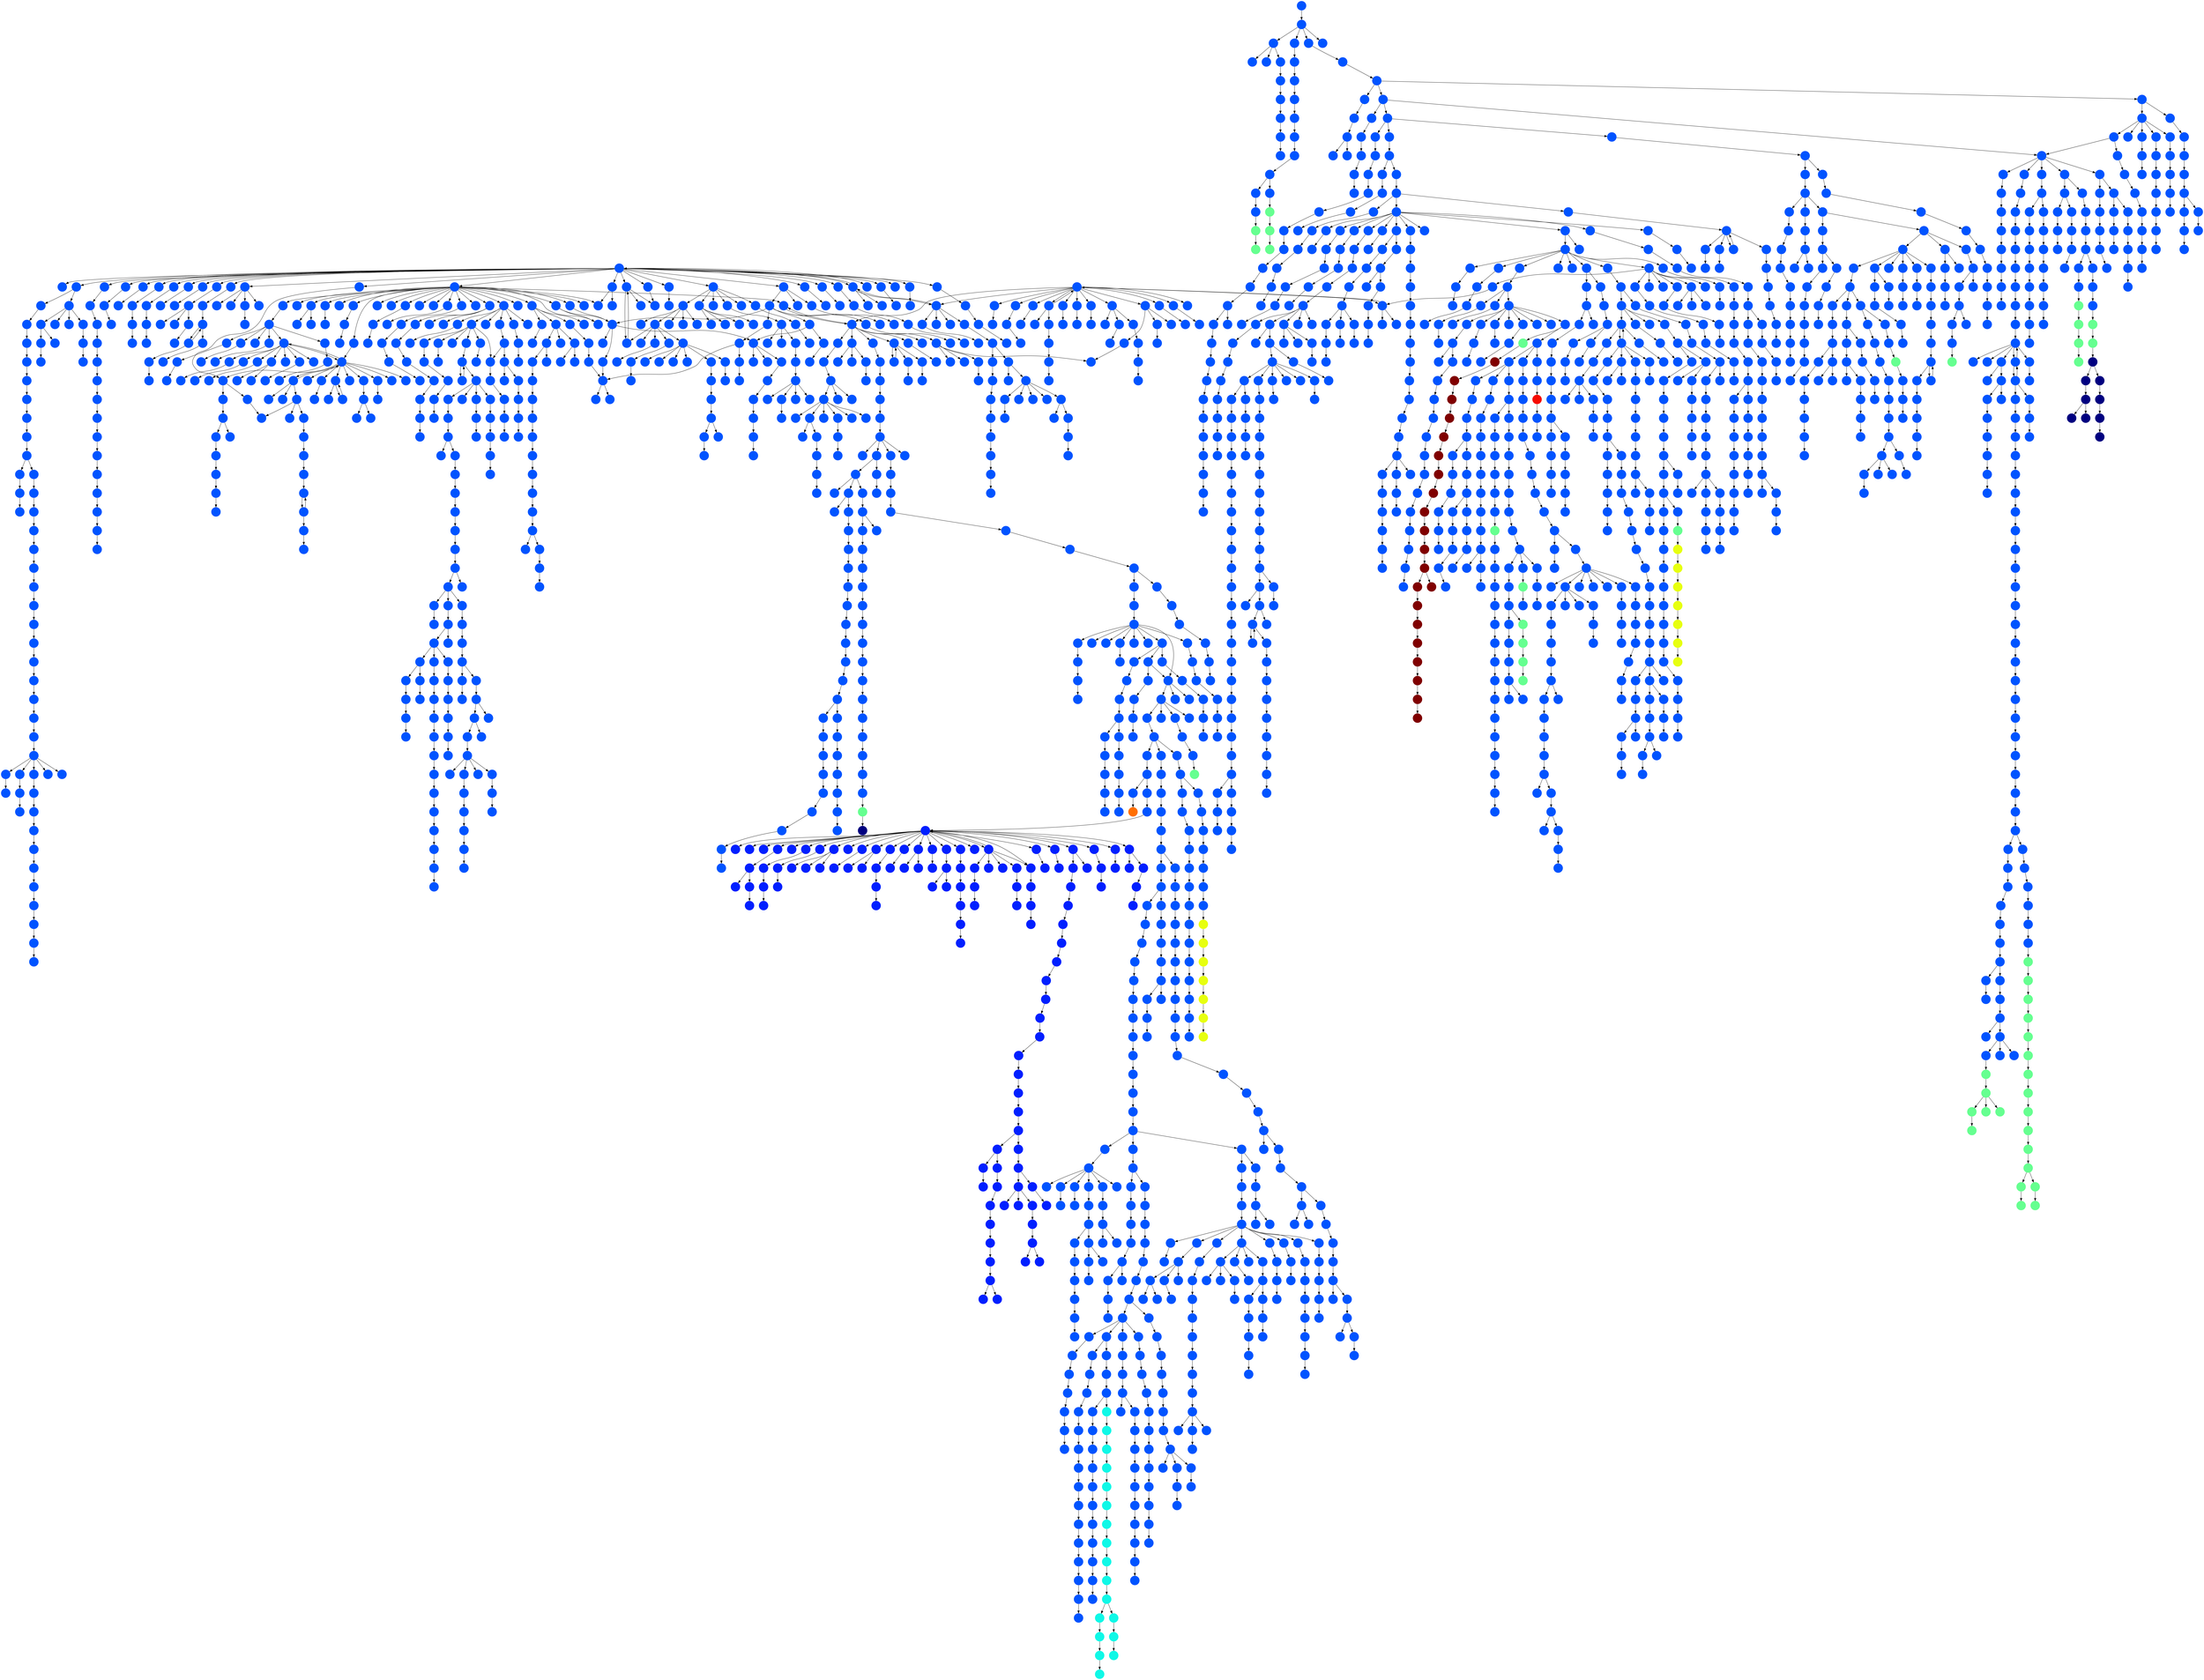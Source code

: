 digraph{
0 [tooltip = "F", penwidth = 0, style = filled, fillcolor = "#0054ff", shape = circle, label = ""]
1 [tooltip = "F", penwidth = 0, style = filled, fillcolor = "#0054ff", shape = circle, label = ""]
2 [tooltip = "F", penwidth = 0, style = filled, fillcolor = "#0054ff", shape = circle, label = ""]
3 [tooltip = "F", penwidth = 0, style = filled, fillcolor = "#0054ff", shape = circle, label = ""]
4 [tooltip = "F", penwidth = 0, style = filled, fillcolor = "#0054ff", shape = circle, label = ""]
5 [tooltip = "F", penwidth = 0, style = filled, fillcolor = "#0054ff", shape = circle, label = ""]
6 [tooltip = "F", penwidth = 0, style = filled, fillcolor = "#0054ff", shape = circle, label = ""]
7 [tooltip = "F", penwidth = 0, style = filled, fillcolor = "#0054ff", shape = circle, label = ""]
8 [tooltip = "F", penwidth = 0, style = filled, fillcolor = "#0054ff", shape = circle, label = ""]
9 [tooltip = "F", penwidth = 0, style = filled, fillcolor = "#0054ff", shape = circle, label = ""]
10 [tooltip = "F", penwidth = 0, style = filled, fillcolor = "#0054ff", shape = circle, label = ""]
11 [tooltip = "F", penwidth = 0, style = filled, fillcolor = "#0054ff", shape = circle, label = ""]
12 [tooltip = "F", penwidth = 0, style = filled, fillcolor = "#0054ff", shape = circle, label = ""]
13 [tooltip = "F", penwidth = 0, style = filled, fillcolor = "#0054ff", shape = circle, label = ""]
14 [tooltip = "F", penwidth = 0, style = filled, fillcolor = "#0054ff", shape = circle, label = ""]
15 [tooltip = "F", penwidth = 0, style = filled, fillcolor = "#0054ff", shape = circle, label = ""]
16 [tooltip = "F", penwidth = 0, style = filled, fillcolor = "#0054ff", shape = circle, label = ""]
17 [tooltip = "F", penwidth = 0, style = filled, fillcolor = "#0054ff", shape = circle, label = ""]
18 [tooltip = "F", penwidth = 0, style = filled, fillcolor = "#0054ff", shape = circle, label = ""]
19 [tooltip = "F", penwidth = 0, style = filled, fillcolor = "#0054ff", shape = circle, label = ""]
20 [tooltip = "F", penwidth = 0, style = filled, fillcolor = "#0054ff", shape = circle, label = ""]
21 [tooltip = "F", penwidth = 0, style = filled, fillcolor = "#0054ff", shape = circle, label = ""]
22 [tooltip = "F", penwidth = 0, style = filled, fillcolor = "#0054ff", shape = circle, label = ""]
23 [tooltip = "F", penwidth = 0, style = filled, fillcolor = "#0054ff", shape = circle, label = ""]
24 [tooltip = "F", penwidth = 0, style = filled, fillcolor = "#0054ff", shape = circle, label = ""]
25 [tooltip = "F", penwidth = 0, style = filled, fillcolor = "#0054ff", shape = circle, label = ""]
26 [tooltip = "F", penwidth = 0, style = filled, fillcolor = "#0054ff", shape = circle, label = ""]
27 [tooltip = "F", penwidth = 0, style = filled, fillcolor = "#0054ff", shape = circle, label = ""]
28 [tooltip = "F", penwidth = 0, style = filled, fillcolor = "#0054ff", shape = circle, label = ""]
29 [tooltip = "F", penwidth = 0, style = filled, fillcolor = "#0054ff", shape = circle, label = ""]
30 [tooltip = "F", penwidth = 0, style = filled, fillcolor = "#0054ff", shape = circle, label = ""]
31 [tooltip = "F", penwidth = 0, style = filled, fillcolor = "#0054ff", shape = circle, label = ""]
32 [tooltip = "F", penwidth = 0, style = filled, fillcolor = "#0054ff", shape = circle, label = ""]
33 [tooltip = "F", penwidth = 0, style = filled, fillcolor = "#0054ff", shape = circle, label = ""]
34 [tooltip = "F", penwidth = 0, style = filled, fillcolor = "#0054ff", shape = circle, label = ""]
35 [tooltip = "F", penwidth = 0, style = filled, fillcolor = "#0054ff", shape = circle, label = ""]
36 [tooltip = "F", penwidth = 0, style = filled, fillcolor = "#0054ff", shape = circle, label = ""]
37 [tooltip = "F", penwidth = 0, style = filled, fillcolor = "#0054ff", shape = circle, label = ""]
38 [tooltip = "F", penwidth = 0, style = filled, fillcolor = "#0054ff", shape = circle, label = ""]
39 [tooltip = "F", penwidth = 0, style = filled, fillcolor = "#0054ff", shape = circle, label = ""]
40 [tooltip = "F", penwidth = 0, style = filled, fillcolor = "#0054ff", shape = circle, label = ""]
41 [tooltip = "F", penwidth = 0, style = filled, fillcolor = "#0054ff", shape = circle, label = ""]
42 [tooltip = "F", penwidth = 0, style = filled, fillcolor = "#0054ff", shape = circle, label = ""]
43 [tooltip = "F", penwidth = 0, style = filled, fillcolor = "#0054ff", shape = circle, label = ""]
44 [tooltip = "F", penwidth = 0, style = filled, fillcolor = "#0054ff", shape = circle, label = ""]
45 [tooltip = "F", penwidth = 0, style = filled, fillcolor = "#0054ff", shape = circle, label = ""]
46 [tooltip = "F", penwidth = 0, style = filled, fillcolor = "#0054ff", shape = circle, label = ""]
47 [tooltip = "F", penwidth = 0, style = filled, fillcolor = "#0054ff", shape = circle, label = ""]
48 [tooltip = "F", penwidth = 0, style = filled, fillcolor = "#0054ff", shape = circle, label = ""]
49 [tooltip = "F", penwidth = 0, style = filled, fillcolor = "#0054ff", shape = circle, label = ""]
50 [tooltip = "F", penwidth = 0, style = filled, fillcolor = "#0054ff", shape = circle, label = ""]
51 [tooltip = "F", penwidth = 0, style = filled, fillcolor = "#0054ff", shape = circle, label = ""]
52 [tooltip = "F", penwidth = 0, style = filled, fillcolor = "#0054ff", shape = circle, label = ""]
53 [tooltip = "F", penwidth = 0, style = filled, fillcolor = "#0054ff", shape = circle, label = ""]
54 [tooltip = "F", penwidth = 0, style = filled, fillcolor = "#0054ff", shape = circle, label = ""]
55 [tooltip = "F", penwidth = 0, style = filled, fillcolor = "#0054ff", shape = circle, label = ""]
56 [tooltip = "F", penwidth = 0, style = filled, fillcolor = "#0054ff", shape = circle, label = ""]
57 [tooltip = "F", penwidth = 0, style = filled, fillcolor = "#0054ff", shape = circle, label = ""]
58 [tooltip = "F", penwidth = 0, style = filled, fillcolor = "#0054ff", shape = circle, label = ""]
59 [tooltip = "F", penwidth = 0, style = filled, fillcolor = "#0054ff", shape = circle, label = ""]
60 [tooltip = "F", penwidth = 0, style = filled, fillcolor = "#0054ff", shape = circle, label = ""]
61 [tooltip = "F", penwidth = 0, style = filled, fillcolor = "#0054ff", shape = circle, label = ""]
62 [tooltip = "F", penwidth = 0, style = filled, fillcolor = "#0054ff", shape = circle, label = ""]
63 [tooltip = "F", penwidth = 0, style = filled, fillcolor = "#0054ff", shape = circle, label = ""]
64 [tooltip = "F", penwidth = 0, style = filled, fillcolor = "#0054ff", shape = circle, label = ""]
65 [tooltip = "F", penwidth = 0, style = filled, fillcolor = "#0054ff", shape = circle, label = ""]
66 [tooltip = "F", penwidth = 0, style = filled, fillcolor = "#0054ff", shape = circle, label = ""]
67 [tooltip = "F", penwidth = 0, style = filled, fillcolor = "#0054ff", shape = circle, label = ""]
68 [tooltip = "F", penwidth = 0, style = filled, fillcolor = "#0054ff", shape = circle, label = ""]
69 [tooltip = "F", penwidth = 0, style = filled, fillcolor = "#0054ff", shape = circle, label = ""]
70 [tooltip = "F", penwidth = 0, style = filled, fillcolor = "#0054ff", shape = circle, label = ""]
71 [tooltip = "F", penwidth = 0, style = filled, fillcolor = "#0054ff", shape = circle, label = ""]
72 [tooltip = "F", penwidth = 0, style = filled, fillcolor = "#0054ff", shape = circle, label = ""]
73 [tooltip = "F", penwidth = 0, style = filled, fillcolor = "#0054ff", shape = circle, label = ""]
74 [tooltip = "F", penwidth = 0, style = filled, fillcolor = "#0054ff", shape = circle, label = ""]
75 [tooltip = "F", penwidth = 0, style = filled, fillcolor = "#0054ff", shape = circle, label = ""]
76 [tooltip = "F", penwidth = 0, style = filled, fillcolor = "#0054ff", shape = circle, label = ""]
77 [tooltip = "F", penwidth = 0, style = filled, fillcolor = "#0054ff", shape = circle, label = ""]
78 [tooltip = "F", penwidth = 0, style = filled, fillcolor = "#0054ff", shape = circle, label = ""]
79 [tooltip = "F", penwidth = 0, style = filled, fillcolor = "#0054ff", shape = circle, label = ""]
80 [tooltip = "F", penwidth = 0, style = filled, fillcolor = "#0054ff", shape = circle, label = ""]
81 [tooltip = "F", penwidth = 0, style = filled, fillcolor = "#0054ff", shape = circle, label = ""]
82 [tooltip = "F", penwidth = 0, style = filled, fillcolor = "#0054ff", shape = circle, label = ""]
83 [tooltip = "F", penwidth = 0, style = filled, fillcolor = "#0054ff", shape = circle, label = ""]
84 [tooltip = "F", penwidth = 0, style = filled, fillcolor = "#0054ff", shape = circle, label = ""]
85 [tooltip = "F", penwidth = 0, style = filled, fillcolor = "#0054ff", shape = circle, label = ""]
86 [tooltip = "F", penwidth = 0, style = filled, fillcolor = "#0054ff", shape = circle, label = ""]
87 [tooltip = "F", penwidth = 0, style = filled, fillcolor = "#0054ff", shape = circle, label = ""]
88 [tooltip = "F", penwidth = 0, style = filled, fillcolor = "#0054ff", shape = circle, label = ""]
89 [tooltip = "F", penwidth = 0, style = filled, fillcolor = "#0054ff", shape = circle, label = ""]
90 [tooltip = "F", penwidth = 0, style = filled, fillcolor = "#0054ff", shape = circle, label = ""]
91 [tooltip = "F", penwidth = 0, style = filled, fillcolor = "#0054ff", shape = circle, label = ""]
92 [tooltip = "F", penwidth = 0, style = filled, fillcolor = "#0054ff", shape = circle, label = ""]
93 [tooltip = "F", penwidth = 0, style = filled, fillcolor = "#0054ff", shape = circle, label = ""]
94 [tooltip = "F", penwidth = 0, style = filled, fillcolor = "#0054ff", shape = circle, label = ""]
95 [tooltip = "F", penwidth = 0, style = filled, fillcolor = "#0054ff", shape = circle, label = ""]
96 [tooltip = "F", penwidth = 0, style = filled, fillcolor = "#0054ff", shape = circle, label = ""]
97 [tooltip = "F", penwidth = 0, style = filled, fillcolor = "#0054ff", shape = circle, label = ""]
98 [tooltip = "F", penwidth = 0, style = filled, fillcolor = "#0054ff", shape = circle, label = ""]
99 [tooltip = "F", penwidth = 0, style = filled, fillcolor = "#0054ff", shape = circle, label = ""]
100 [tooltip = "F", penwidth = 0, style = filled, fillcolor = "#0054ff", shape = circle, label = ""]
101 [tooltip = "F", penwidth = 0, style = filled, fillcolor = "#0054ff", shape = circle, label = ""]
102 [tooltip = "F", penwidth = 0, style = filled, fillcolor = "#0054ff", shape = circle, label = ""]
103 [tooltip = "F", penwidth = 0, style = filled, fillcolor = "#0054ff", shape = circle, label = ""]
104 [tooltip = "F", penwidth = 0, style = filled, fillcolor = "#0054ff", shape = circle, label = ""]
105 [tooltip = "F", penwidth = 0, style = filled, fillcolor = "#0054ff", shape = circle, label = ""]
106 [tooltip = "F", penwidth = 0, style = filled, fillcolor = "#0054ff", shape = circle, label = ""]
107 [tooltip = "F", penwidth = 0, style = filled, fillcolor = "#0054ff", shape = circle, label = ""]
108 [tooltip = "F", penwidth = 0, style = filled, fillcolor = "#0054ff", shape = circle, label = ""]
109 [tooltip = "F", penwidth = 0, style = filled, fillcolor = "#0054ff", shape = circle, label = ""]
110 [tooltip = "F", penwidth = 0, style = filled, fillcolor = "#0054ff", shape = circle, label = ""]
111 [tooltip = "F", penwidth = 0, style = filled, fillcolor = "#0054ff", shape = circle, label = ""]
112 [tooltip = "F", penwidth = 0, style = filled, fillcolor = "#0054ff", shape = circle, label = ""]
113 [tooltip = "F", penwidth = 0, style = filled, fillcolor = "#0054ff", shape = circle, label = ""]
114 [tooltip = "F", penwidth = 0, style = filled, fillcolor = "#0054ff", shape = circle, label = ""]
115 [tooltip = "F", penwidth = 0, style = filled, fillcolor = "#0054ff", shape = circle, label = ""]
116 [tooltip = "F", penwidth = 0, style = filled, fillcolor = "#0054ff", shape = circle, label = ""]
117 [tooltip = "F", penwidth = 0, style = filled, fillcolor = "#0054ff", shape = circle, label = ""]
118 [tooltip = "F", penwidth = 0, style = filled, fillcolor = "#0054ff", shape = circle, label = ""]
119 [tooltip = "F", penwidth = 0, style = filled, fillcolor = "#0054ff", shape = circle, label = ""]
120 [tooltip = "F", penwidth = 0, style = filled, fillcolor = "#0054ff", shape = circle, label = ""]
121 [tooltip = "F", penwidth = 0, style = filled, fillcolor = "#0054ff", shape = circle, label = ""]
122 [tooltip = "F", penwidth = 0, style = filled, fillcolor = "#0054ff", shape = circle, label = ""]
123 [tooltip = "F", penwidth = 0, style = filled, fillcolor = "#0054ff", shape = circle, label = ""]
124 [tooltip = "F", penwidth = 0, style = filled, fillcolor = "#0054ff", shape = circle, label = ""]
125 [tooltip = "F", penwidth = 0, style = filled, fillcolor = "#0054ff", shape = circle, label = ""]
126 [tooltip = "F", penwidth = 0, style = filled, fillcolor = "#0054ff", shape = circle, label = ""]
127 [tooltip = "F", penwidth = 0, style = filled, fillcolor = "#0054ff", shape = circle, label = ""]
128 [tooltip = "F", penwidth = 0, style = filled, fillcolor = "#0054ff", shape = circle, label = ""]
129 [tooltip = "F", penwidth = 0, style = filled, fillcolor = "#0054ff", shape = circle, label = ""]
130 [tooltip = "F", penwidth = 0, style = filled, fillcolor = "#0054ff", shape = circle, label = ""]
131 [tooltip = "F", penwidth = 0, style = filled, fillcolor = "#0054ff", shape = circle, label = ""]
132 [tooltip = "F", penwidth = 0, style = filled, fillcolor = "#0054ff", shape = circle, label = ""]
133 [tooltip = "F", penwidth = 0, style = filled, fillcolor = "#0054ff", shape = circle, label = ""]
134 [tooltip = "F", penwidth = 0, style = filled, fillcolor = "#0054ff", shape = circle, label = ""]
135 [tooltip = "F", penwidth = 0, style = filled, fillcolor = "#0054ff", shape = circle, label = ""]
136 [tooltip = "F", penwidth = 0, style = filled, fillcolor = "#0054ff", shape = circle, label = ""]
137 [tooltip = "F", penwidth = 0, style = filled, fillcolor = "#0054ff", shape = circle, label = ""]
138 [tooltip = "F", penwidth = 0, style = filled, fillcolor = "#0054ff", shape = circle, label = ""]
139 [tooltip = "F", penwidth = 0, style = filled, fillcolor = "#0054ff", shape = circle, label = ""]
140 [tooltip = "F", penwidth = 0, style = filled, fillcolor = "#0054ff", shape = circle, label = ""]
141 [tooltip = "F", penwidth = 0, style = filled, fillcolor = "#0054ff", shape = circle, label = ""]
142 [tooltip = "F", penwidth = 0, style = filled, fillcolor = "#0054ff", shape = circle, label = ""]
143 [tooltip = "F", penwidth = 0, style = filled, fillcolor = "#0054ff", shape = circle, label = ""]
144 [tooltip = "F", penwidth = 0, style = filled, fillcolor = "#0054ff", shape = circle, label = ""]
145 [tooltip = "F", penwidth = 0, style = filled, fillcolor = "#0054ff", shape = circle, label = ""]
146 [tooltip = "F", penwidth = 0, style = filled, fillcolor = "#0054ff", shape = circle, label = ""]
147 [tooltip = "F", penwidth = 0, style = filled, fillcolor = "#0054ff", shape = circle, label = ""]
148 [tooltip = "F", penwidth = 0, style = filled, fillcolor = "#0054ff", shape = circle, label = ""]
149 [tooltip = "F", penwidth = 0, style = filled, fillcolor = "#0054ff", shape = circle, label = ""]
150 [tooltip = "F", penwidth = 0, style = filled, fillcolor = "#0054ff", shape = circle, label = ""]
151 [tooltip = "F", penwidth = 0, style = filled, fillcolor = "#0054ff", shape = circle, label = ""]
152 [tooltip = "F", penwidth = 0, style = filled, fillcolor = "#0054ff", shape = circle, label = ""]
153 [tooltip = "F", penwidth = 0, style = filled, fillcolor = "#0054ff", shape = circle, label = ""]
154 [tooltip = "F", penwidth = 0, style = filled, fillcolor = "#0054ff", shape = circle, label = ""]
155 [tooltip = "F", penwidth = 0, style = filled, fillcolor = "#0054ff", shape = circle, label = ""]
156 [tooltip = "F", penwidth = 0, style = filled, fillcolor = "#0054ff", shape = circle, label = ""]
157 [tooltip = "F", penwidth = 0, style = filled, fillcolor = "#0054ff", shape = circle, label = ""]
158 [tooltip = "F", penwidth = 0, style = filled, fillcolor = "#0054ff", shape = circle, label = ""]
159 [tooltip = "F", penwidth = 0, style = filled, fillcolor = "#0054ff", shape = circle, label = ""]
160 [tooltip = "F", penwidth = 0, style = filled, fillcolor = "#0054ff", shape = circle, label = ""]
161 [tooltip = "F", penwidth = 0, style = filled, fillcolor = "#0054ff", shape = circle, label = ""]
162 [tooltip = "F", penwidth = 0, style = filled, fillcolor = "#0054ff", shape = circle, label = ""]
163 [tooltip = "F", penwidth = 0, style = filled, fillcolor = "#0054ff", shape = circle, label = ""]
164 [tooltip = "F", penwidth = 0, style = filled, fillcolor = "#0054ff", shape = circle, label = ""]
165 [tooltip = "F", penwidth = 0, style = filled, fillcolor = "#0054ff", shape = circle, label = ""]
166 [tooltip = "F", penwidth = 0, style = filled, fillcolor = "#0054ff", shape = circle, label = ""]
167 [tooltip = "F", penwidth = 0, style = filled, fillcolor = "#0054ff", shape = circle, label = ""]
168 [tooltip = "F", penwidth = 0, style = filled, fillcolor = "#0054ff", shape = circle, label = ""]
169 [tooltip = "F", penwidth = 0, style = filled, fillcolor = "#0054ff", shape = circle, label = ""]
170 [tooltip = "F", penwidth = 0, style = filled, fillcolor = "#0054ff", shape = circle, label = ""]
171 [tooltip = "F", penwidth = 0, style = filled, fillcolor = "#0054ff", shape = circle, label = ""]
172 [tooltip = "F", penwidth = 0, style = filled, fillcolor = "#0054ff", shape = circle, label = ""]
173 [tooltip = "F", penwidth = 0, style = filled, fillcolor = "#0054ff", shape = circle, label = ""]
174 [tooltip = "F", penwidth = 0, style = filled, fillcolor = "#0054ff", shape = circle, label = ""]
175 [tooltip = "F", penwidth = 0, style = filled, fillcolor = "#0054ff", shape = circle, label = ""]
176 [tooltip = "F", penwidth = 0, style = filled, fillcolor = "#0054ff", shape = circle, label = ""]
177 [tooltip = "F", penwidth = 0, style = filled, fillcolor = "#0054ff", shape = circle, label = ""]
178 [tooltip = "F", penwidth = 0, style = filled, fillcolor = "#0054ff", shape = circle, label = ""]
179 [tooltip = "F", penwidth = 0, style = filled, fillcolor = "#0054ff", shape = circle, label = ""]
180 [tooltip = "F", penwidth = 0, style = filled, fillcolor = "#0054ff", shape = circle, label = ""]
181 [tooltip = "F", penwidth = 0, style = filled, fillcolor = "#0054ff", shape = circle, label = ""]
182 [tooltip = "F", penwidth = 0, style = filled, fillcolor = "#0054ff", shape = circle, label = ""]
183 [tooltip = "F", penwidth = 0, style = filled, fillcolor = "#0054ff", shape = circle, label = ""]
184 [tooltip = "F", penwidth = 0, style = filled, fillcolor = "#0054ff", shape = circle, label = ""]
185 [tooltip = "F", penwidth = 0, style = filled, fillcolor = "#0054ff", shape = circle, label = ""]
186 [tooltip = "F", penwidth = 0, style = filled, fillcolor = "#0054ff", shape = circle, label = ""]
187 [tooltip = "F", penwidth = 0, style = filled, fillcolor = "#0054ff", shape = circle, label = ""]
188 [tooltip = "F", penwidth = 0, style = filled, fillcolor = "#0054ff", shape = circle, label = ""]
189 [tooltip = "F", penwidth = 0, style = filled, fillcolor = "#0054ff", shape = circle, label = ""]
190 [tooltip = "F", penwidth = 0, style = filled, fillcolor = "#0054ff", shape = circle, label = ""]
191 [tooltip = "F", penwidth = 0, style = filled, fillcolor = "#0054ff", shape = circle, label = ""]
192 [tooltip = "F", penwidth = 0, style = filled, fillcolor = "#0054ff", shape = circle, label = ""]
193 [tooltip = "F", penwidth = 0, style = filled, fillcolor = "#0054ff", shape = circle, label = ""]
194 [tooltip = "F", penwidth = 0, style = filled, fillcolor = "#0054ff", shape = circle, label = ""]
195 [tooltip = "F", penwidth = 0, style = filled, fillcolor = "#0054ff", shape = circle, label = ""]
196 [tooltip = "F", penwidth = 0, style = filled, fillcolor = "#0054ff", shape = circle, label = ""]
197 [tooltip = "F", penwidth = 0, style = filled, fillcolor = "#0054ff", shape = circle, label = ""]
198 [tooltip = "F", penwidth = 0, style = filled, fillcolor = "#0054ff", shape = circle, label = ""]
199 [tooltip = "F", penwidth = 0, style = filled, fillcolor = "#0054ff", shape = circle, label = ""]
200 [tooltip = "F", penwidth = 0, style = filled, fillcolor = "#0054ff", shape = circle, label = ""]
201 [tooltip = "F", penwidth = 0, style = filled, fillcolor = "#0054ff", shape = circle, label = ""]
202 [tooltip = "F", penwidth = 0, style = filled, fillcolor = "#0054ff", shape = circle, label = ""]
203 [tooltip = "F", penwidth = 0, style = filled, fillcolor = "#0054ff", shape = circle, label = ""]
204 [tooltip = "F", penwidth = 0, style = filled, fillcolor = "#0054ff", shape = circle, label = ""]
205 [tooltip = "F", penwidth = 0, style = filled, fillcolor = "#0054ff", shape = circle, label = ""]
206 [tooltip = "F", penwidth = 0, style = filled, fillcolor = "#0054ff", shape = circle, label = ""]
207 [tooltip = "F", penwidth = 0, style = filled, fillcolor = "#0054ff", shape = circle, label = ""]
208 [tooltip = "F", penwidth = 0, style = filled, fillcolor = "#0054ff", shape = circle, label = ""]
209 [tooltip = "F", penwidth = 0, style = filled, fillcolor = "#0054ff", shape = circle, label = ""]
210 [tooltip = "F", penwidth = 0, style = filled, fillcolor = "#0054ff", shape = circle, label = ""]
211 [tooltip = "F", penwidth = 0, style = filled, fillcolor = "#0054ff", shape = circle, label = ""]
212 [tooltip = "F", penwidth = 0, style = filled, fillcolor = "#0054ff", shape = circle, label = ""]
213 [tooltip = "F", penwidth = 0, style = filled, fillcolor = "#0054ff", shape = circle, label = ""]
214 [tooltip = "F", penwidth = 0, style = filled, fillcolor = "#0054ff", shape = circle, label = ""]
215 [tooltip = "F", penwidth = 0, style = filled, fillcolor = "#0054ff", shape = circle, label = ""]
216 [tooltip = "F", penwidth = 0, style = filled, fillcolor = "#0054ff", shape = circle, label = ""]
217 [tooltip = "F", penwidth = 0, style = filled, fillcolor = "#0054ff", shape = circle, label = ""]
218 [tooltip = "F", penwidth = 0, style = filled, fillcolor = "#0054ff", shape = circle, label = ""]
219 [tooltip = "F", penwidth = 0, style = filled, fillcolor = "#0054ff", shape = circle, label = ""]
220 [tooltip = "F", penwidth = 0, style = filled, fillcolor = "#0054ff", shape = circle, label = ""]
221 [tooltip = "F", penwidth = 0, style = filled, fillcolor = "#0054ff", shape = circle, label = ""]
222 [tooltip = "F", penwidth = 0, style = filled, fillcolor = "#0054ff", shape = circle, label = ""]
223 [tooltip = "F", penwidth = 0, style = filled, fillcolor = "#0054ff", shape = circle, label = ""]
224 [tooltip = "F", penwidth = 0, style = filled, fillcolor = "#0054ff", shape = circle, label = ""]
225 [tooltip = "F", penwidth = 0, style = filled, fillcolor = "#0054ff", shape = circle, label = ""]
226 [tooltip = "F", penwidth = 0, style = filled, fillcolor = "#0054ff", shape = circle, label = ""]
227 [tooltip = "F", penwidth = 0, style = filled, fillcolor = "#0054ff", shape = circle, label = ""]
228 [tooltip = "F", penwidth = 0, style = filled, fillcolor = "#0054ff", shape = circle, label = ""]
229 [tooltip = "F", penwidth = 0, style = filled, fillcolor = "#0054ff", shape = circle, label = ""]
230 [tooltip = "F", penwidth = 0, style = filled, fillcolor = "#0054ff", shape = circle, label = ""]
231 [tooltip = "F", penwidth = 0, style = filled, fillcolor = "#0054ff", shape = circle, label = ""]
232 [tooltip = "F", penwidth = 0, style = filled, fillcolor = "#0054ff", shape = circle, label = ""]
233 [tooltip = "F", penwidth = 0, style = filled, fillcolor = "#0054ff", shape = circle, label = ""]
234 [tooltip = "F", penwidth = 0, style = filled, fillcolor = "#0054ff", shape = circle, label = ""]
235 [tooltip = "F", penwidth = 0, style = filled, fillcolor = "#0054ff", shape = circle, label = ""]
236 [tooltip = "F", penwidth = 0, style = filled, fillcolor = "#0054ff", shape = circle, label = ""]
237 [tooltip = "F", penwidth = 0, style = filled, fillcolor = "#0054ff", shape = circle, label = ""]
238 [tooltip = "F", penwidth = 0, style = filled, fillcolor = "#0054ff", shape = circle, label = ""]
239 [tooltip = "F", penwidth = 0, style = filled, fillcolor = "#0054ff", shape = circle, label = ""]
240 [tooltip = "F", penwidth = 0, style = filled, fillcolor = "#0054ff", shape = circle, label = ""]
241 [tooltip = "F", penwidth = 0, style = filled, fillcolor = "#0054ff", shape = circle, label = ""]
242 [tooltip = "F", penwidth = 0, style = filled, fillcolor = "#0054ff", shape = circle, label = ""]
243 [tooltip = "F", penwidth = 0, style = filled, fillcolor = "#0054ff", shape = circle, label = ""]
244 [tooltip = "F", penwidth = 0, style = filled, fillcolor = "#0054ff", shape = circle, label = ""]
245 [tooltip = "F", penwidth = 0, style = filled, fillcolor = "#0054ff", shape = circle, label = ""]
246 [tooltip = "F", penwidth = 0, style = filled, fillcolor = "#0054ff", shape = circle, label = ""]
247 [tooltip = "F", penwidth = 0, style = filled, fillcolor = "#0054ff", shape = circle, label = ""]
248 [tooltip = "F", penwidth = 0, style = filled, fillcolor = "#0054ff", shape = circle, label = ""]
249 [tooltip = "F", penwidth = 0, style = filled, fillcolor = "#0054ff", shape = circle, label = ""]
250 [tooltip = "F", penwidth = 0, style = filled, fillcolor = "#0054ff", shape = circle, label = ""]
251 [tooltip = "F", penwidth = 0, style = filled, fillcolor = "#0054ff", shape = circle, label = ""]
252 [tooltip = "F", penwidth = 0, style = filled, fillcolor = "#0054ff", shape = circle, label = ""]
253 [tooltip = "F", penwidth = 0, style = filled, fillcolor = "#0054ff", shape = circle, label = ""]
254 [tooltip = "F", penwidth = 0, style = filled, fillcolor = "#0054ff", shape = circle, label = ""]
255 [tooltip = "F", penwidth = 0, style = filled, fillcolor = "#0054ff", shape = circle, label = ""]
256 [tooltip = "F", penwidth = 0, style = filled, fillcolor = "#0054ff", shape = circle, label = ""]
257 [tooltip = "F", penwidth = 0, style = filled, fillcolor = "#0054ff", shape = circle, label = ""]
258 [tooltip = "F", penwidth = 0, style = filled, fillcolor = "#0054ff", shape = circle, label = ""]
259 [tooltip = "F", penwidth = 0, style = filled, fillcolor = "#0054ff", shape = circle, label = ""]
260 [tooltip = "F", penwidth = 0, style = filled, fillcolor = "#0054ff", shape = circle, label = ""]
261 [tooltip = "F", penwidth = 0, style = filled, fillcolor = "#0054ff", shape = circle, label = ""]
262 [tooltip = "F", penwidth = 0, style = filled, fillcolor = "#0054ff", shape = circle, label = ""]
263 [tooltip = "F", penwidth = 0, style = filled, fillcolor = "#0054ff", shape = circle, label = ""]
264 [tooltip = "F", penwidth = 0, style = filled, fillcolor = "#0054ff", shape = circle, label = ""]
265 [tooltip = "F", penwidth = 0, style = filled, fillcolor = "#0054ff", shape = circle, label = ""]
266 [tooltip = "F", penwidth = 0, style = filled, fillcolor = "#0054ff", shape = circle, label = ""]
267 [tooltip = "F", penwidth = 0, style = filled, fillcolor = "#0054ff", shape = circle, label = ""]
268 [tooltip = "F", penwidth = 0, style = filled, fillcolor = "#0054ff", shape = circle, label = ""]
269 [tooltip = "F", penwidth = 0, style = filled, fillcolor = "#0054ff", shape = circle, label = ""]
270 [tooltip = "F", penwidth = 0, style = filled, fillcolor = "#0054ff", shape = circle, label = ""]
271 [tooltip = "F", penwidth = 0, style = filled, fillcolor = "#0054ff", shape = circle, label = ""]
272 [tooltip = "F", penwidth = 0, style = filled, fillcolor = "#0054ff", shape = circle, label = ""]
273 [tooltip = "F", penwidth = 0, style = filled, fillcolor = "#0054ff", shape = circle, label = ""]
274 [tooltip = "F", penwidth = 0, style = filled, fillcolor = "#0054ff", shape = circle, label = ""]
275 [tooltip = "F", penwidth = 0, style = filled, fillcolor = "#0054ff", shape = circle, label = ""]
276 [tooltip = "F", penwidth = 0, style = filled, fillcolor = "#0054ff", shape = circle, label = ""]
277 [tooltip = "F", penwidth = 0, style = filled, fillcolor = "#0054ff", shape = circle, label = ""]
278 [tooltip = "F", penwidth = 0, style = filled, fillcolor = "#0054ff", shape = circle, label = ""]
279 [tooltip = "F", penwidth = 0, style = filled, fillcolor = "#0054ff", shape = circle, label = ""]
280 [tooltip = "F", penwidth = 0, style = filled, fillcolor = "#0054ff", shape = circle, label = ""]
281 [tooltip = "F", penwidth = 0, style = filled, fillcolor = "#0054ff", shape = circle, label = ""]
282 [tooltip = "F", penwidth = 0, style = filled, fillcolor = "#0054ff", shape = circle, label = ""]
283 [tooltip = "F", penwidth = 0, style = filled, fillcolor = "#0054ff", shape = circle, label = ""]
284 [tooltip = "F", penwidth = 0, style = filled, fillcolor = "#0054ff", shape = circle, label = ""]
285 [tooltip = "F", penwidth = 0, style = filled, fillcolor = "#0054ff", shape = circle, label = ""]
286 [tooltip = "F", penwidth = 0, style = filled, fillcolor = "#0054ff", shape = circle, label = ""]
287 [tooltip = "F", penwidth = 0, style = filled, fillcolor = "#0054ff", shape = circle, label = ""]
288 [tooltip = "F", penwidth = 0, style = filled, fillcolor = "#0054ff", shape = circle, label = ""]
289 [tooltip = "F", penwidth = 0, style = filled, fillcolor = "#0054ff", shape = circle, label = ""]
290 [tooltip = "F", penwidth = 0, style = filled, fillcolor = "#0054ff", shape = circle, label = ""]
291 [tooltip = "F", penwidth = 0, style = filled, fillcolor = "#0054ff", shape = circle, label = ""]
292 [tooltip = "F", penwidth = 0, style = filled, fillcolor = "#0054ff", shape = circle, label = ""]
293 [tooltip = "F", penwidth = 0, style = filled, fillcolor = "#0054ff", shape = circle, label = ""]
294 [tooltip = "F", penwidth = 0, style = filled, fillcolor = "#0054ff", shape = circle, label = ""]
295 [tooltip = "F", penwidth = 0, style = filled, fillcolor = "#0054ff", shape = circle, label = ""]
296 [tooltip = "F", penwidth = 0, style = filled, fillcolor = "#0054ff", shape = circle, label = ""]
297 [tooltip = "F", penwidth = 0, style = filled, fillcolor = "#0054ff", shape = circle, label = ""]
298 [tooltip = "F", penwidth = 0, style = filled, fillcolor = "#0054ff", shape = circle, label = ""]
299 [tooltip = "F", penwidth = 0, style = filled, fillcolor = "#0054ff", shape = circle, label = ""]
300 [tooltip = "F", penwidth = 0, style = filled, fillcolor = "#0054ff", shape = circle, label = ""]
301 [tooltip = "F", penwidth = 0, style = filled, fillcolor = "#0054ff", shape = circle, label = ""]
302 [tooltip = "F", penwidth = 0, style = filled, fillcolor = "#0054ff", shape = circle, label = ""]
303 [tooltip = "F", penwidth = 0, style = filled, fillcolor = "#0054ff", shape = circle, label = ""]
304 [tooltip = "F", penwidth = 0, style = filled, fillcolor = "#0054ff", shape = circle, label = ""]
305 [tooltip = "F", penwidth = 0, style = filled, fillcolor = "#0054ff", shape = circle, label = ""]
306 [tooltip = "F", penwidth = 0, style = filled, fillcolor = "#0054ff", shape = circle, label = ""]
307 [tooltip = "F", penwidth = 0, style = filled, fillcolor = "#0054ff", shape = circle, label = ""]
308 [tooltip = "F", penwidth = 0, style = filled, fillcolor = "#0054ff", shape = circle, label = ""]
309 [tooltip = "F", penwidth = 0, style = filled, fillcolor = "#0054ff", shape = circle, label = ""]
310 [tooltip = "F", penwidth = 0, style = filled, fillcolor = "#0054ff", shape = circle, label = ""]
311 [tooltip = "F", penwidth = 0, style = filled, fillcolor = "#0054ff", shape = circle, label = ""]
312 [tooltip = "F", penwidth = 0, style = filled, fillcolor = "#0054ff", shape = circle, label = ""]
313 [tooltip = "F", penwidth = 0, style = filled, fillcolor = "#0054ff", shape = circle, label = ""]
314 [tooltip = "F", penwidth = 0, style = filled, fillcolor = "#0054ff", shape = circle, label = ""]
315 [tooltip = "F", penwidth = 0, style = filled, fillcolor = "#0054ff", shape = circle, label = ""]
316 [tooltip = "F", penwidth = 0, style = filled, fillcolor = "#0054ff", shape = circle, label = ""]
317 [tooltip = "F", penwidth = 0, style = filled, fillcolor = "#0054ff", shape = circle, label = ""]
318 [tooltip = "F", penwidth = 0, style = filled, fillcolor = "#0054ff", shape = circle, label = ""]
319 [tooltip = "F", penwidth = 0, style = filled, fillcolor = "#0054ff", shape = circle, label = ""]
320 [tooltip = "F", penwidth = 0, style = filled, fillcolor = "#0054ff", shape = circle, label = ""]
321 [tooltip = "F", penwidth = 0, style = filled, fillcolor = "#0054ff", shape = circle, label = ""]
322 [tooltip = "F", penwidth = 0, style = filled, fillcolor = "#0054ff", shape = circle, label = ""]
323 [tooltip = "F", penwidth = 0, style = filled, fillcolor = "#0054ff", shape = circle, label = ""]
324 [tooltip = "F", penwidth = 0, style = filled, fillcolor = "#0054ff", shape = circle, label = ""]
325 [tooltip = "F", penwidth = 0, style = filled, fillcolor = "#0054ff", shape = circle, label = ""]
326 [tooltip = "F", penwidth = 0, style = filled, fillcolor = "#0054ff", shape = circle, label = ""]
327 [tooltip = "F", penwidth = 0, style = filled, fillcolor = "#0054ff", shape = circle, label = ""]
328 [tooltip = "F", penwidth = 0, style = filled, fillcolor = "#0054ff", shape = circle, label = ""]
329 [tooltip = "F", penwidth = 0, style = filled, fillcolor = "#0054ff", shape = circle, label = ""]
330 [tooltip = "F", penwidth = 0, style = filled, fillcolor = "#0054ff", shape = circle, label = ""]
331 [tooltip = "F", penwidth = 0, style = filled, fillcolor = "#0054ff", shape = circle, label = ""]
332 [tooltip = "F", penwidth = 0, style = filled, fillcolor = "#0054ff", shape = circle, label = ""]
333 [tooltip = "F", penwidth = 0, style = filled, fillcolor = "#0054ff", shape = circle, label = ""]
334 [tooltip = "F", penwidth = 0, style = filled, fillcolor = "#0054ff", shape = circle, label = ""]
335 [tooltip = "F", penwidth = 0, style = filled, fillcolor = "#0054ff", shape = circle, label = ""]
336 [tooltip = "F", penwidth = 0, style = filled, fillcolor = "#0054ff", shape = circle, label = ""]
337 [tooltip = "F", penwidth = 0, style = filled, fillcolor = "#0054ff", shape = circle, label = ""]
338 [tooltip = "F", penwidth = 0, style = filled, fillcolor = "#0054ff", shape = circle, label = ""]
339 [tooltip = "F", penwidth = 0, style = filled, fillcolor = "#0054ff", shape = circle, label = ""]
340 [tooltip = "F", penwidth = 0, style = filled, fillcolor = "#0054ff", shape = circle, label = ""]
341 [tooltip = "F", penwidth = 0, style = filled, fillcolor = "#0054ff", shape = circle, label = ""]
342 [tooltip = "F", penwidth = 0, style = filled, fillcolor = "#0054ff", shape = circle, label = ""]
343 [tooltip = "F", penwidth = 0, style = filled, fillcolor = "#0054ff", shape = circle, label = ""]
344 [tooltip = "F", penwidth = 0, style = filled, fillcolor = "#0054ff", shape = circle, label = ""]
345 [tooltip = "F", penwidth = 0, style = filled, fillcolor = "#0054ff", shape = circle, label = ""]
346 [tooltip = "F", penwidth = 0, style = filled, fillcolor = "#0054ff", shape = circle, label = ""]
347 [tooltip = "F", penwidth = 0, style = filled, fillcolor = "#0054ff", shape = circle, label = ""]
348 [tooltip = "F", penwidth = 0, style = filled, fillcolor = "#0054ff", shape = circle, label = ""]
349 [tooltip = "F", penwidth = 0, style = filled, fillcolor = "#0054ff", shape = circle, label = ""]
350 [tooltip = "F", penwidth = 0, style = filled, fillcolor = "#0054ff", shape = circle, label = ""]
351 [tooltip = "F", penwidth = 0, style = filled, fillcolor = "#0054ff", shape = circle, label = ""]
352 [tooltip = "F", penwidth = 0, style = filled, fillcolor = "#0054ff", shape = circle, label = ""]
353 [tooltip = "F", penwidth = 0, style = filled, fillcolor = "#0054ff", shape = circle, label = ""]
354 [tooltip = "F", penwidth = 0, style = filled, fillcolor = "#0054ff", shape = circle, label = ""]
355 [tooltip = "F", penwidth = 0, style = filled, fillcolor = "#0054ff", shape = circle, label = ""]
356 [tooltip = "F", penwidth = 0, style = filled, fillcolor = "#0054ff", shape = circle, label = ""]
357 [tooltip = "F", penwidth = 0, style = filled, fillcolor = "#0054ff", shape = circle, label = ""]
358 [tooltip = "F", penwidth = 0, style = filled, fillcolor = "#0054ff", shape = circle, label = ""]
359 [tooltip = "F", penwidth = 0, style = filled, fillcolor = "#0054ff", shape = circle, label = ""]
360 [tooltip = "F", penwidth = 0, style = filled, fillcolor = "#0054ff", shape = circle, label = ""]
361 [tooltip = "F", penwidth = 0, style = filled, fillcolor = "#0054ff", shape = circle, label = ""]
362 [tooltip = "F", penwidth = 0, style = filled, fillcolor = "#0054ff", shape = circle, label = ""]
363 [tooltip = "F", penwidth = 0, style = filled, fillcolor = "#0054ff", shape = circle, label = ""]
364 [tooltip = "F", penwidth = 0, style = filled, fillcolor = "#0054ff", shape = circle, label = ""]
365 [tooltip = "F", penwidth = 0, style = filled, fillcolor = "#0054ff", shape = circle, label = ""]
366 [tooltip = "F", penwidth = 0, style = filled, fillcolor = "#0054ff", shape = circle, label = ""]
367 [tooltip = "F", penwidth = 0, style = filled, fillcolor = "#0054ff", shape = circle, label = ""]
368 [tooltip = "F", penwidth = 0, style = filled, fillcolor = "#0054ff", shape = circle, label = ""]
369 [tooltip = "F", penwidth = 0, style = filled, fillcolor = "#0054ff", shape = circle, label = ""]
370 [tooltip = "F", penwidth = 0, style = filled, fillcolor = "#0054ff", shape = circle, label = ""]
371 [tooltip = "F", penwidth = 0, style = filled, fillcolor = "#0054ff", shape = circle, label = ""]
372 [tooltip = "F", penwidth = 0, style = filled, fillcolor = "#0054ff", shape = circle, label = ""]
373 [tooltip = "F", penwidth = 0, style = filled, fillcolor = "#0054ff", shape = circle, label = ""]
374 [tooltip = "F", penwidth = 0, style = filled, fillcolor = "#0054ff", shape = circle, label = ""]
375 [tooltip = "F", penwidth = 0, style = filled, fillcolor = "#0054ff", shape = circle, label = ""]
376 [tooltip = "F", penwidth = 0, style = filled, fillcolor = "#0054ff", shape = circle, label = ""]
377 [tooltip = "F", penwidth = 0, style = filled, fillcolor = "#0054ff", shape = circle, label = ""]
378 [tooltip = "F", penwidth = 0, style = filled, fillcolor = "#0054ff", shape = circle, label = ""]
379 [tooltip = "F", penwidth = 0, style = filled, fillcolor = "#0054ff", shape = circle, label = ""]
380 [tooltip = "F", penwidth = 0, style = filled, fillcolor = "#0054ff", shape = circle, label = ""]
381 [tooltip = "F", penwidth = 0, style = filled, fillcolor = "#0054ff", shape = circle, label = ""]
382 [tooltip = "F", penwidth = 0, style = filled, fillcolor = "#0054ff", shape = circle, label = ""]
383 [tooltip = "F", penwidth = 0, style = filled, fillcolor = "#0054ff", shape = circle, label = ""]
384 [tooltip = "F", penwidth = 0, style = filled, fillcolor = "#0054ff", shape = circle, label = ""]
385 [tooltip = "F", penwidth = 0, style = filled, fillcolor = "#0054ff", shape = circle, label = ""]
386 [tooltip = "F", penwidth = 0, style = filled, fillcolor = "#0054ff", shape = circle, label = ""]
387 [tooltip = "F", penwidth = 0, style = filled, fillcolor = "#0054ff", shape = circle, label = ""]
388 [tooltip = "F", penwidth = 0, style = filled, fillcolor = "#0054ff", shape = circle, label = ""]
389 [tooltip = "F", penwidth = 0, style = filled, fillcolor = "#0054ff", shape = circle, label = ""]
390 [tooltip = "F", penwidth = 0, style = filled, fillcolor = "#0054ff", shape = circle, label = ""]
391 [tooltip = "F", penwidth = 0, style = filled, fillcolor = "#0054ff", shape = circle, label = ""]
392 [tooltip = "F", penwidth = 0, style = filled, fillcolor = "#0054ff", shape = circle, label = ""]
393 [tooltip = "F", penwidth = 0, style = filled, fillcolor = "#0054ff", shape = circle, label = ""]
394 [tooltip = "F", penwidth = 0, style = filled, fillcolor = "#0054ff", shape = circle, label = ""]
395 [tooltip = "F", penwidth = 0, style = filled, fillcolor = "#0054ff", shape = circle, label = ""]
396 [tooltip = "F", penwidth = 0, style = filled, fillcolor = "#0054ff", shape = circle, label = ""]
397 [tooltip = "F", penwidth = 0, style = filled, fillcolor = "#0054ff", shape = circle, label = ""]
398 [tooltip = "F", penwidth = 0, style = filled, fillcolor = "#0054ff", shape = circle, label = ""]
399 [tooltip = "F", penwidth = 0, style = filled, fillcolor = "#0054ff", shape = circle, label = ""]
400 [tooltip = "F", penwidth = 0, style = filled, fillcolor = "#0054ff", shape = circle, label = ""]
401 [tooltip = "F", penwidth = 0, style = filled, fillcolor = "#0054ff", shape = circle, label = ""]
402 [tooltip = "F", penwidth = 0, style = filled, fillcolor = "#0054ff", shape = circle, label = ""]
403 [tooltip = "F", penwidth = 0, style = filled, fillcolor = "#0054ff", shape = circle, label = ""]
404 [tooltip = "F", penwidth = 0, style = filled, fillcolor = "#0054ff", shape = circle, label = ""]
405 [tooltip = "F", penwidth = 0, style = filled, fillcolor = "#0054ff", shape = circle, label = ""]
406 [tooltip = "F", penwidth = 0, style = filled, fillcolor = "#0054ff", shape = circle, label = ""]
407 [tooltip = "F", penwidth = 0, style = filled, fillcolor = "#0054ff", shape = circle, label = ""]
408 [tooltip = "F", penwidth = 0, style = filled, fillcolor = "#0054ff", shape = circle, label = ""]
409 [tooltip = "F", penwidth = 0, style = filled, fillcolor = "#0054ff", shape = circle, label = ""]
410 [tooltip = "F", penwidth = 0, style = filled, fillcolor = "#0054ff", shape = circle, label = ""]
411 [tooltip = "F", penwidth = 0, style = filled, fillcolor = "#0054ff", shape = circle, label = ""]
412 [tooltip = "F", penwidth = 0, style = filled, fillcolor = "#0054ff", shape = circle, label = ""]
413 [tooltip = "F", penwidth = 0, style = filled, fillcolor = "#0054ff", shape = circle, label = ""]
414 [tooltip = "F", penwidth = 0, style = filled, fillcolor = "#0054ff", shape = circle, label = ""]
415 [tooltip = "F", penwidth = 0, style = filled, fillcolor = "#0054ff", shape = circle, label = ""]
416 [tooltip = "F", penwidth = 0, style = filled, fillcolor = "#0054ff", shape = circle, label = ""]
417 [tooltip = "F", penwidth = 0, style = filled, fillcolor = "#0054ff", shape = circle, label = ""]
418 [tooltip = "F", penwidth = 0, style = filled, fillcolor = "#0054ff", shape = circle, label = ""]
419 [tooltip = "F", penwidth = 0, style = filled, fillcolor = "#0054ff", shape = circle, label = ""]
420 [tooltip = "F", penwidth = 0, style = filled, fillcolor = "#0054ff", shape = circle, label = ""]
421 [tooltip = "F", penwidth = 0, style = filled, fillcolor = "#0054ff", shape = circle, label = ""]
422 [tooltip = "F", penwidth = 0, style = filled, fillcolor = "#0054ff", shape = circle, label = ""]
423 [tooltip = "F", penwidth = 0, style = filled, fillcolor = "#0054ff", shape = circle, label = ""]
424 [tooltip = "F", penwidth = 0, style = filled, fillcolor = "#0054ff", shape = circle, label = ""]
425 [tooltip = "F", penwidth = 0, style = filled, fillcolor = "#0054ff", shape = circle, label = ""]
426 [tooltip = "F", penwidth = 0, style = filled, fillcolor = "#0054ff", shape = circle, label = ""]
427 [tooltip = "F", penwidth = 0, style = filled, fillcolor = "#0054ff", shape = circle, label = ""]
428 [tooltip = "F", penwidth = 0, style = filled, fillcolor = "#0054ff", shape = circle, label = ""]
429 [tooltip = "F", penwidth = 0, style = filled, fillcolor = "#0054ff", shape = circle, label = ""]
430 [tooltip = "F", penwidth = 0, style = filled, fillcolor = "#0054ff", shape = circle, label = ""]
431 [tooltip = "F", penwidth = 0, style = filled, fillcolor = "#0054ff", shape = circle, label = ""]
432 [tooltip = "F", penwidth = 0, style = filled, fillcolor = "#0054ff", shape = circle, label = ""]
433 [tooltip = "F", penwidth = 0, style = filled, fillcolor = "#0054ff", shape = circle, label = ""]
434 [tooltip = "F", penwidth = 0, style = filled, fillcolor = "#0054ff", shape = circle, label = ""]
435 [tooltip = "F", penwidth = 0, style = filled, fillcolor = "#0054ff", shape = circle, label = ""]
436 [tooltip = "F", penwidth = 0, style = filled, fillcolor = "#0054ff", shape = circle, label = ""]
437 [tooltip = "F", penwidth = 0, style = filled, fillcolor = "#0054ff", shape = circle, label = ""]
438 [tooltip = "F", penwidth = 0, style = filled, fillcolor = "#0054ff", shape = circle, label = ""]
439 [tooltip = "F", penwidth = 0, style = filled, fillcolor = "#0054ff", shape = circle, label = ""]
440 [tooltip = "F", penwidth = 0, style = filled, fillcolor = "#0054ff", shape = circle, label = ""]
441 [tooltip = "F", penwidth = 0, style = filled, fillcolor = "#0054ff", shape = circle, label = ""]
442 [tooltip = "F", penwidth = 0, style = filled, fillcolor = "#0054ff", shape = circle, label = ""]
443 [tooltip = "F", penwidth = 0, style = filled, fillcolor = "#0054ff", shape = circle, label = ""]
444 [tooltip = "F", penwidth = 0, style = filled, fillcolor = "#0054ff", shape = circle, label = ""]
445 [tooltip = "F", penwidth = 0, style = filled, fillcolor = "#0054ff", shape = circle, label = ""]
446 [tooltip = "F", penwidth = 0, style = filled, fillcolor = "#0054ff", shape = circle, label = ""]
447 [tooltip = "F", penwidth = 0, style = filled, fillcolor = "#0054ff", shape = circle, label = ""]
448 [tooltip = "F", penwidth = 0, style = filled, fillcolor = "#0054ff", shape = circle, label = ""]
449 [tooltip = "F", penwidth = 0, style = filled, fillcolor = "#0054ff", shape = circle, label = ""]
450 [tooltip = "F", penwidth = 0, style = filled, fillcolor = "#0054ff", shape = circle, label = ""]
451 [tooltip = "F", penwidth = 0, style = filled, fillcolor = "#0054ff", shape = circle, label = ""]
452 [tooltip = "F", penwidth = 0, style = filled, fillcolor = "#0054ff", shape = circle, label = ""]
453 [tooltip = "F", penwidth = 0, style = filled, fillcolor = "#0054ff", shape = circle, label = ""]
454 [tooltip = "F", penwidth = 0, style = filled, fillcolor = "#0054ff", shape = circle, label = ""]
455 [tooltip = "F", penwidth = 0, style = filled, fillcolor = "#0054ff", shape = circle, label = ""]
456 [tooltip = "F", penwidth = 0, style = filled, fillcolor = "#0054ff", shape = circle, label = ""]
457 [tooltip = "F", penwidth = 0, style = filled, fillcolor = "#0054ff", shape = circle, label = ""]
458 [tooltip = "F", penwidth = 0, style = filled, fillcolor = "#0054ff", shape = circle, label = ""]
459 [tooltip = "F", penwidth = 0, style = filled, fillcolor = "#0054ff", shape = circle, label = ""]
460 [tooltip = "F", penwidth = 0, style = filled, fillcolor = "#0054ff", shape = circle, label = ""]
461 [tooltip = "F", penwidth = 0, style = filled, fillcolor = "#0054ff", shape = circle, label = ""]
462 [tooltip = "F", penwidth = 0, style = filled, fillcolor = "#0054ff", shape = circle, label = ""]
463 [tooltip = "F", penwidth = 0, style = filled, fillcolor = "#0054ff", shape = circle, label = ""]
464 [tooltip = "F", penwidth = 0, style = filled, fillcolor = "#0054ff", shape = circle, label = ""]
465 [tooltip = "F", penwidth = 0, style = filled, fillcolor = "#0054ff", shape = circle, label = ""]
466 [tooltip = "F", penwidth = 0, style = filled, fillcolor = "#0054ff", shape = circle, label = ""]
467 [tooltip = "F", penwidth = 0, style = filled, fillcolor = "#0054ff", shape = circle, label = ""]
468 [tooltip = "F", penwidth = 0, style = filled, fillcolor = "#0054ff", shape = circle, label = ""]
469 [tooltip = "F", penwidth = 0, style = filled, fillcolor = "#0054ff", shape = circle, label = ""]
470 [tooltip = "F", penwidth = 0, style = filled, fillcolor = "#0054ff", shape = circle, label = ""]
471 [tooltip = "F", penwidth = 0, style = filled, fillcolor = "#0054ff", shape = circle, label = ""]
472 [tooltip = "F", penwidth = 0, style = filled, fillcolor = "#0054ff", shape = circle, label = ""]
473 [tooltip = "F", penwidth = 0, style = filled, fillcolor = "#0054ff", shape = circle, label = ""]
474 [tooltip = "F", penwidth = 0, style = filled, fillcolor = "#0054ff", shape = circle, label = ""]
475 [tooltip = "F", penwidth = 0, style = filled, fillcolor = "#0054ff", shape = circle, label = ""]
476 [tooltip = "F", penwidth = 0, style = filled, fillcolor = "#0054ff", shape = circle, label = ""]
477 [tooltip = "F", penwidth = 0, style = filled, fillcolor = "#0054ff", shape = circle, label = ""]
478 [tooltip = "F", penwidth = 0, style = filled, fillcolor = "#0054ff", shape = circle, label = ""]
479 [tooltip = "F", penwidth = 0, style = filled, fillcolor = "#0054ff", shape = circle, label = ""]
480 [tooltip = "F", penwidth = 0, style = filled, fillcolor = "#0054ff", shape = circle, label = ""]
481 [tooltip = "F", penwidth = 0, style = filled, fillcolor = "#0054ff", shape = circle, label = ""]
482 [tooltip = "F", penwidth = 0, style = filled, fillcolor = "#0054ff", shape = circle, label = ""]
483 [tooltip = "F", penwidth = 0, style = filled, fillcolor = "#0054ff", shape = circle, label = ""]
484 [tooltip = "F", penwidth = 0, style = filled, fillcolor = "#0054ff", shape = circle, label = ""]
485 [tooltip = "F", penwidth = 0, style = filled, fillcolor = "#0054ff", shape = circle, label = ""]
486 [tooltip = "F", penwidth = 0, style = filled, fillcolor = "#0054ff", shape = circle, label = ""]
487 [tooltip = "F", penwidth = 0, style = filled, fillcolor = "#0054ff", shape = circle, label = ""]
488 [tooltip = "F", penwidth = 0, style = filled, fillcolor = "#0054ff", shape = circle, label = ""]
489 [tooltip = "F", penwidth = 0, style = filled, fillcolor = "#0054ff", shape = circle, label = ""]
490 [tooltip = "F", penwidth = 0, style = filled, fillcolor = "#0054ff", shape = circle, label = ""]
491 [tooltip = "F", penwidth = 0, style = filled, fillcolor = "#0054ff", shape = circle, label = ""]
492 [tooltip = "F", penwidth = 0, style = filled, fillcolor = "#0054ff", shape = circle, label = ""]
493 [tooltip = "F", penwidth = 0, style = filled, fillcolor = "#0054ff", shape = circle, label = ""]
494 [tooltip = "F", penwidth = 0, style = filled, fillcolor = "#0054ff", shape = circle, label = ""]
495 [tooltip = "F", penwidth = 0, style = filled, fillcolor = "#0054ff", shape = circle, label = ""]
496 [tooltip = "F", penwidth = 0, style = filled, fillcolor = "#0054ff", shape = circle, label = ""]
497 [tooltip = "F", penwidth = 0, style = filled, fillcolor = "#0054ff", shape = circle, label = ""]
498 [tooltip = "F", penwidth = 0, style = filled, fillcolor = "#0054ff", shape = circle, label = ""]
499 [tooltip = "F", penwidth = 0, style = filled, fillcolor = "#0054ff", shape = circle, label = ""]
500 [tooltip = "F", penwidth = 0, style = filled, fillcolor = "#0054ff", shape = circle, label = ""]
501 [tooltip = "F", penwidth = 0, style = filled, fillcolor = "#0054ff", shape = circle, label = ""]
502 [tooltip = "F", penwidth = 0, style = filled, fillcolor = "#0054ff", shape = circle, label = ""]
503 [tooltip = "F", penwidth = 0, style = filled, fillcolor = "#0054ff", shape = circle, label = ""]
504 [tooltip = "F", penwidth = 0, style = filled, fillcolor = "#0054ff", shape = circle, label = ""]
505 [tooltip = "F", penwidth = 0, style = filled, fillcolor = "#0054ff", shape = circle, label = ""]
506 [tooltip = "F", penwidth = 0, style = filled, fillcolor = "#0054ff", shape = circle, label = ""]
507 [tooltip = "F", penwidth = 0, style = filled, fillcolor = "#0054ff", shape = circle, label = ""]
508 [tooltip = "F", penwidth = 0, style = filled, fillcolor = "#0054ff", shape = circle, label = ""]
509 [tooltip = "F", penwidth = 0, style = filled, fillcolor = "#0054ff", shape = circle, label = ""]
510 [tooltip = "F", penwidth = 0, style = filled, fillcolor = "#0054ff", shape = circle, label = ""]
511 [tooltip = "F", penwidth = 0, style = filled, fillcolor = "#0054ff", shape = circle, label = ""]
512 [tooltip = "F", penwidth = 0, style = filled, fillcolor = "#0054ff", shape = circle, label = ""]
513 [tooltip = "F", penwidth = 0, style = filled, fillcolor = "#0054ff", shape = circle, label = ""]
514 [tooltip = "F", penwidth = 0, style = filled, fillcolor = "#0054ff", shape = circle, label = ""]
515 [tooltip = "F", penwidth = 0, style = filled, fillcolor = "#0054ff", shape = circle, label = ""]
516 [tooltip = "F", penwidth = 0, style = filled, fillcolor = "#0054ff", shape = circle, label = ""]
517 [tooltip = "F", penwidth = 0, style = filled, fillcolor = "#0054ff", shape = circle, label = ""]
518 [tooltip = "F", penwidth = 0, style = filled, fillcolor = "#0054ff", shape = circle, label = ""]
519 [tooltip = "F", penwidth = 0, style = filled, fillcolor = "#0054ff", shape = circle, label = ""]
520 [tooltip = "F", penwidth = 0, style = filled, fillcolor = "#0054ff", shape = circle, label = ""]
521 [tooltip = "F", penwidth = 0, style = filled, fillcolor = "#0054ff", shape = circle, label = ""]
522 [tooltip = "F", penwidth = 0, style = filled, fillcolor = "#0054ff", shape = circle, label = ""]
523 [tooltip = "F", penwidth = 0, style = filled, fillcolor = "#0054ff", shape = circle, label = ""]
524 [tooltip = "F", penwidth = 0, style = filled, fillcolor = "#0054ff", shape = circle, label = ""]
525 [tooltip = "F", penwidth = 0, style = filled, fillcolor = "#0054ff", shape = circle, label = ""]
526 [tooltip = "F", penwidth = 0, style = filled, fillcolor = "#0054ff", shape = circle, label = ""]
527 [tooltip = "F", penwidth = 0, style = filled, fillcolor = "#0054ff", shape = circle, label = ""]
528 [tooltip = "F", penwidth = 0, style = filled, fillcolor = "#0054ff", shape = circle, label = ""]
529 [tooltip = "F", penwidth = 0, style = filled, fillcolor = "#0054ff", shape = circle, label = ""]
530 [tooltip = "F", penwidth = 0, style = filled, fillcolor = "#0054ff", shape = circle, label = ""]
531 [tooltip = "F", penwidth = 0, style = filled, fillcolor = "#0054ff", shape = circle, label = ""]
532 [tooltip = "F", penwidth = 0, style = filled, fillcolor = "#0054ff", shape = circle, label = ""]
533 [tooltip = "F", penwidth = 0, style = filled, fillcolor = "#0054ff", shape = circle, label = ""]
534 [tooltip = "F", penwidth = 0, style = filled, fillcolor = "#0054ff", shape = circle, label = ""]
535 [tooltip = "F", penwidth = 0, style = filled, fillcolor = "#0054ff", shape = circle, label = ""]
536 [tooltip = "F", penwidth = 0, style = filled, fillcolor = "#0054ff", shape = circle, label = ""]
537 [tooltip = "F", penwidth = 0, style = filled, fillcolor = "#0054ff", shape = circle, label = ""]
538 [tooltip = "F", penwidth = 0, style = filled, fillcolor = "#0054ff", shape = circle, label = ""]
539 [tooltip = "F", penwidth = 0, style = filled, fillcolor = "#0054ff", shape = circle, label = ""]
540 [tooltip = "F", penwidth = 0, style = filled, fillcolor = "#0054ff", shape = circle, label = ""]
541 [tooltip = "F", penwidth = 0, style = filled, fillcolor = "#0054ff", shape = circle, label = ""]
542 [tooltip = "F", penwidth = 0, style = filled, fillcolor = "#0054ff", shape = circle, label = ""]
543 [tooltip = "F", penwidth = 0, style = filled, fillcolor = "#0054ff", shape = circle, label = ""]
544 [tooltip = "F", penwidth = 0, style = filled, fillcolor = "#0054ff", shape = circle, label = ""]
545 [tooltip = "F", penwidth = 0, style = filled, fillcolor = "#0054ff", shape = circle, label = ""]
546 [tooltip = "F", penwidth = 0, style = filled, fillcolor = "#0054ff", shape = circle, label = ""]
547 [tooltip = "F", penwidth = 0, style = filled, fillcolor = "#0054ff", shape = circle, label = ""]
548 [tooltip = "F", penwidth = 0, style = filled, fillcolor = "#0054ff", shape = circle, label = ""]
549 [tooltip = "F", penwidth = 0, style = filled, fillcolor = "#0054ff", shape = circle, label = ""]
550 [tooltip = "F", penwidth = 0, style = filled, fillcolor = "#0054ff", shape = circle, label = ""]
551 [tooltip = "F", penwidth = 0, style = filled, fillcolor = "#0054ff", shape = circle, label = ""]
552 [tooltip = "F", penwidth = 0, style = filled, fillcolor = "#0054ff", shape = circle, label = ""]
553 [tooltip = "F", penwidth = 0, style = filled, fillcolor = "#0054ff", shape = circle, label = ""]
554 [tooltip = "F", penwidth = 0, style = filled, fillcolor = "#0054ff", shape = circle, label = ""]
555 [tooltip = "F", penwidth = 0, style = filled, fillcolor = "#0054ff", shape = circle, label = ""]
556 [tooltip = "F", penwidth = 0, style = filled, fillcolor = "#0054ff", shape = circle, label = ""]
557 [tooltip = "F", penwidth = 0, style = filled, fillcolor = "#0054ff", shape = circle, label = ""]
558 [tooltip = "F", penwidth = 0, style = filled, fillcolor = "#0054ff", shape = circle, label = ""]
559 [tooltip = "F", penwidth = 0, style = filled, fillcolor = "#0054ff", shape = circle, label = ""]
560 [tooltip = "F", penwidth = 0, style = filled, fillcolor = "#0054ff", shape = circle, label = ""]
561 [tooltip = "F", penwidth = 0, style = filled, fillcolor = "#0054ff", shape = circle, label = ""]
562 [tooltip = "F", penwidth = 0, style = filled, fillcolor = "#0054ff", shape = circle, label = ""]
563 [tooltip = "F", penwidth = 0, style = filled, fillcolor = "#0054ff", shape = circle, label = ""]
564 [tooltip = "F", penwidth = 0, style = filled, fillcolor = "#0054ff", shape = circle, label = ""]
565 [tooltip = "F", penwidth = 0, style = filled, fillcolor = "#0054ff", shape = circle, label = ""]
566 [tooltip = "F", penwidth = 0, style = filled, fillcolor = "#0054ff", shape = circle, label = ""]
567 [tooltip = "F", penwidth = 0, style = filled, fillcolor = "#0054ff", shape = circle, label = ""]
568 [tooltip = "F", penwidth = 0, style = filled, fillcolor = "#0054ff", shape = circle, label = ""]
569 [tooltip = "F", penwidth = 0, style = filled, fillcolor = "#0054ff", shape = circle, label = ""]
570 [tooltip = "F", penwidth = 0, style = filled, fillcolor = "#0054ff", shape = circle, label = ""]
571 [tooltip = "F", penwidth = 0, style = filled, fillcolor = "#0054ff", shape = circle, label = ""]
572 [tooltip = "F", penwidth = 0, style = filled, fillcolor = "#0054ff", shape = circle, label = ""]
573 [tooltip = "F", penwidth = 0, style = filled, fillcolor = "#0054ff", shape = circle, label = ""]
574 [tooltip = "F", penwidth = 0, style = filled, fillcolor = "#0054ff", shape = circle, label = ""]
575 [tooltip = "F", penwidth = 0, style = filled, fillcolor = "#0054ff", shape = circle, label = ""]
576 [tooltip = "F", penwidth = 0, style = filled, fillcolor = "#0054ff", shape = circle, label = ""]
577 [tooltip = "F", penwidth = 0, style = filled, fillcolor = "#0054ff", shape = circle, label = ""]
578 [tooltip = "F", penwidth = 0, style = filled, fillcolor = "#0054ff", shape = circle, label = ""]
579 [tooltip = "F", penwidth = 0, style = filled, fillcolor = "#0054ff", shape = circle, label = ""]
580 [tooltip = "F", penwidth = 0, style = filled, fillcolor = "#0054ff", shape = circle, label = ""]
581 [tooltip = "F", penwidth = 0, style = filled, fillcolor = "#0054ff", shape = circle, label = ""]
582 [tooltip = "F", penwidth = 0, style = filled, fillcolor = "#0054ff", shape = circle, label = ""]
583 [tooltip = "F", penwidth = 0, style = filled, fillcolor = "#0054ff", shape = circle, label = ""]
584 [tooltip = "F", penwidth = 0, style = filled, fillcolor = "#0054ff", shape = circle, label = ""]
585 [tooltip = "F", penwidth = 0, style = filled, fillcolor = "#0054ff", shape = circle, label = ""]
586 [tooltip = "F", penwidth = 0, style = filled, fillcolor = "#0054ff", shape = circle, label = ""]
587 [tooltip = "F", penwidth = 0, style = filled, fillcolor = "#0054ff", shape = circle, label = ""]
588 [tooltip = "F", penwidth = 0, style = filled, fillcolor = "#0054ff", shape = circle, label = ""]
589 [tooltip = "F", penwidth = 0, style = filled, fillcolor = "#0054ff", shape = circle, label = ""]
590 [tooltip = "F", penwidth = 0, style = filled, fillcolor = "#0054ff", shape = circle, label = ""]
591 [tooltip = "F", penwidth = 0, style = filled, fillcolor = "#0054ff", shape = circle, label = ""]
592 [tooltip = "F", penwidth = 0, style = filled, fillcolor = "#0054ff", shape = circle, label = ""]
593 [tooltip = "F", penwidth = 0, style = filled, fillcolor = "#0054ff", shape = circle, label = ""]
594 [tooltip = "F", penwidth = 0, style = filled, fillcolor = "#0054ff", shape = circle, label = ""]
595 [tooltip = "F", penwidth = 0, style = filled, fillcolor = "#0054ff", shape = circle, label = ""]
596 [tooltip = "F", penwidth = 0, style = filled, fillcolor = "#0054ff", shape = circle, label = ""]
597 [tooltip = "F", penwidth = 0, style = filled, fillcolor = "#0054ff", shape = circle, label = ""]
598 [tooltip = "F", penwidth = 0, style = filled, fillcolor = "#0054ff", shape = circle, label = ""]
599 [tooltip = "F", penwidth = 0, style = filled, fillcolor = "#0054ff", shape = circle, label = ""]
600 [tooltip = "F", penwidth = 0, style = filled, fillcolor = "#0054ff", shape = circle, label = ""]
601 [tooltip = "F", penwidth = 0, style = filled, fillcolor = "#0054ff", shape = circle, label = ""]
602 [tooltip = "F", penwidth = 0, style = filled, fillcolor = "#0054ff", shape = circle, label = ""]
603 [tooltip = "F", penwidth = 0, style = filled, fillcolor = "#0054ff", shape = circle, label = ""]
604 [tooltip = "F", penwidth = 0, style = filled, fillcolor = "#0054ff", shape = circle, label = ""]
605 [tooltip = "F", penwidth = 0, style = filled, fillcolor = "#0054ff", shape = circle, label = ""]
606 [tooltip = "F", penwidth = 0, style = filled, fillcolor = "#0054ff", shape = circle, label = ""]
607 [tooltip = "F", penwidth = 0, style = filled, fillcolor = "#0054ff", shape = circle, label = ""]
608 [tooltip = "F", penwidth = 0, style = filled, fillcolor = "#0054ff", shape = circle, label = ""]
609 [tooltip = "F", penwidth = 0, style = filled, fillcolor = "#0054ff", shape = circle, label = ""]
610 [tooltip = "F", penwidth = 0, style = filled, fillcolor = "#0054ff", shape = circle, label = ""]
611 [tooltip = "F", penwidth = 0, style = filled, fillcolor = "#0054ff", shape = circle, label = ""]
612 [tooltip = "F", penwidth = 0, style = filled, fillcolor = "#0054ff", shape = circle, label = ""]
613 [tooltip = "F", penwidth = 0, style = filled, fillcolor = "#0054ff", shape = circle, label = ""]
614 [tooltip = "F", penwidth = 0, style = filled, fillcolor = "#0054ff", shape = circle, label = ""]
615 [tooltip = "F", penwidth = 0, style = filled, fillcolor = "#0054ff", shape = circle, label = ""]
616 [tooltip = "F", penwidth = 0, style = filled, fillcolor = "#0054ff", shape = circle, label = ""]
617 [tooltip = "F", penwidth = 0, style = filled, fillcolor = "#0054ff", shape = circle, label = ""]
618 [tooltip = "F", penwidth = 0, style = filled, fillcolor = "#0054ff", shape = circle, label = ""]
619 [tooltip = "F", penwidth = 0, style = filled, fillcolor = "#0054ff", shape = circle, label = ""]
620 [tooltip = "F", penwidth = 0, style = filled, fillcolor = "#0054ff", shape = circle, label = ""]
621 [tooltip = "F", penwidth = 0, style = filled, fillcolor = "#0054ff", shape = circle, label = ""]
622 [tooltip = "F", penwidth = 0, style = filled, fillcolor = "#0054ff", shape = circle, label = ""]
623 [tooltip = "F", penwidth = 0, style = filled, fillcolor = "#0054ff", shape = circle, label = ""]
624 [tooltip = "F", penwidth = 0, style = filled, fillcolor = "#0054ff", shape = circle, label = ""]
625 [tooltip = "F", penwidth = 0, style = filled, fillcolor = "#0054ff", shape = circle, label = ""]
626 [tooltip = "F", penwidth = 0, style = filled, fillcolor = "#0054ff", shape = circle, label = ""]
627 [tooltip = "F", penwidth = 0, style = filled, fillcolor = "#0054ff", shape = circle, label = ""]
628 [tooltip = "F", penwidth = 0, style = filled, fillcolor = "#0054ff", shape = circle, label = ""]
629 [tooltip = "F", penwidth = 0, style = filled, fillcolor = "#0054ff", shape = circle, label = ""]
630 [tooltip = "F", penwidth = 0, style = filled, fillcolor = "#0054ff", shape = circle, label = ""]
631 [tooltip = "F", penwidth = 0, style = filled, fillcolor = "#0054ff", shape = circle, label = ""]
632 [tooltip = "F", penwidth = 0, style = filled, fillcolor = "#0054ff", shape = circle, label = ""]
633 [tooltip = "F", penwidth = 0, style = filled, fillcolor = "#0054ff", shape = circle, label = ""]
634 [tooltip = "F", penwidth = 0, style = filled, fillcolor = "#0054ff", shape = circle, label = ""]
635 [tooltip = "F", penwidth = 0, style = filled, fillcolor = "#0054ff", shape = circle, label = ""]
636 [tooltip = "F", penwidth = 0, style = filled, fillcolor = "#0054ff", shape = circle, label = ""]
637 [tooltip = "F", penwidth = 0, style = filled, fillcolor = "#0054ff", shape = circle, label = ""]
638 [tooltip = "F", penwidth = 0, style = filled, fillcolor = "#0054ff", shape = circle, label = ""]
639 [tooltip = "F", penwidth = 0, style = filled, fillcolor = "#0054ff", shape = circle, label = ""]
640 [tooltip = "F", penwidth = 0, style = filled, fillcolor = "#0054ff", shape = circle, label = ""]
641 [tooltip = "F", penwidth = 0, style = filled, fillcolor = "#0054ff", shape = circle, label = ""]
642 [tooltip = "F", penwidth = 0, style = filled, fillcolor = "#0054ff", shape = circle, label = ""]
643 [tooltip = "F", penwidth = 0, style = filled, fillcolor = "#0054ff", shape = circle, label = ""]
644 [tooltip = "F", penwidth = 0, style = filled, fillcolor = "#0054ff", shape = circle, label = ""]
645 [tooltip = "F", penwidth = 0, style = filled, fillcolor = "#0054ff", shape = circle, label = ""]
646 [tooltip = "F", penwidth = 0, style = filled, fillcolor = "#0054ff", shape = circle, label = ""]
647 [tooltip = "F", penwidth = 0, style = filled, fillcolor = "#0054ff", shape = circle, label = ""]
648 [tooltip = "F", penwidth = 0, style = filled, fillcolor = "#0054ff", shape = circle, label = ""]
649 [tooltip = "F", penwidth = 0, style = filled, fillcolor = "#0054ff", shape = circle, label = ""]
650 [tooltip = "F", penwidth = 0, style = filled, fillcolor = "#0054ff", shape = circle, label = ""]
651 [tooltip = "F", penwidth = 0, style = filled, fillcolor = "#0054ff", shape = circle, label = ""]
652 [tooltip = "F", penwidth = 0, style = filled, fillcolor = "#0054ff", shape = circle, label = ""]
653 [tooltip = "F", penwidth = 0, style = filled, fillcolor = "#0054ff", shape = circle, label = ""]
654 [tooltip = "F", penwidth = 0, style = filled, fillcolor = "#0054ff", shape = circle, label = ""]
655 [tooltip = "F", penwidth = 0, style = filled, fillcolor = "#0054ff", shape = circle, label = ""]
656 [tooltip = "F", penwidth = 0, style = filled, fillcolor = "#0054ff", shape = circle, label = ""]
657 [tooltip = "F", penwidth = 0, style = filled, fillcolor = "#0054ff", shape = circle, label = ""]
658 [tooltip = "F", penwidth = 0, style = filled, fillcolor = "#0054ff", shape = circle, label = ""]
659 [tooltip = "F", penwidth = 0, style = filled, fillcolor = "#0054ff", shape = circle, label = ""]
660 [tooltip = "F", penwidth = 0, style = filled, fillcolor = "#0054ff", shape = circle, label = ""]
661 [tooltip = "F", penwidth = 0, style = filled, fillcolor = "#0054ff", shape = circle, label = ""]
662 [tooltip = "F", penwidth = 0, style = filled, fillcolor = "#0054ff", shape = circle, label = ""]
663 [tooltip = "F", penwidth = 0, style = filled, fillcolor = "#0054ff", shape = circle, label = ""]
664 [tooltip = "F", penwidth = 0, style = filled, fillcolor = "#0054ff", shape = circle, label = ""]
665 [tooltip = "F", penwidth = 0, style = filled, fillcolor = "#0054ff", shape = circle, label = ""]
666 [tooltip = "F", penwidth = 0, style = filled, fillcolor = "#0054ff", shape = circle, label = ""]
667 [tooltip = "F", penwidth = 0, style = filled, fillcolor = "#0054ff", shape = circle, label = ""]
668 [tooltip = "F", penwidth = 0, style = filled, fillcolor = "#0054ff", shape = circle, label = ""]
669 [tooltip = "F", penwidth = 0, style = filled, fillcolor = "#0054ff", shape = circle, label = ""]
670 [tooltip = "F", penwidth = 0, style = filled, fillcolor = "#0054ff", shape = circle, label = ""]
671 [tooltip = "F", penwidth = 0, style = filled, fillcolor = "#0054ff", shape = circle, label = ""]
672 [tooltip = "F", penwidth = 0, style = filled, fillcolor = "#0054ff", shape = circle, label = ""]
673 [tooltip = "F", penwidth = 0, style = filled, fillcolor = "#0054ff", shape = circle, label = ""]
674 [tooltip = "F", penwidth = 0, style = filled, fillcolor = "#0054ff", shape = circle, label = ""]
675 [tooltip = "F", penwidth = 0, style = filled, fillcolor = "#0054ff", shape = circle, label = ""]
676 [tooltip = "F", penwidth = 0, style = filled, fillcolor = "#0054ff", shape = circle, label = ""]
677 [tooltip = "F", penwidth = 0, style = filled, fillcolor = "#0054ff", shape = circle, label = ""]
678 [tooltip = "F", penwidth = 0, style = filled, fillcolor = "#0054ff", shape = circle, label = ""]
679 [tooltip = "F", penwidth = 0, style = filled, fillcolor = "#0054ff", shape = circle, label = ""]
680 [tooltip = "F", penwidth = 0, style = filled, fillcolor = "#0054ff", shape = circle, label = ""]
681 [tooltip = "F", penwidth = 0, style = filled, fillcolor = "#0054ff", shape = circle, label = ""]
682 [tooltip = "F", penwidth = 0, style = filled, fillcolor = "#0054ff", shape = circle, label = ""]
683 [tooltip = "F", penwidth = 0, style = filled, fillcolor = "#0054ff", shape = circle, label = ""]
684 [tooltip = "F", penwidth = 0, style = filled, fillcolor = "#0054ff", shape = circle, label = ""]
685 [tooltip = "F", penwidth = 0, style = filled, fillcolor = "#0054ff", shape = circle, label = ""]
686 [tooltip = "F", penwidth = 0, style = filled, fillcolor = "#0054ff", shape = circle, label = ""]
687 [tooltip = "F", penwidth = 0, style = filled, fillcolor = "#0054ff", shape = circle, label = ""]
688 [tooltip = "F", penwidth = 0, style = filled, fillcolor = "#0054ff", shape = circle, label = ""]
689 [tooltip = "F", penwidth = 0, style = filled, fillcolor = "#0054ff", shape = circle, label = ""]
690 [tooltip = "F", penwidth = 0, style = filled, fillcolor = "#0054ff", shape = circle, label = ""]
691 [tooltip = "F", penwidth = 0, style = filled, fillcolor = "#0054ff", shape = circle, label = ""]
692 [tooltip = "F", penwidth = 0, style = filled, fillcolor = "#0054ff", shape = circle, label = ""]
693 [tooltip = "F", penwidth = 0, style = filled, fillcolor = "#0054ff", shape = circle, label = ""]
694 [tooltip = "F", penwidth = 0, style = filled, fillcolor = "#0054ff", shape = circle, label = ""]
695 [tooltip = "F", penwidth = 0, style = filled, fillcolor = "#0054ff", shape = circle, label = ""]
696 [tooltip = "F", penwidth = 0, style = filled, fillcolor = "#0054ff", shape = circle, label = ""]
697 [tooltip = "F", penwidth = 0, style = filled, fillcolor = "#0054ff", shape = circle, label = ""]
698 [tooltip = "F", penwidth = 0, style = filled, fillcolor = "#0054ff", shape = circle, label = ""]
699 [tooltip = "F", penwidth = 0, style = filled, fillcolor = "#0054ff", shape = circle, label = ""]
700 [tooltip = "F", penwidth = 0, style = filled, fillcolor = "#0054ff", shape = circle, label = ""]
701 [tooltip = "F", penwidth = 0, style = filled, fillcolor = "#0054ff", shape = circle, label = ""]
702 [tooltip = "F", penwidth = 0, style = filled, fillcolor = "#0054ff", shape = circle, label = ""]
703 [tooltip = "F", penwidth = 0, style = filled, fillcolor = "#0054ff", shape = circle, label = ""]
704 [tooltip = "F", penwidth = 0, style = filled, fillcolor = "#0054ff", shape = circle, label = ""]
705 [tooltip = "F", penwidth = 0, style = filled, fillcolor = "#0054ff", shape = circle, label = ""]
706 [tooltip = "F", penwidth = 0, style = filled, fillcolor = "#0054ff", shape = circle, label = ""]
707 [tooltip = "F", penwidth = 0, style = filled, fillcolor = "#0054ff", shape = circle, label = ""]
708 [tooltip = "F", penwidth = 0, style = filled, fillcolor = "#0054ff", shape = circle, label = ""]
709 [tooltip = "F", penwidth = 0, style = filled, fillcolor = "#0054ff", shape = circle, label = ""]
710 [tooltip = "F", penwidth = 0, style = filled, fillcolor = "#0054ff", shape = circle, label = ""]
711 [tooltip = "F", penwidth = 0, style = filled, fillcolor = "#0054ff", shape = circle, label = ""]
712 [tooltip = "F", penwidth = 0, style = filled, fillcolor = "#0054ff", shape = circle, label = ""]
713 [tooltip = "F", penwidth = 0, style = filled, fillcolor = "#0054ff", shape = circle, label = ""]
714 [tooltip = "F", penwidth = 0, style = filled, fillcolor = "#0054ff", shape = circle, label = ""]
715 [tooltip = "F", penwidth = 0, style = filled, fillcolor = "#0054ff", shape = circle, label = ""]
716 [tooltip = "F", penwidth = 0, style = filled, fillcolor = "#0054ff", shape = circle, label = ""]
717 [tooltip = "F", penwidth = 0, style = filled, fillcolor = "#0054ff", shape = circle, label = ""]
718 [tooltip = "F", penwidth = 0, style = filled, fillcolor = "#0054ff", shape = circle, label = ""]
719 [tooltip = "F", penwidth = 0, style = filled, fillcolor = "#0054ff", shape = circle, label = ""]
720 [tooltip = "F", penwidth = 0, style = filled, fillcolor = "#0054ff", shape = circle, label = ""]
721 [tooltip = "F", penwidth = 0, style = filled, fillcolor = "#0054ff", shape = circle, label = ""]
722 [tooltip = "F", penwidth = 0, style = filled, fillcolor = "#0054ff", shape = circle, label = ""]
723 [tooltip = "F", penwidth = 0, style = filled, fillcolor = "#0054ff", shape = circle, label = ""]
724 [tooltip = "F", penwidth = 0, style = filled, fillcolor = "#0054ff", shape = circle, label = ""]
725 [tooltip = "F", penwidth = 0, style = filled, fillcolor = "#0054ff", shape = circle, label = ""]
726 [tooltip = "F", penwidth = 0, style = filled, fillcolor = "#0054ff", shape = circle, label = ""]
727 [tooltip = "F", penwidth = 0, style = filled, fillcolor = "#0054ff", shape = circle, label = ""]
728 [tooltip = "F", penwidth = 0, style = filled, fillcolor = "#0054ff", shape = circle, label = ""]
729 [tooltip = "F", penwidth = 0, style = filled, fillcolor = "#0054ff", shape = circle, label = ""]
730 [tooltip = "F", penwidth = 0, style = filled, fillcolor = "#0054ff", shape = circle, label = ""]
731 [tooltip = "F", penwidth = 0, style = filled, fillcolor = "#0054ff", shape = circle, label = ""]
732 [tooltip = "F", penwidth = 0, style = filled, fillcolor = "#0054ff", shape = circle, label = ""]
733 [tooltip = "F", penwidth = 0, style = filled, fillcolor = "#0054ff", shape = circle, label = ""]
734 [tooltip = "F", penwidth = 0, style = filled, fillcolor = "#0054ff", shape = circle, label = ""]
735 [tooltip = "F", penwidth = 0, style = filled, fillcolor = "#0054ff", shape = circle, label = ""]
736 [tooltip = "F", penwidth = 0, style = filled, fillcolor = "#0054ff", shape = circle, label = ""]
737 [tooltip = "F", penwidth = 0, style = filled, fillcolor = "#0054ff", shape = circle, label = ""]
738 [tooltip = "F", penwidth = 0, style = filled, fillcolor = "#0054ff", shape = circle, label = ""]
739 [tooltip = "F", penwidth = 0, style = filled, fillcolor = "#0054ff", shape = circle, label = ""]
740 [tooltip = "F", penwidth = 0, style = filled, fillcolor = "#0054ff", shape = circle, label = ""]
741 [tooltip = "F", penwidth = 0, style = filled, fillcolor = "#0054ff", shape = circle, label = ""]
742 [tooltip = "F", penwidth = 0, style = filled, fillcolor = "#0054ff", shape = circle, label = ""]
743 [tooltip = "F", penwidth = 0, style = filled, fillcolor = "#0054ff", shape = circle, label = ""]
744 [tooltip = "F", penwidth = 0, style = filled, fillcolor = "#0054ff", shape = circle, label = ""]
745 [tooltip = "F", penwidth = 0, style = filled, fillcolor = "#0054ff", shape = circle, label = ""]
746 [tooltip = "F", penwidth = 0, style = filled, fillcolor = "#0054ff", shape = circle, label = ""]
747 [tooltip = "F", penwidth = 0, style = filled, fillcolor = "#0054ff", shape = circle, label = ""]
748 [tooltip = "F", penwidth = 0, style = filled, fillcolor = "#0054ff", shape = circle, label = ""]
749 [tooltip = "F", penwidth = 0, style = filled, fillcolor = "#0054ff", shape = circle, label = ""]
750 [tooltip = "F", penwidth = 0, style = filled, fillcolor = "#0054ff", shape = circle, label = ""]
751 [tooltip = "F", penwidth = 0, style = filled, fillcolor = "#0054ff", shape = circle, label = ""]
752 [tooltip = "F", penwidth = 0, style = filled, fillcolor = "#0054ff", shape = circle, label = ""]
753 [tooltip = "F", penwidth = 0, style = filled, fillcolor = "#0054ff", shape = circle, label = ""]
754 [tooltip = "F", penwidth = 0, style = filled, fillcolor = "#0054ff", shape = circle, label = ""]
755 [tooltip = "F", penwidth = 0, style = filled, fillcolor = "#0054ff", shape = circle, label = ""]
756 [tooltip = "F", penwidth = 0, style = filled, fillcolor = "#0054ff", shape = circle, label = ""]
757 [tooltip = "F", penwidth = 0, style = filled, fillcolor = "#0054ff", shape = circle, label = ""]
758 [tooltip = "F", penwidth = 0, style = filled, fillcolor = "#0054ff", shape = circle, label = ""]
759 [tooltip = "F", penwidth = 0, style = filled, fillcolor = "#0054ff", shape = circle, label = ""]
760 [tooltip = "F", penwidth = 0, style = filled, fillcolor = "#0054ff", shape = circle, label = ""]
761 [tooltip = "F", penwidth = 0, style = filled, fillcolor = "#0054ff", shape = circle, label = ""]
762 [tooltip = "F", penwidth = 0, style = filled, fillcolor = "#0054ff", shape = circle, label = ""]
763 [tooltip = "F", penwidth = 0, style = filled, fillcolor = "#0054ff", shape = circle, label = ""]
764 [tooltip = "F", penwidth = 0, style = filled, fillcolor = "#0054ff", shape = circle, label = ""]
765 [tooltip = "F", penwidth = 0, style = filled, fillcolor = "#0054ff", shape = circle, label = ""]
766 [tooltip = "F", penwidth = 0, style = filled, fillcolor = "#0054ff", shape = circle, label = ""]
767 [tooltip = "F", penwidth = 0, style = filled, fillcolor = "#0054ff", shape = circle, label = ""]
768 [tooltip = "F", penwidth = 0, style = filled, fillcolor = "#0054ff", shape = circle, label = ""]
769 [tooltip = "F", penwidth = 0, style = filled, fillcolor = "#0054ff", shape = circle, label = ""]
770 [tooltip = "F", penwidth = 0, style = filled, fillcolor = "#0054ff", shape = circle, label = ""]
771 [tooltip = "F", penwidth = 0, style = filled, fillcolor = "#0054ff", shape = circle, label = ""]
772 [tooltip = "F", penwidth = 0, style = filled, fillcolor = "#0054ff", shape = circle, label = ""]
773 [tooltip = "F", penwidth = 0, style = filled, fillcolor = "#0054ff", shape = circle, label = ""]
774 [tooltip = "F", penwidth = 0, style = filled, fillcolor = "#0054ff", shape = circle, label = ""]
775 [tooltip = "F", penwidth = 0, style = filled, fillcolor = "#0054ff", shape = circle, label = ""]
776 [tooltip = "F", penwidth = 0, style = filled, fillcolor = "#0054ff", shape = circle, label = ""]
777 [tooltip = "F", penwidth = 0, style = filled, fillcolor = "#0054ff", shape = circle, label = ""]
778 [tooltip = "F", penwidth = 0, style = filled, fillcolor = "#0054ff", shape = circle, label = ""]
779 [tooltip = "F", penwidth = 0, style = filled, fillcolor = "#0054ff", shape = circle, label = ""]
780 [tooltip = "F", penwidth = 0, style = filled, fillcolor = "#0054ff", shape = circle, label = ""]
781 [tooltip = "F", penwidth = 0, style = filled, fillcolor = "#0054ff", shape = circle, label = ""]
782 [tooltip = "F", penwidth = 0, style = filled, fillcolor = "#0054ff", shape = circle, label = ""]
783 [tooltip = "F", penwidth = 0, style = filled, fillcolor = "#0054ff", shape = circle, label = ""]
784 [tooltip = "F", penwidth = 0, style = filled, fillcolor = "#0054ff", shape = circle, label = ""]
785 [tooltip = "F", penwidth = 0, style = filled, fillcolor = "#0054ff", shape = circle, label = ""]
786 [tooltip = "F", penwidth = 0, style = filled, fillcolor = "#0054ff", shape = circle, label = ""]
787 [tooltip = "F", penwidth = 0, style = filled, fillcolor = "#0054ff", shape = circle, label = ""]
788 [tooltip = "F", penwidth = 0, style = filled, fillcolor = "#0054ff", shape = circle, label = ""]
789 [tooltip = "F", penwidth = 0, style = filled, fillcolor = "#0054ff", shape = circle, label = ""]
790 [tooltip = "F", penwidth = 0, style = filled, fillcolor = "#0054ff", shape = circle, label = ""]
791 [tooltip = "F", penwidth = 0, style = filled, fillcolor = "#0054ff", shape = circle, label = ""]
792 [tooltip = "F", penwidth = 0, style = filled, fillcolor = "#0054ff", shape = circle, label = ""]
793 [tooltip = "F", penwidth = 0, style = filled, fillcolor = "#0054ff", shape = circle, label = ""]
794 [tooltip = "F", penwidth = 0, style = filled, fillcolor = "#0054ff", shape = circle, label = ""]
795 [tooltip = "F", penwidth = 0, style = filled, fillcolor = "#0054ff", shape = circle, label = ""]
796 [tooltip = "F", penwidth = 0, style = filled, fillcolor = "#0054ff", shape = circle, label = ""]
797 [tooltip = "F", penwidth = 0, style = filled, fillcolor = "#0054ff", shape = circle, label = ""]
798 [tooltip = "F", penwidth = 0, style = filled, fillcolor = "#0054ff", shape = circle, label = ""]
799 [tooltip = "F", penwidth = 0, style = filled, fillcolor = "#0054ff", shape = circle, label = ""]
800 [tooltip = "F", penwidth = 0, style = filled, fillcolor = "#0054ff", shape = circle, label = ""]
801 [tooltip = "F", penwidth = 0, style = filled, fillcolor = "#0054ff", shape = circle, label = ""]
802 [tooltip = "F", penwidth = 0, style = filled, fillcolor = "#0054ff", shape = circle, label = ""]
803 [tooltip = "F", penwidth = 0, style = filled, fillcolor = "#0054ff", shape = circle, label = ""]
804 [tooltip = "F", penwidth = 0, style = filled, fillcolor = "#0054ff", shape = circle, label = ""]
805 [tooltip = "F", penwidth = 0, style = filled, fillcolor = "#0054ff", shape = circle, label = ""]
806 [tooltip = "F", penwidth = 0, style = filled, fillcolor = "#0054ff", shape = circle, label = ""]
807 [tooltip = "F", penwidth = 0, style = filled, fillcolor = "#0054ff", shape = circle, label = ""]
808 [tooltip = "F", penwidth = 0, style = filled, fillcolor = "#0054ff", shape = circle, label = ""]
809 [tooltip = "F", penwidth = 0, style = filled, fillcolor = "#0054ff", shape = circle, label = ""]
810 [tooltip = "F", penwidth = 0, style = filled, fillcolor = "#0054ff", shape = circle, label = ""]
811 [tooltip = "F", penwidth = 0, style = filled, fillcolor = "#0054ff", shape = circle, label = ""]
812 [tooltip = "F", penwidth = 0, style = filled, fillcolor = "#0054ff", shape = circle, label = ""]
813 [tooltip = "F", penwidth = 0, style = filled, fillcolor = "#0054ff", shape = circle, label = ""]
814 [tooltip = "F", penwidth = 0, style = filled, fillcolor = "#0054ff", shape = circle, label = ""]
815 [tooltip = "F", penwidth = 0, style = filled, fillcolor = "#0054ff", shape = circle, label = ""]
816 [tooltip = "F", penwidth = 0, style = filled, fillcolor = "#0054ff", shape = circle, label = ""]
817 [tooltip = "F", penwidth = 0, style = filled, fillcolor = "#0054ff", shape = circle, label = ""]
818 [tooltip = "F", penwidth = 0, style = filled, fillcolor = "#0054ff", shape = circle, label = ""]
819 [tooltip = "F", penwidth = 0, style = filled, fillcolor = "#0054ff", shape = circle, label = ""]
820 [tooltip = "F", penwidth = 0, style = filled, fillcolor = "#0054ff", shape = circle, label = ""]
821 [tooltip = "F", penwidth = 0, style = filled, fillcolor = "#0054ff", shape = circle, label = ""]
822 [tooltip = "F", penwidth = 0, style = filled, fillcolor = "#0054ff", shape = circle, label = ""]
823 [tooltip = "F", penwidth = 0, style = filled, fillcolor = "#0054ff", shape = circle, label = ""]
824 [tooltip = "F", penwidth = 0, style = filled, fillcolor = "#0054ff", shape = circle, label = ""]
825 [tooltip = "F", penwidth = 0, style = filled, fillcolor = "#0054ff", shape = circle, label = ""]
826 [tooltip = "F", penwidth = 0, style = filled, fillcolor = "#0054ff", shape = circle, label = ""]
827 [tooltip = "F", penwidth = 0, style = filled, fillcolor = "#0054ff", shape = circle, label = ""]
828 [tooltip = "F", penwidth = 0, style = filled, fillcolor = "#0054ff", shape = circle, label = ""]
829 [tooltip = "F", penwidth = 0, style = filled, fillcolor = "#0054ff", shape = circle, label = ""]
830 [tooltip = "F", penwidth = 0, style = filled, fillcolor = "#0054ff", shape = circle, label = ""]
831 [tooltip = "F", penwidth = 0, style = filled, fillcolor = "#0054ff", shape = circle, label = ""]
832 [tooltip = "F", penwidth = 0, style = filled, fillcolor = "#0054ff", shape = circle, label = ""]
833 [tooltip = "F", penwidth = 0, style = filled, fillcolor = "#0054ff", shape = circle, label = ""]
834 [tooltip = "F", penwidth = 0, style = filled, fillcolor = "#0054ff", shape = circle, label = ""]
835 [tooltip = "F", penwidth = 0, style = filled, fillcolor = "#0054ff", shape = circle, label = ""]
836 [tooltip = "F", penwidth = 0, style = filled, fillcolor = "#0054ff", shape = circle, label = ""]
837 [tooltip = "F", penwidth = 0, style = filled, fillcolor = "#0054ff", shape = circle, label = ""]
838 [tooltip = "F", penwidth = 0, style = filled, fillcolor = "#0054ff", shape = circle, label = ""]
839 [tooltip = "F", penwidth = 0, style = filled, fillcolor = "#0054ff", shape = circle, label = ""]
840 [tooltip = "F", penwidth = 0, style = filled, fillcolor = "#0054ff", shape = circle, label = ""]
841 [tooltip = "F", penwidth = 0, style = filled, fillcolor = "#0054ff", shape = circle, label = ""]
842 [tooltip = "F", penwidth = 0, style = filled, fillcolor = "#0054ff", shape = circle, label = ""]
843 [tooltip = "F", penwidth = 0, style = filled, fillcolor = "#0054ff", shape = circle, label = ""]
844 [tooltip = "F", penwidth = 0, style = filled, fillcolor = "#0054ff", shape = circle, label = ""]
845 [tooltip = "F", penwidth = 0, style = filled, fillcolor = "#0054ff", shape = circle, label = ""]
846 [tooltip = "F", penwidth = 0, style = filled, fillcolor = "#0054ff", shape = circle, label = ""]
847 [tooltip = "F", penwidth = 0, style = filled, fillcolor = "#0054ff", shape = circle, label = ""]
848 [tooltip = "F", penwidth = 0, style = filled, fillcolor = "#0054ff", shape = circle, label = ""]
849 [tooltip = "F", penwidth = 0, style = filled, fillcolor = "#0054ff", shape = circle, label = ""]
850 [tooltip = "F", penwidth = 0, style = filled, fillcolor = "#0054ff", shape = circle, label = ""]
851 [tooltip = "F", penwidth = 0, style = filled, fillcolor = "#0054ff", shape = circle, label = ""]
852 [tooltip = "F", penwidth = 0, style = filled, fillcolor = "#0054ff", shape = circle, label = ""]
853 [tooltip = "F", penwidth = 0, style = filled, fillcolor = "#0054ff", shape = circle, label = ""]
854 [tooltip = "F", penwidth = 0, style = filled, fillcolor = "#0054ff", shape = circle, label = ""]
855 [tooltip = "F", penwidth = 0, style = filled, fillcolor = "#0054ff", shape = circle, label = ""]
856 [tooltip = "F", penwidth = 0, style = filled, fillcolor = "#0054ff", shape = circle, label = ""]
857 [tooltip = "F", penwidth = 0, style = filled, fillcolor = "#0054ff", shape = circle, label = ""]
858 [tooltip = "F", penwidth = 0, style = filled, fillcolor = "#0054ff", shape = circle, label = ""]
859 [tooltip = "F", penwidth = 0, style = filled, fillcolor = "#0054ff", shape = circle, label = ""]
860 [tooltip = "F", penwidth = 0, style = filled, fillcolor = "#0054ff", shape = circle, label = ""]
861 [tooltip = "F", penwidth = 0, style = filled, fillcolor = "#0054ff", shape = circle, label = ""]
862 [tooltip = "F", penwidth = 0, style = filled, fillcolor = "#0054ff", shape = circle, label = ""]
863 [tooltip = "F", penwidth = 0, style = filled, fillcolor = "#0054ff", shape = circle, label = ""]
864 [tooltip = "F", penwidth = 0, style = filled, fillcolor = "#0054ff", shape = circle, label = ""]
865 [tooltip = "F", penwidth = 0, style = filled, fillcolor = "#0054ff", shape = circle, label = ""]
866 [tooltip = "F", penwidth = 0, style = filled, fillcolor = "#0054ff", shape = circle, label = ""]
867 [tooltip = "F", penwidth = 0, style = filled, fillcolor = "#0054ff", shape = circle, label = ""]
868 [tooltip = "F", penwidth = 0, style = filled, fillcolor = "#0054ff", shape = circle, label = ""]
869 [tooltip = "F", penwidth = 0, style = filled, fillcolor = "#0054ff", shape = circle, label = ""]
870 [tooltip = "F", penwidth = 0, style = filled, fillcolor = "#0054ff", shape = circle, label = ""]
871 [tooltip = "F", penwidth = 0, style = filled, fillcolor = "#0054ff", shape = circle, label = ""]
872 [tooltip = "F", penwidth = 0, style = filled, fillcolor = "#0054ff", shape = circle, label = ""]
873 [tooltip = "F", penwidth = 0, style = filled, fillcolor = "#0054ff", shape = circle, label = ""]
874 [tooltip = "F", penwidth = 0, style = filled, fillcolor = "#0054ff", shape = circle, label = ""]
875 [tooltip = "F", penwidth = 0, style = filled, fillcolor = "#0054ff", shape = circle, label = ""]
876 [tooltip = "F", penwidth = 0, style = filled, fillcolor = "#0054ff", shape = circle, label = ""]
877 [tooltip = "F", penwidth = 0, style = filled, fillcolor = "#0054ff", shape = circle, label = ""]
878 [tooltip = "F", penwidth = 0, style = filled, fillcolor = "#0054ff", shape = circle, label = ""]
879 [tooltip = "F", penwidth = 0, style = filled, fillcolor = "#0054ff", shape = circle, label = ""]
880 [tooltip = "F", penwidth = 0, style = filled, fillcolor = "#0054ff", shape = circle, label = ""]
881 [tooltip = "F", penwidth = 0, style = filled, fillcolor = "#0054ff", shape = circle, label = ""]
882 [tooltip = "F", penwidth = 0, style = filled, fillcolor = "#0054ff", shape = circle, label = ""]
883 [tooltip = "F", penwidth = 0, style = filled, fillcolor = "#0054ff", shape = circle, label = ""]
884 [tooltip = "F", penwidth = 0, style = filled, fillcolor = "#0054ff", shape = circle, label = ""]
885 [tooltip = "F", penwidth = 0, style = filled, fillcolor = "#0054ff", shape = circle, label = ""]
886 [tooltip = "F", penwidth = 0, style = filled, fillcolor = "#0054ff", shape = circle, label = ""]
887 [tooltip = "F", penwidth = 0, style = filled, fillcolor = "#0054ff", shape = circle, label = ""]
888 [tooltip = "F", penwidth = 0, style = filled, fillcolor = "#0054ff", shape = circle, label = ""]
889 [tooltip = "F", penwidth = 0, style = filled, fillcolor = "#0054ff", shape = circle, label = ""]
890 [tooltip = "F", penwidth = 0, style = filled, fillcolor = "#0054ff", shape = circle, label = ""]
891 [tooltip = "F", penwidth = 0, style = filled, fillcolor = "#0054ff", shape = circle, label = ""]
892 [tooltip = "F", penwidth = 0, style = filled, fillcolor = "#0054ff", shape = circle, label = ""]
893 [tooltip = "F", penwidth = 0, style = filled, fillcolor = "#0054ff", shape = circle, label = ""]
894 [tooltip = "F", penwidth = 0, style = filled, fillcolor = "#0054ff", shape = circle, label = ""]
895 [tooltip = "F", penwidth = 0, style = filled, fillcolor = "#0054ff", shape = circle, label = ""]
896 [tooltip = "F", penwidth = 0, style = filled, fillcolor = "#0054ff", shape = circle, label = ""]
897 [tooltip = "F", penwidth = 0, style = filled, fillcolor = "#0054ff", shape = circle, label = ""]
898 [tooltip = "F", penwidth = 0, style = filled, fillcolor = "#0054ff", shape = circle, label = ""]
899 [tooltip = "F", penwidth = 0, style = filled, fillcolor = "#0054ff", shape = circle, label = ""]
900 [tooltip = "F", penwidth = 0, style = filled, fillcolor = "#0054ff", shape = circle, label = ""]
901 [tooltip = "F", penwidth = 0, style = filled, fillcolor = "#0054ff", shape = circle, label = ""]
902 [tooltip = "F", penwidth = 0, style = filled, fillcolor = "#0054ff", shape = circle, label = ""]
903 [tooltip = "F", penwidth = 0, style = filled, fillcolor = "#0054ff", shape = circle, label = ""]
904 [tooltip = "F", penwidth = 0, style = filled, fillcolor = "#0054ff", shape = circle, label = ""]
905 [tooltip = "F", penwidth = 0, style = filled, fillcolor = "#0054ff", shape = circle, label = ""]
906 [tooltip = "F", penwidth = 0, style = filled, fillcolor = "#0054ff", shape = circle, label = ""]
907 [tooltip = "F", penwidth = 0, style = filled, fillcolor = "#0054ff", shape = circle, label = ""]
908 [tooltip = "F", penwidth = 0, style = filled, fillcolor = "#0054ff", shape = circle, label = ""]
909 [tooltip = "F", penwidth = 0, style = filled, fillcolor = "#0054ff", shape = circle, label = ""]
910 [tooltip = "F", penwidth = 0, style = filled, fillcolor = "#0054ff", shape = circle, label = ""]
911 [tooltip = "F", penwidth = 0, style = filled, fillcolor = "#0054ff", shape = circle, label = ""]
912 [tooltip = "F", penwidth = 0, style = filled, fillcolor = "#0054ff", shape = circle, label = ""]
913 [tooltip = "F", penwidth = 0, style = filled, fillcolor = "#0054ff", shape = circle, label = ""]
914 [tooltip = "F", penwidth = 0, style = filled, fillcolor = "#0054ff", shape = circle, label = ""]
915 [tooltip = "F", penwidth = 0, style = filled, fillcolor = "#0054ff", shape = circle, label = ""]
916 [tooltip = "F", penwidth = 0, style = filled, fillcolor = "#0054ff", shape = circle, label = ""]
917 [tooltip = "F", penwidth = 0, style = filled, fillcolor = "#0054ff", shape = circle, label = ""]
918 [tooltip = "F", penwidth = 0, style = filled, fillcolor = "#0054ff", shape = circle, label = ""]
919 [tooltip = "F", penwidth = 0, style = filled, fillcolor = "#0054ff", shape = circle, label = ""]
920 [tooltip = "F", penwidth = 0, style = filled, fillcolor = "#0054ff", shape = circle, label = ""]
921 [tooltip = "F", penwidth = 0, style = filled, fillcolor = "#0054ff", shape = circle, label = ""]
922 [tooltip = "F", penwidth = 0, style = filled, fillcolor = "#0054ff", shape = circle, label = ""]
923 [tooltip = "F", penwidth = 0, style = filled, fillcolor = "#0054ff", shape = circle, label = ""]
924 [tooltip = "F", penwidth = 0, style = filled, fillcolor = "#0054ff", shape = circle, label = ""]
925 [tooltip = "F", penwidth = 0, style = filled, fillcolor = "#0054ff", shape = circle, label = ""]
926 [tooltip = "F", penwidth = 0, style = filled, fillcolor = "#0054ff", shape = circle, label = ""]
927 [tooltip = "F", penwidth = 0, style = filled, fillcolor = "#0054ff", shape = circle, label = ""]
928 [tooltip = "F", penwidth = 0, style = filled, fillcolor = "#0054ff", shape = circle, label = ""]
929 [tooltip = "F", penwidth = 0, style = filled, fillcolor = "#0054ff", shape = circle, label = ""]
930 [tooltip = "F", penwidth = 0, style = filled, fillcolor = "#0054ff", shape = circle, label = ""]
931 [tooltip = "F", penwidth = 0, style = filled, fillcolor = "#0054ff", shape = circle, label = ""]
932 [tooltip = "F", penwidth = 0, style = filled, fillcolor = "#0054ff", shape = circle, label = ""]
933 [tooltip = "F", penwidth = 0, style = filled, fillcolor = "#0054ff", shape = circle, label = ""]
934 [tooltip = "F", penwidth = 0, style = filled, fillcolor = "#0054ff", shape = circle, label = ""]
935 [tooltip = "F", penwidth = 0, style = filled, fillcolor = "#0054ff", shape = circle, label = ""]
936 [tooltip = "F", penwidth = 0, style = filled, fillcolor = "#0054ff", shape = circle, label = ""]
937 [tooltip = "F", penwidth = 0, style = filled, fillcolor = "#0054ff", shape = circle, label = ""]
938 [tooltip = "F", penwidth = 0, style = filled, fillcolor = "#0054ff", shape = circle, label = ""]
939 [tooltip = "F", penwidth = 0, style = filled, fillcolor = "#0054ff", shape = circle, label = ""]
940 [tooltip = "F", penwidth = 0, style = filled, fillcolor = "#0054ff", shape = circle, label = ""]
941 [tooltip = "F", penwidth = 0, style = filled, fillcolor = "#0054ff", shape = circle, label = ""]
942 [tooltip = "F", penwidth = 0, style = filled, fillcolor = "#0054ff", shape = circle, label = ""]
943 [tooltip = "F", penwidth = 0, style = filled, fillcolor = "#0054ff", shape = circle, label = ""]
944 [tooltip = "F", penwidth = 0, style = filled, fillcolor = "#0054ff", shape = circle, label = ""]
945 [tooltip = "F", penwidth = 0, style = filled, fillcolor = "#0054ff", shape = circle, label = ""]
946 [tooltip = "F", penwidth = 0, style = filled, fillcolor = "#0054ff", shape = circle, label = ""]
947 [tooltip = "F", penwidth = 0, style = filled, fillcolor = "#0054ff", shape = circle, label = ""]
948 [tooltip = "F", penwidth = 0, style = filled, fillcolor = "#0054ff", shape = circle, label = ""]
949 [tooltip = "F", penwidth = 0, style = filled, fillcolor = "#0054ff", shape = circle, label = ""]
950 [tooltip = "F", penwidth = 0, style = filled, fillcolor = "#0054ff", shape = circle, label = ""]
951 [tooltip = "F", penwidth = 0, style = filled, fillcolor = "#0054ff", shape = circle, label = ""]
952 [tooltip = "F", penwidth = 0, style = filled, fillcolor = "#0054ff", shape = circle, label = ""]
953 [tooltip = "F", penwidth = 0, style = filled, fillcolor = "#0054ff", shape = circle, label = ""]
954 [tooltip = "F", penwidth = 0, style = filled, fillcolor = "#0054ff", shape = circle, label = ""]
955 [tooltip = "F", penwidth = 0, style = filled, fillcolor = "#0054ff", shape = circle, label = ""]
956 [tooltip = "F", penwidth = 0, style = filled, fillcolor = "#0054ff", shape = circle, label = ""]
957 [tooltip = "F", penwidth = 0, style = filled, fillcolor = "#0054ff", shape = circle, label = ""]
958 [tooltip = "F", penwidth = 0, style = filled, fillcolor = "#0054ff", shape = circle, label = ""]
959 [tooltip = "F", penwidth = 0, style = filled, fillcolor = "#0054ff", shape = circle, label = ""]
960 [tooltip = "F", penwidth = 0, style = filled, fillcolor = "#0054ff", shape = circle, label = ""]
961 [tooltip = "F", penwidth = 0, style = filled, fillcolor = "#0054ff", shape = circle, label = ""]
962 [tooltip = "F", penwidth = 0, style = filled, fillcolor = "#0054ff", shape = circle, label = ""]
963 [tooltip = "F", penwidth = 0, style = filled, fillcolor = "#0054ff", shape = circle, label = ""]
964 [tooltip = "F", penwidth = 0, style = filled, fillcolor = "#0054ff", shape = circle, label = ""]
965 [tooltip = "F", penwidth = 0, style = filled, fillcolor = "#0054ff", shape = circle, label = ""]
966 [tooltip = "F", penwidth = 0, style = filled, fillcolor = "#0054ff", shape = circle, label = ""]
967 [tooltip = "F", penwidth = 0, style = filled, fillcolor = "#0054ff", shape = circle, label = ""]
968 [tooltip = "F", penwidth = 0, style = filled, fillcolor = "#0054ff", shape = circle, label = ""]
969 [tooltip = "F", penwidth = 0, style = filled, fillcolor = "#0054ff", shape = circle, label = ""]
970 [tooltip = "F", penwidth = 0, style = filled, fillcolor = "#0054ff", shape = circle, label = ""]
971 [tooltip = "F", penwidth = 0, style = filled, fillcolor = "#0054ff", shape = circle, label = ""]
972 [tooltip = "F", penwidth = 0, style = filled, fillcolor = "#0054ff", shape = circle, label = ""]
973 [tooltip = "F", penwidth = 0, style = filled, fillcolor = "#0054ff", shape = circle, label = ""]
974 [tooltip = "F", penwidth = 0, style = filled, fillcolor = "#0054ff", shape = circle, label = ""]
975 [tooltip = "F", penwidth = 0, style = filled, fillcolor = "#0054ff", shape = circle, label = ""]
976 [tooltip = "F", penwidth = 0, style = filled, fillcolor = "#0054ff", shape = circle, label = ""]
977 [tooltip = "F", penwidth = 0, style = filled, fillcolor = "#0054ff", shape = circle, label = ""]
978 [tooltip = "F", penwidth = 0, style = filled, fillcolor = "#0054ff", shape = circle, label = ""]
979 [tooltip = "F", penwidth = 0, style = filled, fillcolor = "#0054ff", shape = circle, label = ""]
980 [tooltip = "F", penwidth = 0, style = filled, fillcolor = "#0054ff", shape = circle, label = ""]
981 [tooltip = "F", penwidth = 0, style = filled, fillcolor = "#0054ff", shape = circle, label = ""]
982 [tooltip = "F", penwidth = 0, style = filled, fillcolor = "#0054ff", shape = circle, label = ""]
983 [tooltip = "F", penwidth = 0, style = filled, fillcolor = "#0054ff", shape = circle, label = ""]
984 [tooltip = "F", penwidth = 0, style = filled, fillcolor = "#0054ff", shape = circle, label = ""]
985 [tooltip = "F", penwidth = 0, style = filled, fillcolor = "#0054ff", shape = circle, label = ""]
986 [tooltip = "F", penwidth = 0, style = filled, fillcolor = "#0054ff", shape = circle, label = ""]
987 [tooltip = "F", penwidth = 0, style = filled, fillcolor = "#0054ff", shape = circle, label = ""]
988 [tooltip = "F", penwidth = 0, style = filled, fillcolor = "#0054ff", shape = circle, label = ""]
989 [tooltip = "F", penwidth = 0, style = filled, fillcolor = "#0054ff", shape = circle, label = ""]
990 [tooltip = "F", penwidth = 0, style = filled, fillcolor = "#0054ff", shape = circle, label = ""]
991 [tooltip = "F", penwidth = 0, style = filled, fillcolor = "#0054ff", shape = circle, label = ""]
992 [tooltip = "F", penwidth = 0, style = filled, fillcolor = "#0054ff", shape = circle, label = ""]
993 [tooltip = "F", penwidth = 0, style = filled, fillcolor = "#0054ff", shape = circle, label = ""]
994 [tooltip = "F", penwidth = 0, style = filled, fillcolor = "#0054ff", shape = circle, label = ""]
995 [tooltip = "F", penwidth = 0, style = filled, fillcolor = "#0054ff", shape = circle, label = ""]
996 [tooltip = "F", penwidth = 0, style = filled, fillcolor = "#0054ff", shape = circle, label = ""]
997 [tooltip = "F", penwidth = 0, style = filled, fillcolor = "#0054ff", shape = circle, label = ""]
998 [tooltip = "F", penwidth = 0, style = filled, fillcolor = "#0054ff", shape = circle, label = ""]
999 [tooltip = "F", penwidth = 0, style = filled, fillcolor = "#0054ff", shape = circle, label = ""]
1000 [tooltip = "F", penwidth = 0, style = filled, fillcolor = "#0054ff", shape = circle, label = ""]
1001 [tooltip = "F", penwidth = 0, style = filled, fillcolor = "#0054ff", shape = circle, label = ""]
1002 [tooltip = "F", penwidth = 0, style = filled, fillcolor = "#0054ff", shape = circle, label = ""]
1003 [tooltip = "F", penwidth = 0, style = filled, fillcolor = "#0054ff", shape = circle, label = ""]
1004 [tooltip = "F", penwidth = 0, style = filled, fillcolor = "#0054ff", shape = circle, label = ""]
1005 [tooltip = "F", penwidth = 0, style = filled, fillcolor = "#0054ff", shape = circle, label = ""]
1006 [tooltip = "F", penwidth = 0, style = filled, fillcolor = "#0054ff", shape = circle, label = ""]
1007 [tooltip = "F", penwidth = 0, style = filled, fillcolor = "#0054ff", shape = circle, label = ""]
1008 [tooltip = "F", penwidth = 0, style = filled, fillcolor = "#0054ff", shape = circle, label = ""]
1009 [tooltip = "F", penwidth = 0, style = filled, fillcolor = "#0054ff", shape = circle, label = ""]
1010 [tooltip = "F", penwidth = 0, style = filled, fillcolor = "#0054ff", shape = circle, label = ""]
1011 [tooltip = "F", penwidth = 0, style = filled, fillcolor = "#0054ff", shape = circle, label = ""]
1012 [tooltip = "F", penwidth = 0, style = filled, fillcolor = "#0054ff", shape = circle, label = ""]
1013 [tooltip = "F", penwidth = 0, style = filled, fillcolor = "#0054ff", shape = circle, label = ""]
1014 [tooltip = "F", penwidth = 0, style = filled, fillcolor = "#0054ff", shape = circle, label = ""]
1015 [tooltip = "F", penwidth = 0, style = filled, fillcolor = "#0054ff", shape = circle, label = ""]
1016 [tooltip = "F", penwidth = 0, style = filled, fillcolor = "#0054ff", shape = circle, label = ""]
1017 [tooltip = "F", penwidth = 0, style = filled, fillcolor = "#0054ff", shape = circle, label = ""]
1018 [tooltip = "F", penwidth = 0, style = filled, fillcolor = "#0054ff", shape = circle, label = ""]
1019 [tooltip = "F", penwidth = 0, style = filled, fillcolor = "#0054ff", shape = circle, label = ""]
1020 [tooltip = "F", penwidth = 0, style = filled, fillcolor = "#0054ff", shape = circle, label = ""]
1021 [tooltip = "F", penwidth = 0, style = filled, fillcolor = "#0054ff", shape = circle, label = ""]
1022 [tooltip = "F", penwidth = 0, style = filled, fillcolor = "#0054ff", shape = circle, label = ""]
1023 [tooltip = "F", penwidth = 0, style = filled, fillcolor = "#0054ff", shape = circle, label = ""]
1024 [tooltip = "F", penwidth = 0, style = filled, fillcolor = "#0054ff", shape = circle, label = ""]
1025 [tooltip = "F", penwidth = 0, style = filled, fillcolor = "#0054ff", shape = circle, label = ""]
1026 [tooltip = "F", penwidth = 0, style = filled, fillcolor = "#0054ff", shape = circle, label = ""]
1027 [tooltip = "F", penwidth = 0, style = filled, fillcolor = "#0054ff", shape = circle, label = ""]
1028 [tooltip = "F", penwidth = 0, style = filled, fillcolor = "#0054ff", shape = circle, label = ""]
1029 [tooltip = "F", penwidth = 0, style = filled, fillcolor = "#0054ff", shape = circle, label = ""]
1030 [tooltip = "F", penwidth = 0, style = filled, fillcolor = "#0054ff", shape = circle, label = ""]
1031 [tooltip = "F", penwidth = 0, style = filled, fillcolor = "#0054ff", shape = circle, label = ""]
1032 [tooltip = "F", penwidth = 0, style = filled, fillcolor = "#0054ff", shape = circle, label = ""]
1033 [tooltip = "F", penwidth = 0, style = filled, fillcolor = "#0054ff", shape = circle, label = ""]
1034 [tooltip = "F", penwidth = 0, style = filled, fillcolor = "#0054ff", shape = circle, label = ""]
1035 [tooltip = "F", penwidth = 0, style = filled, fillcolor = "#0054ff", shape = circle, label = ""]
1036 [tooltip = "F", penwidth = 0, style = filled, fillcolor = "#0054ff", shape = circle, label = ""]
1037 [tooltip = "F", penwidth = 0, style = filled, fillcolor = "#0054ff", shape = circle, label = ""]
1038 [tooltip = "F", penwidth = 0, style = filled, fillcolor = "#0054ff", shape = circle, label = ""]
1039 [tooltip = "F", penwidth = 0, style = filled, fillcolor = "#0054ff", shape = circle, label = ""]
1040 [tooltip = "F", penwidth = 0, style = filled, fillcolor = "#0054ff", shape = circle, label = ""]
1041 [tooltip = "F", penwidth = 0, style = filled, fillcolor = "#0054ff", shape = circle, label = ""]
1042 [tooltip = "F", penwidth = 0, style = filled, fillcolor = "#0054ff", shape = circle, label = ""]
1043 [tooltip = "F", penwidth = 0, style = filled, fillcolor = "#0054ff", shape = circle, label = ""]
1044 [tooltip = "F", penwidth = 0, style = filled, fillcolor = "#0054ff", shape = circle, label = ""]
1045 [tooltip = "F", penwidth = 0, style = filled, fillcolor = "#0054ff", shape = circle, label = ""]
1046 [tooltip = "F", penwidth = 0, style = filled, fillcolor = "#0054ff", shape = circle, label = ""]
1047 [tooltip = "F", penwidth = 0, style = filled, fillcolor = "#0054ff", shape = circle, label = ""]
1048 [tooltip = "F", penwidth = 0, style = filled, fillcolor = "#0054ff", shape = circle, label = ""]
1049 [tooltip = "F", penwidth = 0, style = filled, fillcolor = "#0054ff", shape = circle, label = ""]
1050 [tooltip = "F", penwidth = 0, style = filled, fillcolor = "#0054ff", shape = circle, label = ""]
1051 [tooltip = "F", penwidth = 0, style = filled, fillcolor = "#0054ff", shape = circle, label = ""]
1052 [tooltip = "F", penwidth = 0, style = filled, fillcolor = "#0054ff", shape = circle, label = ""]
1053 [tooltip = "F", penwidth = 0, style = filled, fillcolor = "#0054ff", shape = circle, label = ""]
1054 [tooltip = "F", penwidth = 0, style = filled, fillcolor = "#0054ff", shape = circle, label = ""]
1055 [tooltip = "F", penwidth = 0, style = filled, fillcolor = "#0054ff", shape = circle, label = ""]
1056 [tooltip = "F", penwidth = 0, style = filled, fillcolor = "#0054ff", shape = circle, label = ""]
1057 [tooltip = "F", penwidth = 0, style = filled, fillcolor = "#0054ff", shape = circle, label = ""]
1058 [tooltip = "F", penwidth = 0, style = filled, fillcolor = "#0054ff", shape = circle, label = ""]
1059 [tooltip = "F", penwidth = 0, style = filled, fillcolor = "#0054ff", shape = circle, label = ""]
1060 [tooltip = "F", penwidth = 0, style = filled, fillcolor = "#0054ff", shape = circle, label = ""]
1061 [tooltip = "F", penwidth = 0, style = filled, fillcolor = "#0054ff", shape = circle, label = ""]
1062 [tooltip = "F", penwidth = 0, style = filled, fillcolor = "#0054ff", shape = circle, label = ""]
1063 [tooltip = "F", penwidth = 0, style = filled, fillcolor = "#0054ff", shape = circle, label = ""]
1064 [tooltip = "F", penwidth = 0, style = filled, fillcolor = "#0054ff", shape = circle, label = ""]
1065 [tooltip = "F", penwidth = 0, style = filled, fillcolor = "#0054ff", shape = circle, label = ""]
1066 [tooltip = "F", penwidth = 0, style = filled, fillcolor = "#0054ff", shape = circle, label = ""]
1067 [tooltip = "F", penwidth = 0, style = filled, fillcolor = "#0054ff", shape = circle, label = ""]
1068 [tooltip = "F", penwidth = 0, style = filled, fillcolor = "#0054ff", shape = circle, label = ""]
1069 [tooltip = "F", penwidth = 0, style = filled, fillcolor = "#0054ff", shape = circle, label = ""]
1070 [tooltip = "F", penwidth = 0, style = filled, fillcolor = "#0054ff", shape = circle, label = ""]
1071 [tooltip = "F", penwidth = 0, style = filled, fillcolor = "#0054ff", shape = circle, label = ""]
1072 [tooltip = "F", penwidth = 0, style = filled, fillcolor = "#0054ff", shape = circle, label = ""]
1073 [tooltip = "F", penwidth = 0, style = filled, fillcolor = "#0054ff", shape = circle, label = ""]
1074 [tooltip = "F", penwidth = 0, style = filled, fillcolor = "#0054ff", shape = circle, label = ""]
1075 [tooltip = "F", penwidth = 0, style = filled, fillcolor = "#0054ff", shape = circle, label = ""]
1076 [tooltip = "F", penwidth = 0, style = filled, fillcolor = "#0054ff", shape = circle, label = ""]
1077 [tooltip = "F", penwidth = 0, style = filled, fillcolor = "#0054ff", shape = circle, label = ""]
1078 [tooltip = "F", penwidth = 0, style = filled, fillcolor = "#0054ff", shape = circle, label = ""]
1079 [tooltip = "F", penwidth = 0, style = filled, fillcolor = "#0054ff", shape = circle, label = ""]
1080 [tooltip = "F", penwidth = 0, style = filled, fillcolor = "#0054ff", shape = circle, label = ""]
1081 [tooltip = "F", penwidth = 0, style = filled, fillcolor = "#0054ff", shape = circle, label = ""]
1082 [tooltip = "F", penwidth = 0, style = filled, fillcolor = "#0054ff", shape = circle, label = ""]
1083 [tooltip = "F", penwidth = 0, style = filled, fillcolor = "#0054ff", shape = circle, label = ""]
1084 [tooltip = "F", penwidth = 0, style = filled, fillcolor = "#0054ff", shape = circle, label = ""]
1085 [tooltip = "F", penwidth = 0, style = filled, fillcolor = "#0054ff", shape = circle, label = ""]
1086 [tooltip = "F", penwidth = 0, style = filled, fillcolor = "#0054ff", shape = circle, label = ""]
1087 [tooltip = "F", penwidth = 0, style = filled, fillcolor = "#0054ff", shape = circle, label = ""]
1088 [tooltip = "F", penwidth = 0, style = filled, fillcolor = "#0054ff", shape = circle, label = ""]
1089 [tooltip = "F", penwidth = 0, style = filled, fillcolor = "#0054ff", shape = circle, label = ""]
1090 [tooltip = "F", penwidth = 0, style = filled, fillcolor = "#0054ff", shape = circle, label = ""]
1091 [tooltip = "F", penwidth = 0, style = filled, fillcolor = "#0054ff", shape = circle, label = ""]
1092 [tooltip = "F", penwidth = 0, style = filled, fillcolor = "#0054ff", shape = circle, label = ""]
1093 [tooltip = "F", penwidth = 0, style = filled, fillcolor = "#0054ff", shape = circle, label = ""]
1094 [tooltip = "F", penwidth = 0, style = filled, fillcolor = "#0054ff", shape = circle, label = ""]
1095 [tooltip = "F", penwidth = 0, style = filled, fillcolor = "#0054ff", shape = circle, label = ""]
1096 [tooltip = "F", penwidth = 0, style = filled, fillcolor = "#0054ff", shape = circle, label = ""]
1097 [tooltip = "F", penwidth = 0, style = filled, fillcolor = "#0054ff", shape = circle, label = ""]
1098 [tooltip = "F", penwidth = 0, style = filled, fillcolor = "#0054ff", shape = circle, label = ""]
1099 [tooltip = "F", penwidth = 0, style = filled, fillcolor = "#0054ff", shape = circle, label = ""]
1100 [tooltip = "F", penwidth = 0, style = filled, fillcolor = "#0054ff", shape = circle, label = ""]
1101 [tooltip = "F", penwidth = 0, style = filled, fillcolor = "#0054ff", shape = circle, label = ""]
1102 [tooltip = "F", penwidth = 0, style = filled, fillcolor = "#0054ff", shape = circle, label = ""]
1103 [tooltip = "F", penwidth = 0, style = filled, fillcolor = "#0054ff", shape = circle, label = ""]
1104 [tooltip = "F", penwidth = 0, style = filled, fillcolor = "#0054ff", shape = circle, label = ""]
1105 [tooltip = "F", penwidth = 0, style = filled, fillcolor = "#0054ff", shape = circle, label = ""]
1106 [tooltip = "F", penwidth = 0, style = filled, fillcolor = "#0054ff", shape = circle, label = ""]
1107 [tooltip = "F", penwidth = 0, style = filled, fillcolor = "#0054ff", shape = circle, label = ""]
1108 [tooltip = "F", penwidth = 0, style = filled, fillcolor = "#0054ff", shape = circle, label = ""]
1109 [tooltip = "F", penwidth = 0, style = filled, fillcolor = "#0054ff", shape = circle, label = ""]
1110 [tooltip = "F", penwidth = 0, style = filled, fillcolor = "#0054ff", shape = circle, label = ""]
1111 [tooltip = "F", penwidth = 0, style = filled, fillcolor = "#0054ff", shape = circle, label = ""]
1112 [tooltip = "F", penwidth = 0, style = filled, fillcolor = "#0054ff", shape = circle, label = ""]
1113 [tooltip = "F", penwidth = 0, style = filled, fillcolor = "#0054ff", shape = circle, label = ""]
1114 [tooltip = "F", penwidth = 0, style = filled, fillcolor = "#0054ff", shape = circle, label = ""]
1115 [tooltip = "F", penwidth = 0, style = filled, fillcolor = "#0054ff", shape = circle, label = ""]
1116 [tooltip = "F", penwidth = 0, style = filled, fillcolor = "#0054ff", shape = circle, label = ""]
1117 [tooltip = "F", penwidth = 0, style = filled, fillcolor = "#0054ff", shape = circle, label = ""]
1118 [tooltip = "F", penwidth = 0, style = filled, fillcolor = "#0054ff", shape = circle, label = ""]
1119 [tooltip = "F", penwidth = 0, style = filled, fillcolor = "#0054ff", shape = circle, label = ""]
1120 [tooltip = "F", penwidth = 0, style = filled, fillcolor = "#0054ff", shape = circle, label = ""]
1121 [tooltip = "F", penwidth = 0, style = filled, fillcolor = "#0054ff", shape = circle, label = ""]
1122 [tooltip = "F", penwidth = 0, style = filled, fillcolor = "#0054ff", shape = circle, label = ""]
1123 [tooltip = "F", penwidth = 0, style = filled, fillcolor = "#0054ff", shape = circle, label = ""]
1124 [tooltip = "F", penwidth = 0, style = filled, fillcolor = "#0054ff", shape = circle, label = ""]
1125 [tooltip = "F", penwidth = 0, style = filled, fillcolor = "#0054ff", shape = circle, label = ""]
1126 [tooltip = "F", penwidth = 0, style = filled, fillcolor = "#0054ff", shape = circle, label = ""]
1127 [tooltip = "F", penwidth = 0, style = filled, fillcolor = "#0054ff", shape = circle, label = ""]
1128 [tooltip = "F", penwidth = 0, style = filled, fillcolor = "#0054ff", shape = circle, label = ""]
1129 [tooltip = "F", penwidth = 0, style = filled, fillcolor = "#0054ff", shape = circle, label = ""]
1130 [tooltip = "F", penwidth = 0, style = filled, fillcolor = "#0054ff", shape = circle, label = ""]
1131 [tooltip = "F", penwidth = 0, style = filled, fillcolor = "#0054ff", shape = circle, label = ""]
1132 [tooltip = "F", penwidth = 0, style = filled, fillcolor = "#0054ff", shape = circle, label = ""]
1133 [tooltip = "F", penwidth = 0, style = filled, fillcolor = "#0054ff", shape = circle, label = ""]
1134 [tooltip = "F", penwidth = 0, style = filled, fillcolor = "#0054ff", shape = circle, label = ""]
1135 [tooltip = "F", penwidth = 0, style = filled, fillcolor = "#0054ff", shape = circle, label = ""]
1136 [tooltip = "F", penwidth = 0, style = filled, fillcolor = "#0054ff", shape = circle, label = ""]
1137 [tooltip = "F", penwidth = 0, style = filled, fillcolor = "#0054ff", shape = circle, label = ""]
1138 [tooltip = "F", penwidth = 0, style = filled, fillcolor = "#0054ff", shape = circle, label = ""]
1139 [tooltip = "F", penwidth = 0, style = filled, fillcolor = "#0054ff", shape = circle, label = ""]
1140 [tooltip = "F", penwidth = 0, style = filled, fillcolor = "#0054ff", shape = circle, label = ""]
1141 [tooltip = "F", penwidth = 0, style = filled, fillcolor = "#0054ff", shape = circle, label = ""]
1142 [tooltip = "F", penwidth = 0, style = filled, fillcolor = "#0054ff", shape = circle, label = ""]
1143 [tooltip = "F", penwidth = 0, style = filled, fillcolor = "#0054ff", shape = circle, label = ""]
1144 [tooltip = "F", penwidth = 0, style = filled, fillcolor = "#0054ff", shape = circle, label = ""]
1145 [tooltip = "F", penwidth = 0, style = filled, fillcolor = "#0054ff", shape = circle, label = ""]
1146 [tooltip = "F", penwidth = 0, style = filled, fillcolor = "#0054ff", shape = circle, label = ""]
1147 [tooltip = "F", penwidth = 0, style = filled, fillcolor = "#0054ff", shape = circle, label = ""]
1148 [tooltip = "F", penwidth = 0, style = filled, fillcolor = "#0054ff", shape = circle, label = ""]
1149 [tooltip = "F", penwidth = 0, style = filled, fillcolor = "#0054ff", shape = circle, label = ""]
1150 [tooltip = "F", penwidth = 0, style = filled, fillcolor = "#0054ff", shape = circle, label = ""]
1151 [tooltip = "F", penwidth = 0, style = filled, fillcolor = "#0054ff", shape = circle, label = ""]
1152 [tooltip = "F", penwidth = 0, style = filled, fillcolor = "#0054ff", shape = circle, label = ""]
1153 [tooltip = "F", penwidth = 0, style = filled, fillcolor = "#0054ff", shape = circle, label = ""]
1154 [tooltip = "F", penwidth = 0, style = filled, fillcolor = "#0054ff", shape = circle, label = ""]
1155 [tooltip = "F", penwidth = 0, style = filled, fillcolor = "#0054ff", shape = circle, label = ""]
1156 [tooltip = "F", penwidth = 0, style = filled, fillcolor = "#0054ff", shape = circle, label = ""]
1157 [tooltip = "F", penwidth = 0, style = filled, fillcolor = "#0054ff", shape = circle, label = ""]
1158 [tooltip = "F", penwidth = 0, style = filled, fillcolor = "#0054ff", shape = circle, label = ""]
1159 [tooltip = "F", penwidth = 0, style = filled, fillcolor = "#0054ff", shape = circle, label = ""]
1160 [tooltip = "F", penwidth = 0, style = filled, fillcolor = "#0054ff", shape = circle, label = ""]
1161 [tooltip = "F", penwidth = 0, style = filled, fillcolor = "#0054ff", shape = circle, label = ""]
1162 [tooltip = "F", penwidth = 0, style = filled, fillcolor = "#0054ff", shape = circle, label = ""]
1163 [tooltip = "F", penwidth = 0, style = filled, fillcolor = "#0054ff", shape = circle, label = ""]
1164 [tooltip = "F", penwidth = 0, style = filled, fillcolor = "#0054ff", shape = circle, label = ""]
1165 [tooltip = "F", penwidth = 0, style = filled, fillcolor = "#0054ff", shape = circle, label = ""]
1166 [tooltip = "F", penwidth = 0, style = filled, fillcolor = "#0054ff", shape = circle, label = ""]
1167 [tooltip = "F", penwidth = 0, style = filled, fillcolor = "#0054ff", shape = circle, label = ""]
1168 [tooltip = "F", penwidth = 0, style = filled, fillcolor = "#0054ff", shape = circle, label = ""]
1169 [tooltip = "F", penwidth = 0, style = filled, fillcolor = "#0054ff", shape = circle, label = ""]
1170 [tooltip = "F", penwidth = 0, style = filled, fillcolor = "#0054ff", shape = circle, label = ""]
1171 [tooltip = "F", penwidth = 0, style = filled, fillcolor = "#0054ff", shape = circle, label = ""]
1172 [tooltip = "F", penwidth = 0, style = filled, fillcolor = "#0054ff", shape = circle, label = ""]
1173 [tooltip = "F", penwidth = 0, style = filled, fillcolor = "#0054ff", shape = circle, label = ""]
1174 [tooltip = "F", penwidth = 0, style = filled, fillcolor = "#0054ff", shape = circle, label = ""]
1175 [tooltip = "F", penwidth = 0, style = filled, fillcolor = "#0054ff", shape = circle, label = ""]
1176 [tooltip = "F", penwidth = 0, style = filled, fillcolor = "#0054ff", shape = circle, label = ""]
1177 [tooltip = "F", penwidth = 0, style = filled, fillcolor = "#0054ff", shape = circle, label = ""]
1178 [tooltip = "F", penwidth = 0, style = filled, fillcolor = "#0054ff", shape = circle, label = ""]
1179 [tooltip = "F", penwidth = 0, style = filled, fillcolor = "#0054ff", shape = circle, label = ""]
1180 [tooltip = "F", penwidth = 0, style = filled, fillcolor = "#0054ff", shape = circle, label = ""]
1181 [tooltip = "F", penwidth = 0, style = filled, fillcolor = "#0054ff", shape = circle, label = ""]
1182 [tooltip = "F", penwidth = 0, style = filled, fillcolor = "#0054ff", shape = circle, label = ""]
1183 [tooltip = "F", penwidth = 0, style = filled, fillcolor = "#0054ff", shape = circle, label = ""]
1184 [tooltip = "F", penwidth = 0, style = filled, fillcolor = "#0054ff", shape = circle, label = ""]
1185 [tooltip = "F", penwidth = 0, style = filled, fillcolor = "#0054ff", shape = circle, label = ""]
1186 [tooltip = "F", penwidth = 0, style = filled, fillcolor = "#0054ff", shape = circle, label = ""]
1187 [tooltip = "F", penwidth = 0, style = filled, fillcolor = "#0054ff", shape = circle, label = ""]
1188 [tooltip = "F", penwidth = 0, style = filled, fillcolor = "#0054ff", shape = circle, label = ""]
1189 [tooltip = "F", penwidth = 0, style = filled, fillcolor = "#0054ff", shape = circle, label = ""]
1190 [tooltip = "F", penwidth = 0, style = filled, fillcolor = "#0054ff", shape = circle, label = ""]
1191 [tooltip = "F", penwidth = 0, style = filled, fillcolor = "#0054ff", shape = circle, label = ""]
1192 [tooltip = "F", penwidth = 0, style = filled, fillcolor = "#0054ff", shape = circle, label = ""]
1193 [tooltip = "F", penwidth = 0, style = filled, fillcolor = "#0054ff", shape = circle, label = ""]
1194 [tooltip = "F", penwidth = 0, style = filled, fillcolor = "#0054ff", shape = circle, label = ""]
1195 [tooltip = "F", penwidth = 0, style = filled, fillcolor = "#0054ff", shape = circle, label = ""]
1196 [tooltip = "F", penwidth = 0, style = filled, fillcolor = "#0054ff", shape = circle, label = ""]
1197 [tooltip = "F", penwidth = 0, style = filled, fillcolor = "#0054ff", shape = circle, label = ""]
1198 [tooltip = "F", penwidth = 0, style = filled, fillcolor = "#0054ff", shape = circle, label = ""]
1199 [tooltip = "F", penwidth = 0, style = filled, fillcolor = "#0054ff", shape = circle, label = ""]
1200 [tooltip = "F", penwidth = 0, style = filled, fillcolor = "#0054ff", shape = circle, label = ""]
1201 [tooltip = "F", penwidth = 0, style = filled, fillcolor = "#0054ff", shape = circle, label = ""]
1202 [tooltip = "F", penwidth = 0, style = filled, fillcolor = "#0054ff", shape = circle, label = ""]
1203 [tooltip = "F", penwidth = 0, style = filled, fillcolor = "#0054ff", shape = circle, label = ""]
1204 [tooltip = "F", penwidth = 0, style = filled, fillcolor = "#0054ff", shape = circle, label = ""]
1205 [tooltip = "F", penwidth = 0, style = filled, fillcolor = "#0054ff", shape = circle, label = ""]
1206 [tooltip = "F", penwidth = 0, style = filled, fillcolor = "#0054ff", shape = circle, label = ""]
1207 [tooltip = "F", penwidth = 0, style = filled, fillcolor = "#0054ff", shape = circle, label = ""]
1208 [tooltip = "F", penwidth = 0, style = filled, fillcolor = "#0054ff", shape = circle, label = ""]
1209 [tooltip = "F", penwidth = 0, style = filled, fillcolor = "#0054ff", shape = circle, label = ""]
1210 [tooltip = "F", penwidth = 0, style = filled, fillcolor = "#0054ff", shape = circle, label = ""]
1211 [tooltip = "F", penwidth = 0, style = filled, fillcolor = "#0054ff", shape = circle, label = ""]
1212 [tooltip = "F", penwidth = 0, style = filled, fillcolor = "#0054ff", shape = circle, label = ""]
1213 [tooltip = "F", penwidth = 0, style = filled, fillcolor = "#0054ff", shape = circle, label = ""]
1214 [tooltip = "F", penwidth = 0, style = filled, fillcolor = "#0054ff", shape = circle, label = ""]
1215 [tooltip = "F", penwidth = 0, style = filled, fillcolor = "#0054ff", shape = circle, label = ""]
1216 [tooltip = "F", penwidth = 0, style = filled, fillcolor = "#0054ff", shape = circle, label = ""]
1217 [tooltip = "F", penwidth = 0, style = filled, fillcolor = "#0054ff", shape = circle, label = ""]
1218 [tooltip = "F", penwidth = 0, style = filled, fillcolor = "#0054ff", shape = circle, label = ""]
1219 [tooltip = "F", penwidth = 0, style = filled, fillcolor = "#0054ff", shape = circle, label = ""]
1220 [tooltip = "F", penwidth = 0, style = filled, fillcolor = "#0054ff", shape = circle, label = ""]
1221 [tooltip = "F", penwidth = 0, style = filled, fillcolor = "#0054ff", shape = circle, label = ""]
1222 [tooltip = "F", penwidth = 0, style = filled, fillcolor = "#0054ff", shape = circle, label = ""]
1223 [tooltip = "F", penwidth = 0, style = filled, fillcolor = "#0054ff", shape = circle, label = ""]
1224 [tooltip = "F", penwidth = 0, style = filled, fillcolor = "#0054ff", shape = circle, label = ""]
1225 [tooltip = "F", penwidth = 0, style = filled, fillcolor = "#0054ff", shape = circle, label = ""]
1226 [tooltip = "F", penwidth = 0, style = filled, fillcolor = "#0054ff", shape = circle, label = ""]
1227 [tooltip = "F", penwidth = 0, style = filled, fillcolor = "#0054ff", shape = circle, label = ""]
1228 [tooltip = "F", penwidth = 0, style = filled, fillcolor = "#0054ff", shape = circle, label = ""]
1229 [tooltip = "F", penwidth = 0, style = filled, fillcolor = "#0054ff", shape = circle, label = ""]
1230 [tooltip = "F", penwidth = 0, style = filled, fillcolor = "#0054ff", shape = circle, label = ""]
1231 [tooltip = "F", penwidth = 0, style = filled, fillcolor = "#0054ff", shape = circle, label = ""]
1232 [tooltip = "F", penwidth = 0, style = filled, fillcolor = "#0054ff", shape = circle, label = ""]
1233 [tooltip = "F", penwidth = 0, style = filled, fillcolor = "#0054ff", shape = circle, label = ""]
1234 [tooltip = "F", penwidth = 0, style = filled, fillcolor = "#0054ff", shape = circle, label = ""]
1235 [tooltip = "F", penwidth = 0, style = filled, fillcolor = "#0054ff", shape = circle, label = ""]
1236 [tooltip = "F", penwidth = 0, style = filled, fillcolor = "#0054ff", shape = circle, label = ""]
1237 [tooltip = "F", penwidth = 0, style = filled, fillcolor = "#0054ff", shape = circle, label = ""]
1238 [tooltip = "F", penwidth = 0, style = filled, fillcolor = "#0054ff", shape = circle, label = ""]
1239 [tooltip = "F", penwidth = 0, style = filled, fillcolor = "#0054ff", shape = circle, label = ""]
1240 [tooltip = "F", penwidth = 0, style = filled, fillcolor = "#0054ff", shape = circle, label = ""]
1241 [tooltip = "F", penwidth = 0, style = filled, fillcolor = "#0054ff", shape = circle, label = ""]
1242 [tooltip = "F", penwidth = 0, style = filled, fillcolor = "#0054ff", shape = circle, label = ""]
1243 [tooltip = "F", penwidth = 0, style = filled, fillcolor = "#0054ff", shape = circle, label = ""]
1244 [tooltip = "F", penwidth = 0, style = filled, fillcolor = "#0054ff", shape = circle, label = ""]
1245 [tooltip = "F", penwidth = 0, style = filled, fillcolor = "#0054ff", shape = circle, label = ""]
1246 [tooltip = "F", penwidth = 0, style = filled, fillcolor = "#0054ff", shape = circle, label = ""]
1247 [tooltip = "F", penwidth = 0, style = filled, fillcolor = "#0054ff", shape = circle, label = ""]
1248 [tooltip = "F", penwidth = 0, style = filled, fillcolor = "#0054ff", shape = circle, label = ""]
1249 [tooltip = "F", penwidth = 0, style = filled, fillcolor = "#0054ff", shape = circle, label = ""]
1250 [tooltip = "F", penwidth = 0, style = filled, fillcolor = "#0054ff", shape = circle, label = ""]
1251 [tooltip = "F", penwidth = 0, style = filled, fillcolor = "#0054ff", shape = circle, label = ""]
1252 [tooltip = "F", penwidth = 0, style = filled, fillcolor = "#0054ff", shape = circle, label = ""]
1253 [tooltip = "F", penwidth = 0, style = filled, fillcolor = "#0054ff", shape = circle, label = ""]
1254 [tooltip = "F", penwidth = 0, style = filled, fillcolor = "#0054ff", shape = circle, label = ""]
1255 [tooltip = "F", penwidth = 0, style = filled, fillcolor = "#0054ff", shape = circle, label = ""]
1256 [tooltip = "F", penwidth = 0, style = filled, fillcolor = "#0054ff", shape = circle, label = ""]
1257 [tooltip = "F", penwidth = 0, style = filled, fillcolor = "#0054ff", shape = circle, label = ""]
1258 [tooltip = "F", penwidth = 0, style = filled, fillcolor = "#0054ff", shape = circle, label = ""]
1259 [tooltip = "F", penwidth = 0, style = filled, fillcolor = "#0054ff", shape = circle, label = ""]
1260 [tooltip = "V", penwidth = 0, style = filled, fillcolor = "#f60b00", shape = circle, label = ""]
1261 [tooltip = "F", penwidth = 0, style = filled, fillcolor = "#0054ff", shape = circle, label = ""]
1262 [tooltip = "F", penwidth = 0, style = filled, fillcolor = "#0054ff", shape = circle, label = ""]
1263 [tooltip = "F", penwidth = 0, style = filled, fillcolor = "#0054ff", shape = circle, label = ""]
1264 [tooltip = "F", penwidth = 0, style = filled, fillcolor = "#0054ff", shape = circle, label = ""]
1265 [tooltip = "F", penwidth = 0, style = filled, fillcolor = "#0054ff", shape = circle, label = ""]
1266 [tooltip = "F", penwidth = 0, style = filled, fillcolor = "#0054ff", shape = circle, label = ""]
1267 [tooltip = "F", penwidth = 0, style = filled, fillcolor = "#0054ff", shape = circle, label = ""]
1268 [tooltip = "F", penwidth = 0, style = filled, fillcolor = "#0054ff", shape = circle, label = ""]
1269 [tooltip = "F", penwidth = 0, style = filled, fillcolor = "#0054ff", shape = circle, label = ""]
1270 [tooltip = "F", penwidth = 0, style = filled, fillcolor = "#0054ff", shape = circle, label = ""]
1271 [tooltip = "F", penwidth = 0, style = filled, fillcolor = "#0054ff", shape = circle, label = ""]
1272 [tooltip = "F", penwidth = 0, style = filled, fillcolor = "#0054ff", shape = circle, label = ""]
1273 [tooltip = "F", penwidth = 0, style = filled, fillcolor = "#0054ff", shape = circle, label = ""]
1274 [tooltip = "F", penwidth = 0, style = filled, fillcolor = "#0054ff", shape = circle, label = ""]
1275 [tooltip = "F", penwidth = 0, style = filled, fillcolor = "#0054ff", shape = circle, label = ""]
1276 [tooltip = "F", penwidth = 0, style = filled, fillcolor = "#0054ff", shape = circle, label = ""]
1277 [tooltip = "F", penwidth = 0, style = filled, fillcolor = "#0054ff", shape = circle, label = ""]
1278 [tooltip = "F", penwidth = 0, style = filled, fillcolor = "#0054ff", shape = circle, label = ""]
1279 [tooltip = "F", penwidth = 0, style = filled, fillcolor = "#0054ff", shape = circle, label = ""]
1280 [tooltip = "F", penwidth = 0, style = filled, fillcolor = "#0054ff", shape = circle, label = ""]
1281 [tooltip = "F", penwidth = 0, style = filled, fillcolor = "#0054ff", shape = circle, label = ""]
1282 [tooltip = "F", penwidth = 0, style = filled, fillcolor = "#0054ff", shape = circle, label = ""]
1283 [tooltip = "F", penwidth = 0, style = filled, fillcolor = "#0054ff", shape = circle, label = ""]
1284 [tooltip = "F", penwidth = 0, style = filled, fillcolor = "#0054ff", shape = circle, label = ""]
1285 [tooltip = "F", penwidth = 0, style = filled, fillcolor = "#0054ff", shape = circle, label = ""]
1286 [tooltip = "F", penwidth = 0, style = filled, fillcolor = "#0054ff", shape = circle, label = ""]
1287 [tooltip = "F", penwidth = 0, style = filled, fillcolor = "#0054ff", shape = circle, label = ""]
1288 [tooltip = "F", penwidth = 0, style = filled, fillcolor = "#0054ff", shape = circle, label = ""]
1289 [tooltip = "F", penwidth = 0, style = filled, fillcolor = "#0054ff", shape = circle, label = ""]
1290 [tooltip = "F", penwidth = 0, style = filled, fillcolor = "#0054ff", shape = circle, label = ""]
1291 [tooltip = "F", penwidth = 0, style = filled, fillcolor = "#0054ff", shape = circle, label = ""]
1292 [tooltip = "F", penwidth = 0, style = filled, fillcolor = "#0054ff", shape = circle, label = ""]
1293 [tooltip = "F", penwidth = 0, style = filled, fillcolor = "#0054ff", shape = circle, label = ""]
1294 [tooltip = "F", penwidth = 0, style = filled, fillcolor = "#0054ff", shape = circle, label = ""]
1295 [tooltip = "F", penwidth = 0, style = filled, fillcolor = "#0054ff", shape = circle, label = ""]
1296 [tooltip = "F", penwidth = 0, style = filled, fillcolor = "#0054ff", shape = circle, label = ""]
1297 [tooltip = "F", penwidth = 0, style = filled, fillcolor = "#0054ff", shape = circle, label = ""]
1298 [tooltip = "F", penwidth = 0, style = filled, fillcolor = "#0054ff", shape = circle, label = ""]
1299 [tooltip = "F", penwidth = 0, style = filled, fillcolor = "#0054ff", shape = circle, label = ""]
1300 [tooltip = "F", penwidth = 0, style = filled, fillcolor = "#0054ff", shape = circle, label = ""]
1301 [tooltip = "F", penwidth = 0, style = filled, fillcolor = "#0054ff", shape = circle, label = ""]
1302 [tooltip = "F", penwidth = 0, style = filled, fillcolor = "#0054ff", shape = circle, label = ""]
1303 [tooltip = "F", penwidth = 0, style = filled, fillcolor = "#0054ff", shape = circle, label = ""]
1304 [tooltip = "L", penwidth = 0, style = filled, fillcolor = "#66ff90", shape = circle, label = ""]
1305 [tooltip = "F", penwidth = 0, style = filled, fillcolor = "#0054ff", shape = circle, label = ""]
1306 [tooltip = "F", penwidth = 0, style = filled, fillcolor = "#0054ff", shape = circle, label = ""]
1307 [tooltip = "F", penwidth = 0, style = filled, fillcolor = "#0054ff", shape = circle, label = ""]
1308 [tooltip = "F", penwidth = 0, style = filled, fillcolor = "#0054ff", shape = circle, label = ""]
1309 [tooltip = "F", penwidth = 0, style = filled, fillcolor = "#0054ff", shape = circle, label = ""]
1310 [tooltip = "F", penwidth = 0, style = filled, fillcolor = "#0054ff", shape = circle, label = ""]
1311 [tooltip = "F", penwidth = 0, style = filled, fillcolor = "#0054ff", shape = circle, label = ""]
1312 [tooltip = "F", penwidth = 0, style = filled, fillcolor = "#0054ff", shape = circle, label = ""]
1313 [tooltip = "F", penwidth = 0, style = filled, fillcolor = "#0054ff", shape = circle, label = ""]
1314 [tooltip = "F", penwidth = 0, style = filled, fillcolor = "#0054ff", shape = circle, label = ""]
1315 [tooltip = "F", penwidth = 0, style = filled, fillcolor = "#0054ff", shape = circle, label = ""]
1316 [tooltip = "F", penwidth = 0, style = filled, fillcolor = "#0054ff", shape = circle, label = ""]
1317 [tooltip = "F", penwidth = 0, style = filled, fillcolor = "#0054ff", shape = circle, label = ""]
1318 [tooltip = "F", penwidth = 0, style = filled, fillcolor = "#0054ff", shape = circle, label = ""]
1319 [tooltip = "F", penwidth = 0, style = filled, fillcolor = "#0054ff", shape = circle, label = ""]
1320 [tooltip = "F", penwidth = 0, style = filled, fillcolor = "#0054ff", shape = circle, label = ""]
1321 [tooltip = "F", penwidth = 0, style = filled, fillcolor = "#0054ff", shape = circle, label = ""]
1322 [tooltip = "F", penwidth = 0, style = filled, fillcolor = "#0054ff", shape = circle, label = ""]
1323 [tooltip = "F", penwidth = 0, style = filled, fillcolor = "#0054ff", shape = circle, label = ""]
1324 [tooltip = "F", penwidth = 0, style = filled, fillcolor = "#0054ff", shape = circle, label = ""]
1325 [tooltip = "F", penwidth = 0, style = filled, fillcolor = "#0054ff", shape = circle, label = ""]
1326 [tooltip = "F", penwidth = 0, style = filled, fillcolor = "#0054ff", shape = circle, label = ""]
1327 [tooltip = "F", penwidth = 0, style = filled, fillcolor = "#0054ff", shape = circle, label = ""]
1328 [tooltip = "F", penwidth = 0, style = filled, fillcolor = "#0054ff", shape = circle, label = ""]
1329 [tooltip = "F", penwidth = 0, style = filled, fillcolor = "#0054ff", shape = circle, label = ""]
1330 [tooltip = "F", penwidth = 0, style = filled, fillcolor = "#0054ff", shape = circle, label = ""]
1331 [tooltip = "F", penwidth = 0, style = filled, fillcolor = "#0054ff", shape = circle, label = ""]
1332 [tooltip = "F", penwidth = 0, style = filled, fillcolor = "#0054ff", shape = circle, label = ""]
1333 [tooltip = "F", penwidth = 0, style = filled, fillcolor = "#0054ff", shape = circle, label = ""]
1334 [tooltip = "F", penwidth = 0, style = filled, fillcolor = "#0054ff", shape = circle, label = ""]
1335 [tooltip = "F", penwidth = 0, style = filled, fillcolor = "#0054ff", shape = circle, label = ""]
1336 [tooltip = "F", penwidth = 0, style = filled, fillcolor = "#0054ff", shape = circle, label = ""]
1337 [tooltip = "F", penwidth = 0, style = filled, fillcolor = "#0054ff", shape = circle, label = ""]
1338 [tooltip = "F", penwidth = 0, style = filled, fillcolor = "#0054ff", shape = circle, label = ""]
1339 [tooltip = "F", penwidth = 0, style = filled, fillcolor = "#0054ff", shape = circle, label = ""]
1340 [tooltip = "F", penwidth = 0, style = filled, fillcolor = "#0054ff", shape = circle, label = ""]
1341 [tooltip = "F", penwidth = 0, style = filled, fillcolor = "#0054ff", shape = circle, label = ""]
1342 [tooltip = "F", penwidth = 0, style = filled, fillcolor = "#0054ff", shape = circle, label = ""]
1343 [tooltip = "F", penwidth = 0, style = filled, fillcolor = "#0054ff", shape = circle, label = ""]
1344 [tooltip = "F", penwidth = 0, style = filled, fillcolor = "#0054ff", shape = circle, label = ""]
1345 [tooltip = "F", penwidth = 0, style = filled, fillcolor = "#0054ff", shape = circle, label = ""]
1346 [tooltip = "F", penwidth = 0, style = filled, fillcolor = "#0054ff", shape = circle, label = ""]
1347 [tooltip = "F", penwidth = 0, style = filled, fillcolor = "#0054ff", shape = circle, label = ""]
1348 [tooltip = "F", penwidth = 0, style = filled, fillcolor = "#0054ff", shape = circle, label = ""]
1349 [tooltip = "F", penwidth = 0, style = filled, fillcolor = "#0054ff", shape = circle, label = ""]
1350 [tooltip = "F", penwidth = 0, style = filled, fillcolor = "#0054ff", shape = circle, label = ""]
1351 [tooltip = "F", penwidth = 0, style = filled, fillcolor = "#0054ff", shape = circle, label = ""]
1352 [tooltip = "F", penwidth = 0, style = filled, fillcolor = "#0054ff", shape = circle, label = ""]
1353 [tooltip = "F", penwidth = 0, style = filled, fillcolor = "#0054ff", shape = circle, label = ""]
1354 [tooltip = "F", penwidth = 0, style = filled, fillcolor = "#0054ff", shape = circle, label = ""]
1355 [tooltip = "F", penwidth = 0, style = filled, fillcolor = "#0054ff", shape = circle, label = ""]
1356 [tooltip = "F", penwidth = 0, style = filled, fillcolor = "#0054ff", shape = circle, label = ""]
1357 [tooltip = "F", penwidth = 0, style = filled, fillcolor = "#0054ff", shape = circle, label = ""]
1358 [tooltip = "F", penwidth = 0, style = filled, fillcolor = "#0054ff", shape = circle, label = ""]
1359 [tooltip = "F", penwidth = 0, style = filled, fillcolor = "#0054ff", shape = circle, label = ""]
1360 [tooltip = "F", penwidth = 0, style = filled, fillcolor = "#0054ff", shape = circle, label = ""]
1361 [tooltip = "F", penwidth = 0, style = filled, fillcolor = "#0054ff", shape = circle, label = ""]
1362 [tooltip = "F", penwidth = 0, style = filled, fillcolor = "#0054ff", shape = circle, label = ""]
1363 [tooltip = "F", penwidth = 0, style = filled, fillcolor = "#0054ff", shape = circle, label = ""]
1364 [tooltip = "F", penwidth = 0, style = filled, fillcolor = "#0054ff", shape = circle, label = ""]
1365 [tooltip = "F", penwidth = 0, style = filled, fillcolor = "#0054ff", shape = circle, label = ""]
1366 [tooltip = "F", penwidth = 0, style = filled, fillcolor = "#0054ff", shape = circle, label = ""]
1367 [tooltip = "F", penwidth = 0, style = filled, fillcolor = "#0054ff", shape = circle, label = ""]
1368 [tooltip = "F", penwidth = 0, style = filled, fillcolor = "#0054ff", shape = circle, label = ""]
1369 [tooltip = "F", penwidth = 0, style = filled, fillcolor = "#0054ff", shape = circle, label = ""]
1370 [tooltip = "F", penwidth = 0, style = filled, fillcolor = "#0054ff", shape = circle, label = ""]
1371 [tooltip = "F", penwidth = 0, style = filled, fillcolor = "#0054ff", shape = circle, label = ""]
1372 [tooltip = "F", penwidth = 0, style = filled, fillcolor = "#0054ff", shape = circle, label = ""]
1373 [tooltip = "F", penwidth = 0, style = filled, fillcolor = "#0054ff", shape = circle, label = ""]
1374 [tooltip = "L", penwidth = 0, style = filled, fillcolor = "#66ff90", shape = circle, label = ""]
1375 [tooltip = "L", penwidth = 0, style = filled, fillcolor = "#66ff90", shape = circle, label = ""]
1376 [tooltip = "L", penwidth = 0, style = filled, fillcolor = "#66ff90", shape = circle, label = ""]
1377 [tooltip = "L", penwidth = 0, style = filled, fillcolor = "#66ff90", shape = circle, label = ""]
1378 [tooltip = "F", penwidth = 0, style = filled, fillcolor = "#0054ff", shape = circle, label = ""]
1379 [tooltip = "F", penwidth = 0, style = filled, fillcolor = "#0054ff", shape = circle, label = ""]
1380 [tooltip = "F", penwidth = 0, style = filled, fillcolor = "#0054ff", shape = circle, label = ""]
1381 [tooltip = "F", penwidth = 0, style = filled, fillcolor = "#0054ff", shape = circle, label = ""]
1382 [tooltip = "F", penwidth = 0, style = filled, fillcolor = "#0054ff", shape = circle, label = ""]
1383 [tooltip = "F", penwidth = 0, style = filled, fillcolor = "#0054ff", shape = circle, label = ""]
1384 [tooltip = "F", penwidth = 0, style = filled, fillcolor = "#0054ff", shape = circle, label = ""]
1385 [tooltip = "F", penwidth = 0, style = filled, fillcolor = "#0054ff", shape = circle, label = ""]
1386 [tooltip = "F", penwidth = 0, style = filled, fillcolor = "#0054ff", shape = circle, label = ""]
1387 [tooltip = "F", penwidth = 0, style = filled, fillcolor = "#0054ff", shape = circle, label = ""]
1388 [tooltip = "F", penwidth = 0, style = filled, fillcolor = "#0054ff", shape = circle, label = ""]
1389 [tooltip = "F", penwidth = 0, style = filled, fillcolor = "#0054ff", shape = circle, label = ""]
1390 [tooltip = "F", penwidth = 0, style = filled, fillcolor = "#0054ff", shape = circle, label = ""]
1391 [tooltip = "F", penwidth = 0, style = filled, fillcolor = "#0054ff", shape = circle, label = ""]
1392 [tooltip = "F", penwidth = 0, style = filled, fillcolor = "#0054ff", shape = circle, label = ""]
1393 [tooltip = "F", penwidth = 0, style = filled, fillcolor = "#0054ff", shape = circle, label = ""]
1394 [tooltip = "F", penwidth = 0, style = filled, fillcolor = "#0054ff", shape = circle, label = ""]
1395 [tooltip = "F", penwidth = 0, style = filled, fillcolor = "#0054ff", shape = circle, label = ""]
1396 [tooltip = "F", penwidth = 0, style = filled, fillcolor = "#0054ff", shape = circle, label = ""]
1397 [tooltip = "F", penwidth = 0, style = filled, fillcolor = "#0054ff", shape = circle, label = ""]
1398 [tooltip = "P", penwidth = 0, style = filled, fillcolor = "#e7ff0f", shape = circle, label = ""]
1399 [tooltip = "P", penwidth = 0, style = filled, fillcolor = "#e7ff0f", shape = circle, label = ""]
1400 [tooltip = "P", penwidth = 0, style = filled, fillcolor = "#e7ff0f", shape = circle, label = ""]
1401 [tooltip = "P", penwidth = 0, style = filled, fillcolor = "#e7ff0f", shape = circle, label = ""]
1402 [tooltip = "P", penwidth = 0, style = filled, fillcolor = "#e7ff0f", shape = circle, label = ""]
1403 [tooltip = "P", penwidth = 0, style = filled, fillcolor = "#e7ff0f", shape = circle, label = ""]
1404 [tooltip = "P", penwidth = 0, style = filled, fillcolor = "#e7ff0f", shape = circle, label = ""]
1405 [tooltip = "F", penwidth = 0, style = filled, fillcolor = "#0054ff", shape = circle, label = ""]
1406 [tooltip = "F", penwidth = 0, style = filled, fillcolor = "#0054ff", shape = circle, label = ""]
1407 [tooltip = "F", penwidth = 0, style = filled, fillcolor = "#0054ff", shape = circle, label = ""]
1408 [tooltip = "F", penwidth = 0, style = filled, fillcolor = "#0054ff", shape = circle, label = ""]
1409 [tooltip = "F", penwidth = 0, style = filled, fillcolor = "#0054ff", shape = circle, label = ""]
1410 [tooltip = "F", penwidth = 0, style = filled, fillcolor = "#0054ff", shape = circle, label = ""]
1411 [tooltip = "F", penwidth = 0, style = filled, fillcolor = "#0054ff", shape = circle, label = ""]
1412 [tooltip = "F", penwidth = 0, style = filled, fillcolor = "#0054ff", shape = circle, label = ""]
1413 [tooltip = "F", penwidth = 0, style = filled, fillcolor = "#0054ff", shape = circle, label = ""]
1414 [tooltip = "F", penwidth = 0, style = filled, fillcolor = "#0054ff", shape = circle, label = ""]
1415 [tooltip = "F", penwidth = 0, style = filled, fillcolor = "#0054ff", shape = circle, label = ""]
1416 [tooltip = "F", penwidth = 0, style = filled, fillcolor = "#0054ff", shape = circle, label = ""]
1417 [tooltip = "F", penwidth = 0, style = filled, fillcolor = "#0054ff", shape = circle, label = ""]
1418 [tooltip = "F", penwidth = 0, style = filled, fillcolor = "#0054ff", shape = circle, label = ""]
1419 [tooltip = "F", penwidth = 0, style = filled, fillcolor = "#0054ff", shape = circle, label = ""]
1420 [tooltip = "F", penwidth = 0, style = filled, fillcolor = "#0054ff", shape = circle, label = ""]
1421 [tooltip = "F", penwidth = 0, style = filled, fillcolor = "#0054ff", shape = circle, label = ""]
1422 [tooltip = "F", penwidth = 0, style = filled, fillcolor = "#0054ff", shape = circle, label = ""]
1423 [tooltip = "F", penwidth = 0, style = filled, fillcolor = "#0054ff", shape = circle, label = ""]
1424 [tooltip = "F", penwidth = 0, style = filled, fillcolor = "#0054ff", shape = circle, label = ""]
1425 [tooltip = "F", penwidth = 0, style = filled, fillcolor = "#0054ff", shape = circle, label = ""]
1426 [tooltip = "F", penwidth = 0, style = filled, fillcolor = "#0054ff", shape = circle, label = ""]
1427 [tooltip = "F", penwidth = 0, style = filled, fillcolor = "#0054ff", shape = circle, label = ""]
1428 [tooltip = "F", penwidth = 0, style = filled, fillcolor = "#0054ff", shape = circle, label = ""]
1429 [tooltip = "F", penwidth = 0, style = filled, fillcolor = "#0054ff", shape = circle, label = ""]
1430 [tooltip = "F", penwidth = 0, style = filled, fillcolor = "#0054ff", shape = circle, label = ""]
1431 [tooltip = "F", penwidth = 0, style = filled, fillcolor = "#0054ff", shape = circle, label = ""]
1432 [tooltip = "F", penwidth = 0, style = filled, fillcolor = "#0054ff", shape = circle, label = ""]
1433 [tooltip = "F", penwidth = 0, style = filled, fillcolor = "#0054ff", shape = circle, label = ""]
1434 [tooltip = "L", penwidth = 0, style = filled, fillcolor = "#66ff90", shape = circle, label = ""]
1435 [tooltip = "F", penwidth = 0, style = filled, fillcolor = "#0054ff", shape = circle, label = ""]
1436 [tooltip = "F", penwidth = 0, style = filled, fillcolor = "#0054ff", shape = circle, label = ""]
1437 [tooltip = "F", penwidth = 0, style = filled, fillcolor = "#0054ff", shape = circle, label = ""]
1438 [tooltip = "L", penwidth = 0, style = filled, fillcolor = "#66ff90", shape = circle, label = ""]
1439 [tooltip = "F", penwidth = 0, style = filled, fillcolor = "#0054ff", shape = circle, label = ""]
1440 [tooltip = "F", penwidth = 0, style = filled, fillcolor = "#0054ff", shape = circle, label = ""]
1441 [tooltip = "F", penwidth = 0, style = filled, fillcolor = "#0054ff", shape = circle, label = ""]
1442 [tooltip = "F", penwidth = 0, style = filled, fillcolor = "#0054ff", shape = circle, label = ""]
1443 [tooltip = "F", penwidth = 0, style = filled, fillcolor = "#0054ff", shape = circle, label = ""]
1444 [tooltip = "F", penwidth = 0, style = filled, fillcolor = "#0054ff", shape = circle, label = ""]
1445 [tooltip = "F", penwidth = 0, style = filled, fillcolor = "#0054ff", shape = circle, label = ""]
1446 [tooltip = "F", penwidth = 0, style = filled, fillcolor = "#0054ff", shape = circle, label = ""]
1447 [tooltip = "F", penwidth = 0, style = filled, fillcolor = "#0054ff", shape = circle, label = ""]
1448 [tooltip = "F", penwidth = 0, style = filled, fillcolor = "#0054ff", shape = circle, label = ""]
1449 [tooltip = "F", penwidth = 0, style = filled, fillcolor = "#0054ff", shape = circle, label = ""]
1450 [tooltip = "F", penwidth = 0, style = filled, fillcolor = "#0054ff", shape = circle, label = ""]
1451 [tooltip = "F", penwidth = 0, style = filled, fillcolor = "#0054ff", shape = circle, label = ""]
1452 [tooltip = "F", penwidth = 0, style = filled, fillcolor = "#0054ff", shape = circle, label = ""]
1453 [tooltip = "F", penwidth = 0, style = filled, fillcolor = "#0054ff", shape = circle, label = ""]
1454 [tooltip = "F", penwidth = 0, style = filled, fillcolor = "#0054ff", shape = circle, label = ""]
1455 [tooltip = "F", penwidth = 0, style = filled, fillcolor = "#0054ff", shape = circle, label = ""]
1456 [tooltip = "F", penwidth = 0, style = filled, fillcolor = "#0054ff", shape = circle, label = ""]
1457 [tooltip = "F", penwidth = 0, style = filled, fillcolor = "#0054ff", shape = circle, label = ""]
1458 [tooltip = "F", penwidth = 0, style = filled, fillcolor = "#0054ff", shape = circle, label = ""]
1459 [tooltip = "F", penwidth = 0, style = filled, fillcolor = "#0054ff", shape = circle, label = ""]
1460 [tooltip = "F", penwidth = 0, style = filled, fillcolor = "#0054ff", shape = circle, label = ""]
1461 [tooltip = "L", penwidth = 0, style = filled, fillcolor = "#66ff90", shape = circle, label = ""]
1462 [tooltip = "F", penwidth = 0, style = filled, fillcolor = "#0054ff", shape = circle, label = ""]
1463 [tooltip = "F", penwidth = 0, style = filled, fillcolor = "#0054ff", shape = circle, label = ""]
1464 [tooltip = "F", penwidth = 0, style = filled, fillcolor = "#0054ff", shape = circle, label = ""]
1465 [tooltip = "F", penwidth = 0, style = filled, fillcolor = "#0054ff", shape = circle, label = ""]
1466 [tooltip = "L", penwidth = 0, style = filled, fillcolor = "#66ff90", shape = circle, label = ""]
1467 [tooltip = "L", penwidth = 0, style = filled, fillcolor = "#66ff90", shape = circle, label = ""]
1468 [tooltip = "L", penwidth = 0, style = filled, fillcolor = "#66ff90", shape = circle, label = ""]
1469 [tooltip = "L", penwidth = 0, style = filled, fillcolor = "#66ff90", shape = circle, label = ""]
1470 [tooltip = "L", penwidth = 0, style = filled, fillcolor = "#66ff90", shape = circle, label = ""]
1471 [tooltip = "F", penwidth = 0, style = filled, fillcolor = "#0054ff", shape = circle, label = ""]
1472 [tooltip = "F", penwidth = 0, style = filled, fillcolor = "#0054ff", shape = circle, label = ""]
1473 [tooltip = "F", penwidth = 0, style = filled, fillcolor = "#0054ff", shape = circle, label = ""]
1474 [tooltip = "F", penwidth = 0, style = filled, fillcolor = "#0054ff", shape = circle, label = ""]
1475 [tooltip = "F", penwidth = 0, style = filled, fillcolor = "#0054ff", shape = circle, label = ""]
1476 [tooltip = "F", penwidth = 0, style = filled, fillcolor = "#0054ff", shape = circle, label = ""]
1477 [tooltip = "L", penwidth = 0, style = filled, fillcolor = "#66ff90", shape = circle, label = ""]
1478 [tooltip = "F", penwidth = 0, style = filled, fillcolor = "#0054ff", shape = circle, label = ""]
1479 [tooltip = "F", penwidth = 0, style = filled, fillcolor = "#0054ff", shape = circle, label = ""]
1480 [tooltip = "F", penwidth = 0, style = filled, fillcolor = "#0054ff", shape = circle, label = ""]
1481 [tooltip = "F", penwidth = 0, style = filled, fillcolor = "#0054ff", shape = circle, label = ""]
1482 [tooltip = "F", penwidth = 0, style = filled, fillcolor = "#0054ff", shape = circle, label = ""]
1483 [tooltip = "F", penwidth = 0, style = filled, fillcolor = "#0054ff", shape = circle, label = ""]
1484 [tooltip = "F", penwidth = 0, style = filled, fillcolor = "#0054ff", shape = circle, label = ""]
1485 [tooltip = "F", penwidth = 0, style = filled, fillcolor = "#0054ff", shape = circle, label = ""]
1486 [tooltip = "F", penwidth = 0, style = filled, fillcolor = "#0054ff", shape = circle, label = ""]
1487 [tooltip = "F", penwidth = 0, style = filled, fillcolor = "#0054ff", shape = circle, label = ""]
1488 [tooltip = "F", penwidth = 0, style = filled, fillcolor = "#0054ff", shape = circle, label = ""]
1489 [tooltip = "F", penwidth = 0, style = filled, fillcolor = "#0054ff", shape = circle, label = ""]
1490 [tooltip = "F", penwidth = 0, style = filled, fillcolor = "#0054ff", shape = circle, label = ""]
1491 [tooltip = "F", penwidth = 0, style = filled, fillcolor = "#0054ff", shape = circle, label = ""]
1492 [tooltip = "F", penwidth = 0, style = filled, fillcolor = "#0054ff", shape = circle, label = ""]
1493 [tooltip = "F", penwidth = 0, style = filled, fillcolor = "#0054ff", shape = circle, label = ""]
1494 [tooltip = "F", penwidth = 0, style = filled, fillcolor = "#0054ff", shape = circle, label = ""]
1495 [tooltip = "F", penwidth = 0, style = filled, fillcolor = "#0054ff", shape = circle, label = ""]
1496 [tooltip = "F", penwidth = 0, style = filled, fillcolor = "#0054ff", shape = circle, label = ""]
1497 [tooltip = "F", penwidth = 0, style = filled, fillcolor = "#0054ff", shape = circle, label = ""]
1498 [tooltip = "F", penwidth = 0, style = filled, fillcolor = "#0054ff", shape = circle, label = ""]
1499 [tooltip = "F", penwidth = 0, style = filled, fillcolor = "#0054ff", shape = circle, label = ""]
1500 [tooltip = "F", penwidth = 0, style = filled, fillcolor = "#0054ff", shape = circle, label = ""]
1501 [tooltip = "F", penwidth = 0, style = filled, fillcolor = "#0054ff", shape = circle, label = ""]
1502 [tooltip = "F", penwidth = 0, style = filled, fillcolor = "#0054ff", shape = circle, label = ""]
1503 [tooltip = "F", penwidth = 0, style = filled, fillcolor = "#0054ff", shape = circle, label = ""]
1504 [tooltip = "F", penwidth = 0, style = filled, fillcolor = "#0054ff", shape = circle, label = ""]
1505 [tooltip = "F", penwidth = 0, style = filled, fillcolor = "#0054ff", shape = circle, label = ""]
1506 [tooltip = "F", penwidth = 0, style = filled, fillcolor = "#0054ff", shape = circle, label = ""]
1507 [tooltip = "F", penwidth = 0, style = filled, fillcolor = "#0054ff", shape = circle, label = ""]
1508 [tooltip = "F", penwidth = 0, style = filled, fillcolor = "#0054ff", shape = circle, label = ""]
1509 [tooltip = "F", penwidth = 0, style = filled, fillcolor = "#0054ff", shape = circle, label = ""]
1510 [tooltip = "F", penwidth = 0, style = filled, fillcolor = "#0054ff", shape = circle, label = ""]
1511 [tooltip = "F", penwidth = 0, style = filled, fillcolor = "#0054ff", shape = circle, label = ""]
1512 [tooltip = "F", penwidth = 0, style = filled, fillcolor = "#0054ff", shape = circle, label = ""]
1513 [tooltip = "F", penwidth = 0, style = filled, fillcolor = "#0054ff", shape = circle, label = ""]
1514 [tooltip = "F", penwidth = 0, style = filled, fillcolor = "#0054ff", shape = circle, label = ""]
1515 [tooltip = "F", penwidth = 0, style = filled, fillcolor = "#0054ff", shape = circle, label = ""]
1516 [tooltip = "F", penwidth = 0, style = filled, fillcolor = "#0054ff", shape = circle, label = ""]
1517 [tooltip = "F", penwidth = 0, style = filled, fillcolor = "#0054ff", shape = circle, label = ""]
1518 [tooltip = "F", penwidth = 0, style = filled, fillcolor = "#0054ff", shape = circle, label = ""]
1519 [tooltip = "F", penwidth = 0, style = filled, fillcolor = "#0054ff", shape = circle, label = ""]
1520 [tooltip = "F", penwidth = 0, style = filled, fillcolor = "#0054ff", shape = circle, label = ""]
1521 [tooltip = "F", penwidth = 0, style = filled, fillcolor = "#0054ff", shape = circle, label = ""]
1522 [tooltip = "F", penwidth = 0, style = filled, fillcolor = "#0054ff", shape = circle, label = ""]
1523 [tooltip = "F", penwidth = 0, style = filled, fillcolor = "#0054ff", shape = circle, label = ""]
1524 [tooltip = "F", penwidth = 0, style = filled, fillcolor = "#0054ff", shape = circle, label = ""]
1525 [tooltip = "F", penwidth = 0, style = filled, fillcolor = "#0054ff", shape = circle, label = ""]
1526 [tooltip = "F", penwidth = 0, style = filled, fillcolor = "#0054ff", shape = circle, label = ""]
1527 [tooltip = "F", penwidth = 0, style = filled, fillcolor = "#0054ff", shape = circle, label = ""]
1528 [tooltip = "F", penwidth = 0, style = filled, fillcolor = "#0054ff", shape = circle, label = ""]
1529 [tooltip = "F", penwidth = 0, style = filled, fillcolor = "#0054ff", shape = circle, label = ""]
1530 [tooltip = "F", penwidth = 0, style = filled, fillcolor = "#0054ff", shape = circle, label = ""]
1531 [tooltip = "F", penwidth = 0, style = filled, fillcolor = "#0054ff", shape = circle, label = ""]
1532 [tooltip = "F", penwidth = 0, style = filled, fillcolor = "#0054ff", shape = circle, label = ""]
1533 [tooltip = "F", penwidth = 0, style = filled, fillcolor = "#0054ff", shape = circle, label = ""]
1534 [tooltip = "F", penwidth = 0, style = filled, fillcolor = "#0054ff", shape = circle, label = ""]
1535 [tooltip = "F", penwidth = 0, style = filled, fillcolor = "#0054ff", shape = circle, label = ""]
1536 [tooltip = "F", penwidth = 0, style = filled, fillcolor = "#0054ff", shape = circle, label = ""]
1537 [tooltip = "F", penwidth = 0, style = filled, fillcolor = "#0054ff", shape = circle, label = ""]
1538 [tooltip = "F", penwidth = 0, style = filled, fillcolor = "#0054ff", shape = circle, label = ""]
1539 [tooltip = "F", penwidth = 0, style = filled, fillcolor = "#0054ff", shape = circle, label = ""]
1540 [tooltip = "F", penwidth = 0, style = filled, fillcolor = "#0054ff", shape = circle, label = ""]
1541 [tooltip = "F", penwidth = 0, style = filled, fillcolor = "#0054ff", shape = circle, label = ""]
1542 [tooltip = "F", penwidth = 0, style = filled, fillcolor = "#0054ff", shape = circle, label = ""]
1543 [tooltip = "F", penwidth = 0, style = filled, fillcolor = "#0054ff", shape = circle, label = ""]
1544 [tooltip = "F", penwidth = 0, style = filled, fillcolor = "#0054ff", shape = circle, label = ""]
1545 [tooltip = "F", penwidth = 0, style = filled, fillcolor = "#0054ff", shape = circle, label = ""]
1546 [tooltip = "F", penwidth = 0, style = filled, fillcolor = "#0054ff", shape = circle, label = ""]
1547 [tooltip = "F", penwidth = 0, style = filled, fillcolor = "#0054ff", shape = circle, label = ""]
1548 [tooltip = "F", penwidth = 0, style = filled, fillcolor = "#0054ff", shape = circle, label = ""]
1549 [tooltip = "F", penwidth = 0, style = filled, fillcolor = "#0054ff", shape = circle, label = ""]
1550 [tooltip = "F", penwidth = 0, style = filled, fillcolor = "#0054ff", shape = circle, label = ""]
1551 [tooltip = "F", penwidth = 0, style = filled, fillcolor = "#0054ff", shape = circle, label = ""]
1552 [tooltip = "F", penwidth = 0, style = filled, fillcolor = "#0054ff", shape = circle, label = ""]
1553 [tooltip = "F", penwidth = 0, style = filled, fillcolor = "#0054ff", shape = circle, label = ""]
1554 [tooltip = "F", penwidth = 0, style = filled, fillcolor = "#0054ff", shape = circle, label = ""]
1555 [tooltip = "F", penwidth = 0, style = filled, fillcolor = "#0054ff", shape = circle, label = ""]
1556 [tooltip = "F", penwidth = 0, style = filled, fillcolor = "#0054ff", shape = circle, label = ""]
1557 [tooltip = "F", penwidth = 0, style = filled, fillcolor = "#0054ff", shape = circle, label = ""]
1558 [tooltip = "F", penwidth = 0, style = filled, fillcolor = "#0054ff", shape = circle, label = ""]
1559 [tooltip = "Y", penwidth = 0, style = filled, fillcolor = "#800000", shape = circle, label = ""]
1560 [tooltip = "Y", penwidth = 0, style = filled, fillcolor = "#800000", shape = circle, label = ""]
1561 [tooltip = "Y", penwidth = 0, style = filled, fillcolor = "#800000", shape = circle, label = ""]
1562 [tooltip = "Y", penwidth = 0, style = filled, fillcolor = "#800000", shape = circle, label = ""]
1563 [tooltip = "Y", penwidth = 0, style = filled, fillcolor = "#800000", shape = circle, label = ""]
1564 [tooltip = "Y", penwidth = 0, style = filled, fillcolor = "#800000", shape = circle, label = ""]
1565 [tooltip = "Y", penwidth = 0, style = filled, fillcolor = "#800000", shape = circle, label = ""]
1566 [tooltip = "Y", penwidth = 0, style = filled, fillcolor = "#800000", shape = circle, label = ""]
1567 [tooltip = "Y", penwidth = 0, style = filled, fillcolor = "#800000", shape = circle, label = ""]
1568 [tooltip = "Y", penwidth = 0, style = filled, fillcolor = "#800000", shape = circle, label = ""]
1569 [tooltip = "Y", penwidth = 0, style = filled, fillcolor = "#800000", shape = circle, label = ""]
1570 [tooltip = "Y", penwidth = 0, style = filled, fillcolor = "#800000", shape = circle, label = ""]
1571 [tooltip = "Y", penwidth = 0, style = filled, fillcolor = "#800000", shape = circle, label = ""]
1572 [tooltip = "Y", penwidth = 0, style = filled, fillcolor = "#800000", shape = circle, label = ""]
1573 [tooltip = "Y", penwidth = 0, style = filled, fillcolor = "#800000", shape = circle, label = ""]
1574 [tooltip = "Y", penwidth = 0, style = filled, fillcolor = "#800000", shape = circle, label = ""]
1575 [tooltip = "Y", penwidth = 0, style = filled, fillcolor = "#800000", shape = circle, label = ""]
1576 [tooltip = "Y", penwidth = 0, style = filled, fillcolor = "#800000", shape = circle, label = ""]
1577 [tooltip = "Y", penwidth = 0, style = filled, fillcolor = "#800000", shape = circle, label = ""]
1578 [tooltip = "Y", penwidth = 0, style = filled, fillcolor = "#800000", shape = circle, label = ""]
1579 [tooltip = "Y", penwidth = 0, style = filled, fillcolor = "#800000", shape = circle, label = ""]
1580 [tooltip = "F", penwidth = 0, style = filled, fillcolor = "#0054ff", shape = circle, label = ""]
1581 [tooltip = "F", penwidth = 0, style = filled, fillcolor = "#0054ff", shape = circle, label = ""]
1582 [tooltip = "F", penwidth = 0, style = filled, fillcolor = "#0054ff", shape = circle, label = ""]
1583 [tooltip = "L", penwidth = 0, style = filled, fillcolor = "#66ff90", shape = circle, label = ""]
1584 [tooltip = "F", penwidth = 0, style = filled, fillcolor = "#0054ff", shape = circle, label = ""]
1585 [tooltip = "L", penwidth = 0, style = filled, fillcolor = "#66ff90", shape = circle, label = ""]
1586 [tooltip = "F", penwidth = 0, style = filled, fillcolor = "#0054ff", shape = circle, label = ""]
1587 [tooltip = "F", penwidth = 0, style = filled, fillcolor = "#0054ff", shape = circle, label = ""]
1588 [tooltip = "F", penwidth = 0, style = filled, fillcolor = "#0054ff", shape = circle, label = ""]
1589 [tooltip = "F", penwidth = 0, style = filled, fillcolor = "#0054ff", shape = circle, label = ""]
1590 [tooltip = "F", penwidth = 0, style = filled, fillcolor = "#0054ff", shape = circle, label = ""]
1591 [tooltip = "F", penwidth = 0, style = filled, fillcolor = "#0054ff", shape = circle, label = ""]
1592 [tooltip = "F", penwidth = 0, style = filled, fillcolor = "#0054ff", shape = circle, label = ""]
1593 [tooltip = "F", penwidth = 0, style = filled, fillcolor = "#0054ff", shape = circle, label = ""]
1594 [tooltip = "F", penwidth = 0, style = filled, fillcolor = "#0054ff", shape = circle, label = ""]
1595 [tooltip = "F", penwidth = 0, style = filled, fillcolor = "#0054ff", shape = circle, label = ""]
1596 [tooltip = "F", penwidth = 0, style = filled, fillcolor = "#0054ff", shape = circle, label = ""]
1597 [tooltip = "F", penwidth = 0, style = filled, fillcolor = "#0054ff", shape = circle, label = ""]
1598 [tooltip = "F", penwidth = 0, style = filled, fillcolor = "#0054ff", shape = circle, label = ""]
1599 [tooltip = "F", penwidth = 0, style = filled, fillcolor = "#0054ff", shape = circle, label = ""]
1600 [tooltip = "F", penwidth = 0, style = filled, fillcolor = "#0054ff", shape = circle, label = ""]
1601 [tooltip = "F", penwidth = 0, style = filled, fillcolor = "#0054ff", shape = circle, label = ""]
1602 [tooltip = "F", penwidth = 0, style = filled, fillcolor = "#0054ff", shape = circle, label = ""]
1603 [tooltip = "F", penwidth = 0, style = filled, fillcolor = "#0054ff", shape = circle, label = ""]
1604 [tooltip = "F", penwidth = 0, style = filled, fillcolor = "#0054ff", shape = circle, label = ""]
1605 [tooltip = "F", penwidth = 0, style = filled, fillcolor = "#0054ff", shape = circle, label = ""]
1606 [tooltip = "F", penwidth = 0, style = filled, fillcolor = "#0054ff", shape = circle, label = ""]
1607 [tooltip = "F", penwidth = 0, style = filled, fillcolor = "#0054ff", shape = circle, label = ""]
1608 [tooltip = "F", penwidth = 0, style = filled, fillcolor = "#0054ff", shape = circle, label = ""]
1609 [tooltip = "F", penwidth = 0, style = filled, fillcolor = "#0054ff", shape = circle, label = ""]
1610 [tooltip = "F", penwidth = 0, style = filled, fillcolor = "#0054ff", shape = circle, label = ""]
1611 [tooltip = "F", penwidth = 0, style = filled, fillcolor = "#0054ff", shape = circle, label = ""]
1612 [tooltip = "F", penwidth = 0, style = filled, fillcolor = "#0054ff", shape = circle, label = ""]
1613 [tooltip = "F", penwidth = 0, style = filled, fillcolor = "#0054ff", shape = circle, label = ""]
1614 [tooltip = "F", penwidth = 0, style = filled, fillcolor = "#0054ff", shape = circle, label = ""]
1615 [tooltip = "F", penwidth = 0, style = filled, fillcolor = "#0054ff", shape = circle, label = ""]
1616 [tooltip = "F", penwidth = 0, style = filled, fillcolor = "#0054ff", shape = circle, label = ""]
1617 [tooltip = "F", penwidth = 0, style = filled, fillcolor = "#0054ff", shape = circle, label = ""]
1618 [tooltip = "F", penwidth = 0, style = filled, fillcolor = "#0054ff", shape = circle, label = ""]
1619 [tooltip = "F", penwidth = 0, style = filled, fillcolor = "#0054ff", shape = circle, label = ""]
1620 [tooltip = "F", penwidth = 0, style = filled, fillcolor = "#0054ff", shape = circle, label = ""]
1621 [tooltip = "F", penwidth = 0, style = filled, fillcolor = "#0054ff", shape = circle, label = ""]
1622 [tooltip = "F", penwidth = 0, style = filled, fillcolor = "#0054ff", shape = circle, label = ""]
1623 [tooltip = "F", penwidth = 0, style = filled, fillcolor = "#0054ff", shape = circle, label = ""]
1624 [tooltip = "F", penwidth = 0, style = filled, fillcolor = "#0054ff", shape = circle, label = ""]
1625 [tooltip = "F", penwidth = 0, style = filled, fillcolor = "#0054ff", shape = circle, label = ""]
1626 [tooltip = "F", penwidth = 0, style = filled, fillcolor = "#0054ff", shape = circle, label = ""]
1627 [tooltip = "F", penwidth = 0, style = filled, fillcolor = "#0054ff", shape = circle, label = ""]
1628 [tooltip = "F", penwidth = 0, style = filled, fillcolor = "#0054ff", shape = circle, label = ""]
1629 [tooltip = "F", penwidth = 0, style = filled, fillcolor = "#0054ff", shape = circle, label = ""]
1630 [tooltip = "F", penwidth = 0, style = filled, fillcolor = "#0054ff", shape = circle, label = ""]
1631 [tooltip = "F", penwidth = 0, style = filled, fillcolor = "#0054ff", shape = circle, label = ""]
1632 [tooltip = "F", penwidth = 0, style = filled, fillcolor = "#0054ff", shape = circle, label = ""]
1633 [tooltip = "F", penwidth = 0, style = filled, fillcolor = "#0054ff", shape = circle, label = ""]
1634 [tooltip = "F", penwidth = 0, style = filled, fillcolor = "#0054ff", shape = circle, label = ""]
1635 [tooltip = "F", penwidth = 0, style = filled, fillcolor = "#0054ff", shape = circle, label = ""]
1636 [tooltip = "F", penwidth = 0, style = filled, fillcolor = "#0054ff", shape = circle, label = ""]
1637 [tooltip = "F", penwidth = 0, style = filled, fillcolor = "#0054ff", shape = circle, label = ""]
1638 [tooltip = "F", penwidth = 0, style = filled, fillcolor = "#0054ff", shape = circle, label = ""]
1639 [tooltip = "F", penwidth = 0, style = filled, fillcolor = "#0054ff", shape = circle, label = ""]
1640 [tooltip = "F", penwidth = 0, style = filled, fillcolor = "#0054ff", shape = circle, label = ""]
1641 [tooltip = "F", penwidth = 0, style = filled, fillcolor = "#0054ff", shape = circle, label = ""]
1642 [tooltip = "F", penwidth = 0, style = filled, fillcolor = "#0054ff", shape = circle, label = ""]
1643 [tooltip = "F", penwidth = 0, style = filled, fillcolor = "#0054ff", shape = circle, label = ""]
1644 [tooltip = "F", penwidth = 0, style = filled, fillcolor = "#0054ff", shape = circle, label = ""]
1645 [tooltip = "F", penwidth = 0, style = filled, fillcolor = "#0054ff", shape = circle, label = ""]
1646 [tooltip = "F", penwidth = 0, style = filled, fillcolor = "#0054ff", shape = circle, label = ""]
1647 [tooltip = "F", penwidth = 0, style = filled, fillcolor = "#0054ff", shape = circle, label = ""]
1648 [tooltip = "F", penwidth = 0, style = filled, fillcolor = "#0054ff", shape = circle, label = ""]
1649 [tooltip = "F", penwidth = 0, style = filled, fillcolor = "#0054ff", shape = circle, label = ""]
1650 [tooltip = "F", penwidth = 0, style = filled, fillcolor = "#0054ff", shape = circle, label = ""]
1651 [tooltip = "F", penwidth = 0, style = filled, fillcolor = "#0054ff", shape = circle, label = ""]
1652 [tooltip = "F", penwidth = 0, style = filled, fillcolor = "#0054ff", shape = circle, label = ""]
1653 [tooltip = "F", penwidth = 0, style = filled, fillcolor = "#0054ff", shape = circle, label = ""]
1654 [tooltip = "F", penwidth = 0, style = filled, fillcolor = "#0054ff", shape = circle, label = ""]
1655 [tooltip = "F", penwidth = 0, style = filled, fillcolor = "#0054ff", shape = circle, label = ""]
1656 [tooltip = "F", penwidth = 0, style = filled, fillcolor = "#0054ff", shape = circle, label = ""]
1657 [tooltip = "F", penwidth = 0, style = filled, fillcolor = "#0054ff", shape = circle, label = ""]
1658 [tooltip = "F", penwidth = 0, style = filled, fillcolor = "#0054ff", shape = circle, label = ""]
1659 [tooltip = "F", penwidth = 0, style = filled, fillcolor = "#0054ff", shape = circle, label = ""]
1660 [tooltip = "F", penwidth = 0, style = filled, fillcolor = "#0054ff", shape = circle, label = ""]
1661 [tooltip = "F", penwidth = 0, style = filled, fillcolor = "#0054ff", shape = circle, label = ""]
1662 [tooltip = "F", penwidth = 0, style = filled, fillcolor = "#0054ff", shape = circle, label = ""]
1663 [tooltip = "F", penwidth = 0, style = filled, fillcolor = "#0054ff", shape = circle, label = ""]
1664 [tooltip = "F", penwidth = 0, style = filled, fillcolor = "#0054ff", shape = circle, label = ""]
1665 [tooltip = "F", penwidth = 0, style = filled, fillcolor = "#0054ff", shape = circle, label = ""]
1666 [tooltip = "F", penwidth = 0, style = filled, fillcolor = "#0054ff", shape = circle, label = ""]
1667 [tooltip = "F", penwidth = 0, style = filled, fillcolor = "#0054ff", shape = circle, label = ""]
1668 [tooltip = "F", penwidth = 0, style = filled, fillcolor = "#0054ff", shape = circle, label = ""]
1669 [tooltip = "F", penwidth = 0, style = filled, fillcolor = "#0054ff", shape = circle, label = ""]
1670 [tooltip = "F", penwidth = 0, style = filled, fillcolor = "#0054ff", shape = circle, label = ""]
1671 [tooltip = "F", penwidth = 0, style = filled, fillcolor = "#0054ff", shape = circle, label = ""]
1672 [tooltip = "F", penwidth = 0, style = filled, fillcolor = "#0054ff", shape = circle, label = ""]
1673 [tooltip = "F", penwidth = 0, style = filled, fillcolor = "#0054ff", shape = circle, label = ""]
1674 [tooltip = "F", penwidth = 0, style = filled, fillcolor = "#0054ff", shape = circle, label = ""]
1675 [tooltip = "F", penwidth = 0, style = filled, fillcolor = "#0054ff", shape = circle, label = ""]
1676 [tooltip = "F", penwidth = 0, style = filled, fillcolor = "#0054ff", shape = circle, label = ""]
1677 [tooltip = "F", penwidth = 0, style = filled, fillcolor = "#0054ff", shape = circle, label = ""]
1678 [tooltip = "F", penwidth = 0, style = filled, fillcolor = "#0054ff", shape = circle, label = ""]
1679 [tooltip = "F", penwidth = 0, style = filled, fillcolor = "#0054ff", shape = circle, label = ""]
1680 [tooltip = "F", penwidth = 0, style = filled, fillcolor = "#0054ff", shape = circle, label = ""]
1681 [tooltip = "F", penwidth = 0, style = filled, fillcolor = "#0054ff", shape = circle, label = ""]
1682 [tooltip = "F", penwidth = 0, style = filled, fillcolor = "#0054ff", shape = circle, label = ""]
1683 [tooltip = "F", penwidth = 0, style = filled, fillcolor = "#0054ff", shape = circle, label = ""]
1684 [tooltip = "F", penwidth = 0, style = filled, fillcolor = "#0054ff", shape = circle, label = ""]
1685 [tooltip = "F", penwidth = 0, style = filled, fillcolor = "#0054ff", shape = circle, label = ""]
1686 [tooltip = "F", penwidth = 0, style = filled, fillcolor = "#0054ff", shape = circle, label = ""]
1687 [tooltip = "F", penwidth = 0, style = filled, fillcolor = "#0054ff", shape = circle, label = ""]
1688 [tooltip = "F", penwidth = 0, style = filled, fillcolor = "#0054ff", shape = circle, label = ""]
1689 [tooltip = "F", penwidth = 0, style = filled, fillcolor = "#0054ff", shape = circle, label = ""]
1690 [tooltip = "F", penwidth = 0, style = filled, fillcolor = "#0054ff", shape = circle, label = ""]
1691 [tooltip = "F", penwidth = 0, style = filled, fillcolor = "#0054ff", shape = circle, label = ""]
1692 [tooltip = "F", penwidth = 0, style = filled, fillcolor = "#0054ff", shape = circle, label = ""]
1693 [tooltip = "F", penwidth = 0, style = filled, fillcolor = "#0054ff", shape = circle, label = ""]
1694 [tooltip = "F", penwidth = 0, style = filled, fillcolor = "#0054ff", shape = circle, label = ""]
1695 [tooltip = "F", penwidth = 0, style = filled, fillcolor = "#0054ff", shape = circle, label = ""]
1696 [tooltip = "F", penwidth = 0, style = filled, fillcolor = "#0054ff", shape = circle, label = ""]
1697 [tooltip = "F", penwidth = 0, style = filled, fillcolor = "#0054ff", shape = circle, label = ""]
1698 [tooltip = "F", penwidth = 0, style = filled, fillcolor = "#0054ff", shape = circle, label = ""]
1699 [tooltip = "F", penwidth = 0, style = filled, fillcolor = "#0054ff", shape = circle, label = ""]
1700 [tooltip = "F", penwidth = 0, style = filled, fillcolor = "#0054ff", shape = circle, label = ""]
1701 [tooltip = "F", penwidth = 0, style = filled, fillcolor = "#0054ff", shape = circle, label = ""]
1702 [tooltip = "F", penwidth = 0, style = filled, fillcolor = "#0054ff", shape = circle, label = ""]
1703 [tooltip = "F", penwidth = 0, style = filled, fillcolor = "#0054ff", shape = circle, label = ""]
1704 [tooltip = "F", penwidth = 0, style = filled, fillcolor = "#0054ff", shape = circle, label = ""]
1705 [tooltip = "F", penwidth = 0, style = filled, fillcolor = "#0054ff", shape = circle, label = ""]
1706 [tooltip = "F", penwidth = 0, style = filled, fillcolor = "#0054ff", shape = circle, label = ""]
1707 [tooltip = "F", penwidth = 0, style = filled, fillcolor = "#0054ff", shape = circle, label = ""]
1708 [tooltip = "F", penwidth = 0, style = filled, fillcolor = "#0054ff", shape = circle, label = ""]
1709 [tooltip = "F", penwidth = 0, style = filled, fillcolor = "#0054ff", shape = circle, label = ""]
1710 [tooltip = "F", penwidth = 0, style = filled, fillcolor = "#0054ff", shape = circle, label = ""]
1711 [tooltip = "F", penwidth = 0, style = filled, fillcolor = "#0054ff", shape = circle, label = ""]
1712 [tooltip = "F", penwidth = 0, style = filled, fillcolor = "#0054ff", shape = circle, label = ""]
1713 [tooltip = "F", penwidth = 0, style = filled, fillcolor = "#0054ff", shape = circle, label = ""]
1714 [tooltip = "F", penwidth = 0, style = filled, fillcolor = "#0054ff", shape = circle, label = ""]
1715 [tooltip = "F", penwidth = 0, style = filled, fillcolor = "#0054ff", shape = circle, label = ""]
1716 [tooltip = "F", penwidth = 0, style = filled, fillcolor = "#0054ff", shape = circle, label = ""]
1717 [tooltip = "F", penwidth = 0, style = filled, fillcolor = "#0054ff", shape = circle, label = ""]
1718 [tooltip = "F", penwidth = 0, style = filled, fillcolor = "#0054ff", shape = circle, label = ""]
1719 [tooltip = "F", penwidth = 0, style = filled, fillcolor = "#0054ff", shape = circle, label = ""]
1720 [tooltip = "F", penwidth = 0, style = filled, fillcolor = "#0054ff", shape = circle, label = ""]
1721 [tooltip = "F", penwidth = 0, style = filled, fillcolor = "#0054ff", shape = circle, label = ""]
1722 [tooltip = "F", penwidth = 0, style = filled, fillcolor = "#0054ff", shape = circle, label = ""]
1723 [tooltip = "F", penwidth = 0, style = filled, fillcolor = "#0054ff", shape = circle, label = ""]
1724 [tooltip = "F", penwidth = 0, style = filled, fillcolor = "#0054ff", shape = circle, label = ""]
1725 [tooltip = "F", penwidth = 0, style = filled, fillcolor = "#0054ff", shape = circle, label = ""]
1726 [tooltip = "F", penwidth = 0, style = filled, fillcolor = "#0054ff", shape = circle, label = ""]
1727 [tooltip = "F", penwidth = 0, style = filled, fillcolor = "#0054ff", shape = circle, label = ""]
1728 [tooltip = "F", penwidth = 0, style = filled, fillcolor = "#0054ff", shape = circle, label = ""]
1729 [tooltip = "F", penwidth = 0, style = filled, fillcolor = "#0054ff", shape = circle, label = ""]
1730 [tooltip = "F", penwidth = 0, style = filled, fillcolor = "#0054ff", shape = circle, label = ""]
1731 [tooltip = "F", penwidth = 0, style = filled, fillcolor = "#0054ff", shape = circle, label = ""]
1732 [tooltip = "I", penwidth = 0, style = filled, fillcolor = "#0ff8e7", shape = circle, label = ""]
1733 [tooltip = "I", penwidth = 0, style = filled, fillcolor = "#0ff8e7", shape = circle, label = ""]
1734 [tooltip = "I", penwidth = 0, style = filled, fillcolor = "#0ff8e7", shape = circle, label = ""]
1735 [tooltip = "I", penwidth = 0, style = filled, fillcolor = "#0ff8e7", shape = circle, label = ""]
1736 [tooltip = "I", penwidth = 0, style = filled, fillcolor = "#0ff8e7", shape = circle, label = ""]
1737 [tooltip = "I", penwidth = 0, style = filled, fillcolor = "#0ff8e7", shape = circle, label = ""]
1738 [tooltip = "I", penwidth = 0, style = filled, fillcolor = "#0ff8e7", shape = circle, label = ""]
1739 [tooltip = "I", penwidth = 0, style = filled, fillcolor = "#0ff8e7", shape = circle, label = ""]
1740 [tooltip = "F", penwidth = 0, style = filled, fillcolor = "#0054ff", shape = circle, label = ""]
1741 [tooltip = "F", penwidth = 0, style = filled, fillcolor = "#0054ff", shape = circle, label = ""]
1742 [tooltip = "F", penwidth = 0, style = filled, fillcolor = "#0054ff", shape = circle, label = ""]
1743 [tooltip = "F", penwidth = 0, style = filled, fillcolor = "#0054ff", shape = circle, label = ""]
1744 [tooltip = "F", penwidth = 0, style = filled, fillcolor = "#0054ff", shape = circle, label = ""]
1745 [tooltip = "F", penwidth = 0, style = filled, fillcolor = "#0054ff", shape = circle, label = ""]
1746 [tooltip = "F", penwidth = 0, style = filled, fillcolor = "#0054ff", shape = circle, label = ""]
1747 [tooltip = "F", penwidth = 0, style = filled, fillcolor = "#0054ff", shape = circle, label = ""]
1748 [tooltip = "F", penwidth = 0, style = filled, fillcolor = "#0054ff", shape = circle, label = ""]
1749 [tooltip = "F", penwidth = 0, style = filled, fillcolor = "#0054ff", shape = circle, label = ""]
1750 [tooltip = "F", penwidth = 0, style = filled, fillcolor = "#0054ff", shape = circle, label = ""]
1751 [tooltip = "F", penwidth = 0, style = filled, fillcolor = "#0054ff", shape = circle, label = ""]
1752 [tooltip = "F", penwidth = 0, style = filled, fillcolor = "#0054ff", shape = circle, label = ""]
1753 [tooltip = "F", penwidth = 0, style = filled, fillcolor = "#0054ff", shape = circle, label = ""]
1754 [tooltip = "F", penwidth = 0, style = filled, fillcolor = "#0054ff", shape = circle, label = ""]
1755 [tooltip = "F", penwidth = 0, style = filled, fillcolor = "#0054ff", shape = circle, label = ""]
1756 [tooltip = "F", penwidth = 0, style = filled, fillcolor = "#0054ff", shape = circle, label = ""]
1757 [tooltip = "F", penwidth = 0, style = filled, fillcolor = "#0054ff", shape = circle, label = ""]
1758 [tooltip = "F", penwidth = 0, style = filled, fillcolor = "#0054ff", shape = circle, label = ""]
1759 [tooltip = "F", penwidth = 0, style = filled, fillcolor = "#0054ff", shape = circle, label = ""]
1760 [tooltip = "F", penwidth = 0, style = filled, fillcolor = "#0054ff", shape = circle, label = ""]
1761 [tooltip = "F", penwidth = 0, style = filled, fillcolor = "#0054ff", shape = circle, label = ""]
1762 [tooltip = "F", penwidth = 0, style = filled, fillcolor = "#0054ff", shape = circle, label = ""]
1763 [tooltip = "F", penwidth = 0, style = filled, fillcolor = "#0054ff", shape = circle, label = ""]
1764 [tooltip = "F", penwidth = 0, style = filled, fillcolor = "#0054ff", shape = circle, label = ""]
1765 [tooltip = "F", penwidth = 0, style = filled, fillcolor = "#0054ff", shape = circle, label = ""]
1766 [tooltip = "F", penwidth = 0, style = filled, fillcolor = "#0054ff", shape = circle, label = ""]
1767 [tooltip = "F", penwidth = 0, style = filled, fillcolor = "#0054ff", shape = circle, label = ""]
1768 [tooltip = "F", penwidth = 0, style = filled, fillcolor = "#0054ff", shape = circle, label = ""]
1769 [tooltip = "F", penwidth = 0, style = filled, fillcolor = "#0054ff", shape = circle, label = ""]
1770 [tooltip = "F", penwidth = 0, style = filled, fillcolor = "#0054ff", shape = circle, label = ""]
1771 [tooltip = "F", penwidth = 0, style = filled, fillcolor = "#0054ff", shape = circle, label = ""]
1772 [tooltip = "F", penwidth = 0, style = filled, fillcolor = "#0054ff", shape = circle, label = ""]
1773 [tooltip = "F", penwidth = 0, style = filled, fillcolor = "#0054ff", shape = circle, label = ""]
1774 [tooltip = "F", penwidth = 0, style = filled, fillcolor = "#0054ff", shape = circle, label = ""]
1775 [tooltip = "F", penwidth = 0, style = filled, fillcolor = "#0054ff", shape = circle, label = ""]
1776 [tooltip = "F", penwidth = 0, style = filled, fillcolor = "#0054ff", shape = circle, label = ""]
1777 [tooltip = "F", penwidth = 0, style = filled, fillcolor = "#0054ff", shape = circle, label = ""]
1778 [tooltip = "F", penwidth = 0, style = filled, fillcolor = "#0054ff", shape = circle, label = ""]
1779 [tooltip = "F", penwidth = 0, style = filled, fillcolor = "#0054ff", shape = circle, label = ""]
1780 [tooltip = "F", penwidth = 0, style = filled, fillcolor = "#0054ff", shape = circle, label = ""]
1781 [tooltip = "F", penwidth = 0, style = filled, fillcolor = "#0054ff", shape = circle, label = ""]
1782 [tooltip = "F", penwidth = 0, style = filled, fillcolor = "#0054ff", shape = circle, label = ""]
1783 [tooltip = "F", penwidth = 0, style = filled, fillcolor = "#0054ff", shape = circle, label = ""]
1784 [tooltip = "F", penwidth = 0, style = filled, fillcolor = "#0054ff", shape = circle, label = ""]
1785 [tooltip = "F", penwidth = 0, style = filled, fillcolor = "#0054ff", shape = circle, label = ""]
1786 [tooltip = "F", penwidth = 0, style = filled, fillcolor = "#0054ff", shape = circle, label = ""]
1787 [tooltip = "F", penwidth = 0, style = filled, fillcolor = "#0054ff", shape = circle, label = ""]
1788 [tooltip = "F", penwidth = 0, style = filled, fillcolor = "#0054ff", shape = circle, label = ""]
1789 [tooltip = "F", penwidth = 0, style = filled, fillcolor = "#0054ff", shape = circle, label = ""]
1790 [tooltip = "F", penwidth = 0, style = filled, fillcolor = "#0054ff", shape = circle, label = ""]
1791 [tooltip = "F", penwidth = 0, style = filled, fillcolor = "#0054ff", shape = circle, label = ""]
1792 [tooltip = "F", penwidth = 0, style = filled, fillcolor = "#0054ff", shape = circle, label = ""]
1793 [tooltip = "F", penwidth = 0, style = filled, fillcolor = "#0054ff", shape = circle, label = ""]
1794 [tooltip = "F", penwidth = 0, style = filled, fillcolor = "#0054ff", shape = circle, label = ""]
1795 [tooltip = "F", penwidth = 0, style = filled, fillcolor = "#0054ff", shape = circle, label = ""]
1796 [tooltip = "F", penwidth = 0, style = filled, fillcolor = "#0054ff", shape = circle, label = ""]
1797 [tooltip = "F", penwidth = 0, style = filled, fillcolor = "#0054ff", shape = circle, label = ""]
1798 [tooltip = "F", penwidth = 0, style = filled, fillcolor = "#0054ff", shape = circle, label = ""]
1799 [tooltip = "F", penwidth = 0, style = filled, fillcolor = "#0054ff", shape = circle, label = ""]
1800 [tooltip = "F", penwidth = 0, style = filled, fillcolor = "#0054ff", shape = circle, label = ""]
1801 [tooltip = "F", penwidth = 0, style = filled, fillcolor = "#0054ff", shape = circle, label = ""]
1802 [tooltip = "F", penwidth = 0, style = filled, fillcolor = "#0054ff", shape = circle, label = ""]
1803 [tooltip = "F", penwidth = 0, style = filled, fillcolor = "#0054ff", shape = circle, label = ""]
1804 [tooltip = "F", penwidth = 0, style = filled, fillcolor = "#0054ff", shape = circle, label = ""]
1805 [tooltip = "F", penwidth = 0, style = filled, fillcolor = "#0054ff", shape = circle, label = ""]
1806 [tooltip = "F", penwidth = 0, style = filled, fillcolor = "#0054ff", shape = circle, label = ""]
1807 [tooltip = "F", penwidth = 0, style = filled, fillcolor = "#0054ff", shape = circle, label = ""]
1808 [tooltip = "F", penwidth = 0, style = filled, fillcolor = "#0054ff", shape = circle, label = ""]
1809 [tooltip = "F", penwidth = 0, style = filled, fillcolor = "#0054ff", shape = circle, label = ""]
1810 [tooltip = "F", penwidth = 0, style = filled, fillcolor = "#0054ff", shape = circle, label = ""]
1811 [tooltip = "F", penwidth = 0, style = filled, fillcolor = "#0054ff", shape = circle, label = ""]
1812 [tooltip = "F", penwidth = 0, style = filled, fillcolor = "#0054ff", shape = circle, label = ""]
1813 [tooltip = "F", penwidth = 0, style = filled, fillcolor = "#0054ff", shape = circle, label = ""]
1814 [tooltip = "F", penwidth = 0, style = filled, fillcolor = "#0054ff", shape = circle, label = ""]
1815 [tooltip = "F", penwidth = 0, style = filled, fillcolor = "#0054ff", shape = circle, label = ""]
1816 [tooltip = "F", penwidth = 0, style = filled, fillcolor = "#0054ff", shape = circle, label = ""]
1817 [tooltip = "F", penwidth = 0, style = filled, fillcolor = "#0054ff", shape = circle, label = ""]
1818 [tooltip = "F", penwidth = 0, style = filled, fillcolor = "#0054ff", shape = circle, label = ""]
1819 [tooltip = "F", penwidth = 0, style = filled, fillcolor = "#0054ff", shape = circle, label = ""]
1820 [tooltip = "F", penwidth = 0, style = filled, fillcolor = "#0054ff", shape = circle, label = ""]
1821 [tooltip = "F", penwidth = 0, style = filled, fillcolor = "#0054ff", shape = circle, label = ""]
1822 [tooltip = "F", penwidth = 0, style = filled, fillcolor = "#0054ff", shape = circle, label = ""]
1823 [tooltip = "F", penwidth = 0, style = filled, fillcolor = "#0054ff", shape = circle, label = ""]
1824 [tooltip = "F", penwidth = 0, style = filled, fillcolor = "#0054ff", shape = circle, label = ""]
1825 [tooltip = "F", penwidth = 0, style = filled, fillcolor = "#0054ff", shape = circle, label = ""]
1826 [tooltip = "L", penwidth = 0, style = filled, fillcolor = "#66ff90", shape = circle, label = ""]
1827 [tooltip = "L", penwidth = 0, style = filled, fillcolor = "#66ff90", shape = circle, label = ""]
1828 [tooltip = "L", penwidth = 0, style = filled, fillcolor = "#66ff90", shape = circle, label = ""]
1829 [tooltip = "L", penwidth = 0, style = filled, fillcolor = "#66ff90", shape = circle, label = ""]
1830 [tooltip = "F", penwidth = 0, style = filled, fillcolor = "#0054ff", shape = circle, label = ""]
1831 [tooltip = "F", penwidth = 0, style = filled, fillcolor = "#0054ff", shape = circle, label = ""]
1832 [tooltip = "F", penwidth = 0, style = filled, fillcolor = "#0054ff", shape = circle, label = ""]
1833 [tooltip = "F", penwidth = 0, style = filled, fillcolor = "#0054ff", shape = circle, label = ""]
1834 [tooltip = "F", penwidth = 0, style = filled, fillcolor = "#0054ff", shape = circle, label = ""]
1835 [tooltip = "F", penwidth = 0, style = filled, fillcolor = "#0054ff", shape = circle, label = ""]
1836 [tooltip = "F", penwidth = 0, style = filled, fillcolor = "#0054ff", shape = circle, label = ""]
1837 [tooltip = "F", penwidth = 0, style = filled, fillcolor = "#0054ff", shape = circle, label = ""]
1838 [tooltip = "F", penwidth = 0, style = filled, fillcolor = "#0054ff", shape = circle, label = ""]
1839 [tooltip = "F", penwidth = 0, style = filled, fillcolor = "#0054ff", shape = circle, label = ""]
1840 [tooltip = "F", penwidth = 0, style = filled, fillcolor = "#0054ff", shape = circle, label = ""]
1841 [tooltip = "F", penwidth = 0, style = filled, fillcolor = "#0054ff", shape = circle, label = ""]
1842 [tooltip = "F", penwidth = 0, style = filled, fillcolor = "#0054ff", shape = circle, label = ""]
1843 [tooltip = "F", penwidth = 0, style = filled, fillcolor = "#0054ff", shape = circle, label = ""]
1844 [tooltip = "F", penwidth = 0, style = filled, fillcolor = "#0054ff", shape = circle, label = ""]
1845 [tooltip = "F", penwidth = 0, style = filled, fillcolor = "#0054ff", shape = circle, label = ""]
1846 [tooltip = "F", penwidth = 0, style = filled, fillcolor = "#0054ff", shape = circle, label = ""]
1847 [tooltip = "F", penwidth = 0, style = filled, fillcolor = "#0054ff", shape = circle, label = ""]
1848 [tooltip = "F", penwidth = 0, style = filled, fillcolor = "#0054ff", shape = circle, label = ""]
1849 [tooltip = "F", penwidth = 0, style = filled, fillcolor = "#0054ff", shape = circle, label = ""]
1850 [tooltip = "F", penwidth = 0, style = filled, fillcolor = "#0054ff", shape = circle, label = ""]
1851 [tooltip = "F", penwidth = 0, style = filled, fillcolor = "#0054ff", shape = circle, label = ""]
1852 [tooltip = "F", penwidth = 0, style = filled, fillcolor = "#0054ff", shape = circle, label = ""]
1853 [tooltip = "F", penwidth = 0, style = filled, fillcolor = "#0054ff", shape = circle, label = ""]
1854 [tooltip = "F", penwidth = 0, style = filled, fillcolor = "#0054ff", shape = circle, label = ""]
1855 [tooltip = "F", penwidth = 0, style = filled, fillcolor = "#0054ff", shape = circle, label = ""]
1856 [tooltip = "F", penwidth = 0, style = filled, fillcolor = "#0054ff", shape = circle, label = ""]
1857 [tooltip = "I", penwidth = 0, style = filled, fillcolor = "#0ff8e7", shape = circle, label = ""]
1858 [tooltip = "I", penwidth = 0, style = filled, fillcolor = "#0ff8e7", shape = circle, label = ""]
1859 [tooltip = "I", penwidth = 0, style = filled, fillcolor = "#0ff8e7", shape = circle, label = ""]
1860 [tooltip = "I", penwidth = 0, style = filled, fillcolor = "#0ff8e7", shape = circle, label = ""]
1861 [tooltip = "I", penwidth = 0, style = filled, fillcolor = "#0ff8e7", shape = circle, label = ""]
1862 [tooltip = "I", penwidth = 0, style = filled, fillcolor = "#0ff8e7", shape = circle, label = ""]
1863 [tooltip = "I", penwidth = 0, style = filled, fillcolor = "#0ff8e7", shape = circle, label = ""]
1864 [tooltip = "I", penwidth = 0, style = filled, fillcolor = "#0ff8e7", shape = circle, label = ""]
1865 [tooltip = "I", penwidth = 0, style = filled, fillcolor = "#0ff8e7", shape = circle, label = ""]
1866 [tooltip = "I", penwidth = 0, style = filled, fillcolor = "#0ff8e7", shape = circle, label = ""]
1867 [tooltip = "F", penwidth = 0, style = filled, fillcolor = "#0054ff", shape = circle, label = ""]
1868 [tooltip = "F", penwidth = 0, style = filled, fillcolor = "#0054ff", shape = circle, label = ""]
1869 [tooltip = "F", penwidth = 0, style = filled, fillcolor = "#0054ff", shape = circle, label = ""]
1870 [tooltip = "F", penwidth = 0, style = filled, fillcolor = "#0054ff", shape = circle, label = ""]
1871 [tooltip = "F", penwidth = 0, style = filled, fillcolor = "#0054ff", shape = circle, label = ""]
1872 [tooltip = "F", penwidth = 0, style = filled, fillcolor = "#0054ff", shape = circle, label = ""]
1873 [tooltip = "F", penwidth = 0, style = filled, fillcolor = "#0054ff", shape = circle, label = ""]
1874 [tooltip = "F", penwidth = 0, style = filled, fillcolor = "#0054ff", shape = circle, label = ""]
1875 [tooltip = "F", penwidth = 0, style = filled, fillcolor = "#0054ff", shape = circle, label = ""]
1876 [tooltip = "F", penwidth = 0, style = filled, fillcolor = "#0054ff", shape = circle, label = ""]
1877 [tooltip = "F", penwidth = 0, style = filled, fillcolor = "#0054ff", shape = circle, label = ""]
1878 [tooltip = "F", penwidth = 0, style = filled, fillcolor = "#0054ff", shape = circle, label = ""]
1879 [tooltip = "F", penwidth = 0, style = filled, fillcolor = "#0054ff", shape = circle, label = ""]
1880 [tooltip = "F", penwidth = 0, style = filled, fillcolor = "#0054ff", shape = circle, label = ""]
1881 [tooltip = "F", penwidth = 0, style = filled, fillcolor = "#0054ff", shape = circle, label = ""]
1882 [tooltip = "F", penwidth = 0, style = filled, fillcolor = "#0054ff", shape = circle, label = ""]
1883 [tooltip = "F", penwidth = 0, style = filled, fillcolor = "#0054ff", shape = circle, label = ""]
1884 [tooltip = "F", penwidth = 0, style = filled, fillcolor = "#0054ff", shape = circle, label = ""]
1885 [tooltip = "F", penwidth = 0, style = filled, fillcolor = "#0054ff", shape = circle, label = ""]
1886 [tooltip = "F", penwidth = 0, style = filled, fillcolor = "#0054ff", shape = circle, label = ""]
1887 [tooltip = "F", penwidth = 0, style = filled, fillcolor = "#0054ff", shape = circle, label = ""]
1888 [tooltip = "F", penwidth = 0, style = filled, fillcolor = "#0054ff", shape = circle, label = ""]
1889 [tooltip = "S", penwidth = 0, style = filled, fillcolor = "#ff6f00", shape = circle, label = ""]
1890 [tooltip = "F", penwidth = 0, style = filled, fillcolor = "#0054ff", shape = circle, label = ""]
1891 [tooltip = "F", penwidth = 0, style = filled, fillcolor = "#0054ff", shape = circle, label = ""]
1892 [tooltip = "F", penwidth = 0, style = filled, fillcolor = "#0054ff", shape = circle, label = ""]
1893 [tooltip = "F", penwidth = 0, style = filled, fillcolor = "#0054ff", shape = circle, label = ""]
1894 [tooltip = "F", penwidth = 0, style = filled, fillcolor = "#0054ff", shape = circle, label = ""]
1895 [tooltip = "F", penwidth = 0, style = filled, fillcolor = "#0054ff", shape = circle, label = ""]
1896 [tooltip = "F", penwidth = 0, style = filled, fillcolor = "#0054ff", shape = circle, label = ""]
1897 [tooltip = "F", penwidth = 0, style = filled, fillcolor = "#0054ff", shape = circle, label = ""]
1898 [tooltip = "F", penwidth = 0, style = filled, fillcolor = "#0054ff", shape = circle, label = ""]
1899 [tooltip = "F", penwidth = 0, style = filled, fillcolor = "#0054ff", shape = circle, label = ""]
1900 [tooltip = "F", penwidth = 0, style = filled, fillcolor = "#0054ff", shape = circle, label = ""]
1901 [tooltip = "F", penwidth = 0, style = filled, fillcolor = "#0054ff", shape = circle, label = ""]
1902 [tooltip = "F", penwidth = 0, style = filled, fillcolor = "#0054ff", shape = circle, label = ""]
1903 [tooltip = "F", penwidth = 0, style = filled, fillcolor = "#0054ff", shape = circle, label = ""]
1904 [tooltip = "F", penwidth = 0, style = filled, fillcolor = "#0054ff", shape = circle, label = ""]
1905 [tooltip = "F", penwidth = 0, style = filled, fillcolor = "#0054ff", shape = circle, label = ""]
1906 [tooltip = "F", penwidth = 0, style = filled, fillcolor = "#0054ff", shape = circle, label = ""]
1907 [tooltip = "F", penwidth = 0, style = filled, fillcolor = "#0054ff", shape = circle, label = ""]
1908 [tooltip = "F", penwidth = 0, style = filled, fillcolor = "#0054ff", shape = circle, label = ""]
1909 [tooltip = "F", penwidth = 0, style = filled, fillcolor = "#0054ff", shape = circle, label = ""]
1910 [tooltip = "F", penwidth = 0, style = filled, fillcolor = "#0054ff", shape = circle, label = ""]
1911 [tooltip = "F", penwidth = 0, style = filled, fillcolor = "#0054ff", shape = circle, label = ""]
1912 [tooltip = "F", penwidth = 0, style = filled, fillcolor = "#0054ff", shape = circle, label = ""]
1913 [tooltip = "F", penwidth = 0, style = filled, fillcolor = "#0054ff", shape = circle, label = ""]
1914 [tooltip = "F", penwidth = 0, style = filled, fillcolor = "#0054ff", shape = circle, label = ""]
1915 [tooltip = "F", penwidth = 0, style = filled, fillcolor = "#0054ff", shape = circle, label = ""]
1916 [tooltip = "F", penwidth = 0, style = filled, fillcolor = "#0054ff", shape = circle, label = ""]
1917 [tooltip = "F", penwidth = 0, style = filled, fillcolor = "#0054ff", shape = circle, label = ""]
1918 [tooltip = "F", penwidth = 0, style = filled, fillcolor = "#0054ff", shape = circle, label = ""]
1919 [tooltip = "F", penwidth = 0, style = filled, fillcolor = "#0054ff", shape = circle, label = ""]
1920 [tooltip = "F", penwidth = 0, style = filled, fillcolor = "#0054ff", shape = circle, label = ""]
1921 [tooltip = "F", penwidth = 0, style = filled, fillcolor = "#0054ff", shape = circle, label = ""]
1922 [tooltip = "F", penwidth = 0, style = filled, fillcolor = "#0054ff", shape = circle, label = ""]
1923 [tooltip = "F", penwidth = 0, style = filled, fillcolor = "#0054ff", shape = circle, label = ""]
1924 [tooltip = "F", penwidth = 0, style = filled, fillcolor = "#0054ff", shape = circle, label = ""]
1925 [tooltip = "F", penwidth = 0, style = filled, fillcolor = "#0054ff", shape = circle, label = ""]
1926 [tooltip = "F", penwidth = 0, style = filled, fillcolor = "#0054ff", shape = circle, label = ""]
1927 [tooltip = "F", penwidth = 0, style = filled, fillcolor = "#0054ff", shape = circle, label = ""]
1928 [tooltip = "F", penwidth = 0, style = filled, fillcolor = "#0054ff", shape = circle, label = ""]
1929 [tooltip = "F", penwidth = 0, style = filled, fillcolor = "#0054ff", shape = circle, label = ""]
1930 [tooltip = "F", penwidth = 0, style = filled, fillcolor = "#0054ff", shape = circle, label = ""]
1931 [tooltip = "F", penwidth = 0, style = filled, fillcolor = "#0054ff", shape = circle, label = ""]
1932 [tooltip = "F", penwidth = 0, style = filled, fillcolor = "#0054ff", shape = circle, label = ""]
1933 [tooltip = "F", penwidth = 0, style = filled, fillcolor = "#0054ff", shape = circle, label = ""]
1934 [tooltip = "F", penwidth = 0, style = filled, fillcolor = "#0054ff", shape = circle, label = ""]
1935 [tooltip = "F", penwidth = 0, style = filled, fillcolor = "#0054ff", shape = circle, label = ""]
1936 [tooltip = "F", penwidth = 0, style = filled, fillcolor = "#0054ff", shape = circle, label = ""]
1937 [tooltip = "F", penwidth = 0, style = filled, fillcolor = "#0054ff", shape = circle, label = ""]
1938 [tooltip = "F", penwidth = 0, style = filled, fillcolor = "#0054ff", shape = circle, label = ""]
1939 [tooltip = "F", penwidth = 0, style = filled, fillcolor = "#0054ff", shape = circle, label = ""]
1940 [tooltip = "F", penwidth = 0, style = filled, fillcolor = "#0054ff", shape = circle, label = ""]
1941 [tooltip = "F", penwidth = 0, style = filled, fillcolor = "#0054ff", shape = circle, label = ""]
1942 [tooltip = "F", penwidth = 0, style = filled, fillcolor = "#0054ff", shape = circle, label = ""]
1943 [tooltip = "F", penwidth = 0, style = filled, fillcolor = "#0054ff", shape = circle, label = ""]
1944 [tooltip = "F", penwidth = 0, style = filled, fillcolor = "#0054ff", shape = circle, label = ""]
1945 [tooltip = "F", penwidth = 0, style = filled, fillcolor = "#0054ff", shape = circle, label = ""]
1946 [tooltip = "F", penwidth = 0, style = filled, fillcolor = "#0054ff", shape = circle, label = ""]
1947 [tooltip = "F", penwidth = 0, style = filled, fillcolor = "#0054ff", shape = circle, label = ""]
1948 [tooltip = "F", penwidth = 0, style = filled, fillcolor = "#0054ff", shape = circle, label = ""]
1949 [tooltip = "F", penwidth = 0, style = filled, fillcolor = "#0054ff", shape = circle, label = ""]
1950 [tooltip = "F", penwidth = 0, style = filled, fillcolor = "#0054ff", shape = circle, label = ""]
1951 [tooltip = "F", penwidth = 0, style = filled, fillcolor = "#0054ff", shape = circle, label = ""]
1952 [tooltip = "F", penwidth = 0, style = filled, fillcolor = "#0054ff", shape = circle, label = ""]
1953 [tooltip = "F", penwidth = 0, style = filled, fillcolor = "#0054ff", shape = circle, label = ""]
1954 [tooltip = "F", penwidth = 0, style = filled, fillcolor = "#0054ff", shape = circle, label = ""]
1955 [tooltip = "F", penwidth = 0, style = filled, fillcolor = "#0054ff", shape = circle, label = ""]
1956 [tooltip = "F", penwidth = 0, style = filled, fillcolor = "#0054ff", shape = circle, label = ""]
1957 [tooltip = "F", penwidth = 0, style = filled, fillcolor = "#0054ff", shape = circle, label = ""]
1958 [tooltip = "F", penwidth = 0, style = filled, fillcolor = "#0054ff", shape = circle, label = ""]
1959 [tooltip = "F", penwidth = 0, style = filled, fillcolor = "#0054ff", shape = circle, label = ""]
1960 [tooltip = "F", penwidth = 0, style = filled, fillcolor = "#0054ff", shape = circle, label = ""]
1961 [tooltip = "F", penwidth = 0, style = filled, fillcolor = "#0054ff", shape = circle, label = ""]
1962 [tooltip = "F", penwidth = 0, style = filled, fillcolor = "#0054ff", shape = circle, label = ""]
1963 [tooltip = "F", penwidth = 0, style = filled, fillcolor = "#0054ff", shape = circle, label = ""]
1964 [tooltip = "F", penwidth = 0, style = filled, fillcolor = "#0054ff", shape = circle, label = ""]
1965 [tooltip = "F", penwidth = 0, style = filled, fillcolor = "#0054ff", shape = circle, label = ""]
1966 [tooltip = "F", penwidth = 0, style = filled, fillcolor = "#0054ff", shape = circle, label = ""]
1967 [tooltip = "F", penwidth = 0, style = filled, fillcolor = "#0054ff", shape = circle, label = ""]
1968 [tooltip = "F", penwidth = 0, style = filled, fillcolor = "#0054ff", shape = circle, label = ""]
1969 [tooltip = "F", penwidth = 0, style = filled, fillcolor = "#0054ff", shape = circle, label = ""]
1970 [tooltip = "F", penwidth = 0, style = filled, fillcolor = "#0054ff", shape = circle, label = ""]
1971 [tooltip = "F", penwidth = 0, style = filled, fillcolor = "#0054ff", shape = circle, label = ""]
1972 [tooltip = "F", penwidth = 0, style = filled, fillcolor = "#0054ff", shape = circle, label = ""]
1973 [tooltip = "F", penwidth = 0, style = filled, fillcolor = "#0054ff", shape = circle, label = ""]
1974 [tooltip = "L", penwidth = 0, style = filled, fillcolor = "#66ff90", shape = circle, label = ""]
1975 [tooltip = "L", penwidth = 0, style = filled, fillcolor = "#66ff90", shape = circle, label = ""]
1976 [tooltip = "F", penwidth = 0, style = filled, fillcolor = "#0054ff", shape = circle, label = ""]
1977 [tooltip = "F", penwidth = 0, style = filled, fillcolor = "#0054ff", shape = circle, label = ""]
1978 [tooltip = "F", penwidth = 0, style = filled, fillcolor = "#0054ff", shape = circle, label = ""]
1979 [tooltip = "F", penwidth = 0, style = filled, fillcolor = "#0054ff", shape = circle, label = ""]
1980 [tooltip = "F", penwidth = 0, style = filled, fillcolor = "#0054ff", shape = circle, label = ""]
1981 [tooltip = "F", penwidth = 0, style = filled, fillcolor = "#0054ff", shape = circle, label = ""]
1982 [tooltip = "F", penwidth = 0, style = filled, fillcolor = "#0054ff", shape = circle, label = ""]
1983 [tooltip = "F", penwidth = 0, style = filled, fillcolor = "#0054ff", shape = circle, label = ""]
1984 [tooltip = "L", penwidth = 0, style = filled, fillcolor = "#66ff90", shape = circle, label = ""]
1985 [tooltip = "E", penwidth = 0, style = filled, fillcolor = "#0020ff", shape = circle, label = ""]
1986 [tooltip = "E", penwidth = 0, style = filled, fillcolor = "#0020ff", shape = circle, label = ""]
1987 [tooltip = "E", penwidth = 0, style = filled, fillcolor = "#0020ff", shape = circle, label = ""]
1988 [tooltip = "E", penwidth = 0, style = filled, fillcolor = "#0020ff", shape = circle, label = ""]
1989 [tooltip = "E", penwidth = 0, style = filled, fillcolor = "#0020ff", shape = circle, label = ""]
1990 [tooltip = "P", penwidth = 0, style = filled, fillcolor = "#e7ff0f", shape = circle, label = ""]
1991 [tooltip = "L", penwidth = 0, style = filled, fillcolor = "#66ff90", shape = circle, label = ""]
1992 [tooltip = "L", penwidth = 0, style = filled, fillcolor = "#66ff90", shape = circle, label = ""]
1993 [tooltip = "L", penwidth = 0, style = filled, fillcolor = "#66ff90", shape = circle, label = ""]
1994 [tooltip = "L", penwidth = 0, style = filled, fillcolor = "#66ff90", shape = circle, label = ""]
1995 [tooltip = "L", penwidth = 0, style = filled, fillcolor = "#66ff90", shape = circle, label = ""]
1996 [tooltip = "L", penwidth = 0, style = filled, fillcolor = "#66ff90", shape = circle, label = ""]
1997 [tooltip = "L", penwidth = 0, style = filled, fillcolor = "#66ff90", shape = circle, label = ""]
1998 [tooltip = "L", penwidth = 0, style = filled, fillcolor = "#66ff90", shape = circle, label = ""]
1999 [tooltip = "L", penwidth = 0, style = filled, fillcolor = "#66ff90", shape = circle, label = ""]
2000 [tooltip = "L", penwidth = 0, style = filled, fillcolor = "#66ff90", shape = circle, label = ""]
2001 [tooltip = "L", penwidth = 0, style = filled, fillcolor = "#66ff90", shape = circle, label = ""]
2002 [tooltip = "L", penwidth = 0, style = filled, fillcolor = "#66ff90", shape = circle, label = ""]
2003 [tooltip = "L", penwidth = 0, style = filled, fillcolor = "#66ff90", shape = circle, label = ""]
2004 [tooltip = "L", penwidth = 0, style = filled, fillcolor = "#66ff90", shape = circle, label = ""]
2005 [tooltip = "L", penwidth = 0, style = filled, fillcolor = "#66ff90", shape = circle, label = ""]
2006 [tooltip = "L", penwidth = 0, style = filled, fillcolor = "#66ff90", shape = circle, label = ""]
2007 [tooltip = "L", penwidth = 0, style = filled, fillcolor = "#66ff90", shape = circle, label = ""]
2008 [tooltip = "L", penwidth = 0, style = filled, fillcolor = "#66ff90", shape = circle, label = ""]
2009 [tooltip = "L", penwidth = 0, style = filled, fillcolor = "#66ff90", shape = circle, label = ""]
2010 [tooltip = "L", penwidth = 0, style = filled, fillcolor = "#66ff90", shape = circle, label = ""]
2011 [tooltip = "L", penwidth = 0, style = filled, fillcolor = "#66ff90", shape = circle, label = ""]
2012 [tooltip = "L", penwidth = 0, style = filled, fillcolor = "#66ff90", shape = circle, label = ""]
2013 [tooltip = "F", penwidth = 0, style = filled, fillcolor = "#0054ff", shape = circle, label = ""]
2014 [tooltip = "A", penwidth = 0, style = filled, fillcolor = "#000080", shape = circle, label = ""]
2015 [tooltip = "A", penwidth = 0, style = filled, fillcolor = "#000080", shape = circle, label = ""]
2016 [tooltip = "F", penwidth = 0, style = filled, fillcolor = "#0054ff", shape = circle, label = ""]
2017 [tooltip = "F", penwidth = 0, style = filled, fillcolor = "#0054ff", shape = circle, label = ""]
2018 [tooltip = "F", penwidth = 0, style = filled, fillcolor = "#0054ff", shape = circle, label = ""]
2019 [tooltip = "F", penwidth = 0, style = filled, fillcolor = "#0054ff", shape = circle, label = ""]
2020 [tooltip = "F", penwidth = 0, style = filled, fillcolor = "#0054ff", shape = circle, label = ""]
2021 [tooltip = "F", penwidth = 0, style = filled, fillcolor = "#0054ff", shape = circle, label = ""]
2022 [tooltip = "F", penwidth = 0, style = filled, fillcolor = "#0054ff", shape = circle, label = ""]
2023 [tooltip = "F", penwidth = 0, style = filled, fillcolor = "#0054ff", shape = circle, label = ""]
2024 [tooltip = "F", penwidth = 0, style = filled, fillcolor = "#0054ff", shape = circle, label = ""]
2025 [tooltip = "F", penwidth = 0, style = filled, fillcolor = "#0054ff", shape = circle, label = ""]
2026 [tooltip = "A", penwidth = 0, style = filled, fillcolor = "#000080", shape = circle, label = ""]
2027 [tooltip = "A", penwidth = 0, style = filled, fillcolor = "#000080", shape = circle, label = ""]
2028 [tooltip = "A", penwidth = 0, style = filled, fillcolor = "#000080", shape = circle, label = ""]
2029 [tooltip = "A", penwidth = 0, style = filled, fillcolor = "#000080", shape = circle, label = ""]
2030 [tooltip = "A", penwidth = 0, style = filled, fillcolor = "#000080", shape = circle, label = ""]
2031 [tooltip = "A", penwidth = 0, style = filled, fillcolor = "#000080", shape = circle, label = ""]
2032 [tooltip = "A", penwidth = 0, style = filled, fillcolor = "#000080", shape = circle, label = ""]
2033 [tooltip = "A", penwidth = 0, style = filled, fillcolor = "#000080", shape = circle, label = ""]
2034 [tooltip = "P", penwidth = 0, style = filled, fillcolor = "#e7ff0f", shape = circle, label = ""]
2035 [tooltip = "P", penwidth = 0, style = filled, fillcolor = "#e7ff0f", shape = circle, label = ""]
2036 [tooltip = "P", penwidth = 0, style = filled, fillcolor = "#e7ff0f", shape = circle, label = ""]
2037 [tooltip = "P", penwidth = 0, style = filled, fillcolor = "#e7ff0f", shape = circle, label = ""]
2038 [tooltip = "P", penwidth = 0, style = filled, fillcolor = "#e7ff0f", shape = circle, label = ""]
2039 [tooltip = "P", penwidth = 0, style = filled, fillcolor = "#e7ff0f", shape = circle, label = ""]
2040 [tooltip = "E", penwidth = 0, style = filled, fillcolor = "#0020ff", shape = circle, label = ""]
2041 [tooltip = "E", penwidth = 0, style = filled, fillcolor = "#0020ff", shape = circle, label = ""]
2042 [tooltip = "E", penwidth = 0, style = filled, fillcolor = "#0020ff", shape = circle, label = ""]
2043 [tooltip = "E", penwidth = 0, style = filled, fillcolor = "#0020ff", shape = circle, label = ""]
2044 [tooltip = "E", penwidth = 0, style = filled, fillcolor = "#0020ff", shape = circle, label = ""]
2045 [tooltip = "E", penwidth = 0, style = filled, fillcolor = "#0020ff", shape = circle, label = ""]
2046 [tooltip = "E", penwidth = 0, style = filled, fillcolor = "#0020ff", shape = circle, label = ""]
2047 [tooltip = "E", penwidth = 0, style = filled, fillcolor = "#0020ff", shape = circle, label = ""]
2048 [tooltip = "E", penwidth = 0, style = filled, fillcolor = "#0020ff", shape = circle, label = ""]
2049 [tooltip = "E", penwidth = 0, style = filled, fillcolor = "#0020ff", shape = circle, label = ""]
2050 [tooltip = "E", penwidth = 0, style = filled, fillcolor = "#0020ff", shape = circle, label = ""]
2051 [tooltip = "E", penwidth = 0, style = filled, fillcolor = "#0020ff", shape = circle, label = ""]
2052 [tooltip = "E", penwidth = 0, style = filled, fillcolor = "#0020ff", shape = circle, label = ""]
2053 [tooltip = "E", penwidth = 0, style = filled, fillcolor = "#0020ff", shape = circle, label = ""]
2054 [tooltip = "E", penwidth = 0, style = filled, fillcolor = "#0020ff", shape = circle, label = ""]
2055 [tooltip = "E", penwidth = 0, style = filled, fillcolor = "#0020ff", shape = circle, label = ""]
2056 [tooltip = "E", penwidth = 0, style = filled, fillcolor = "#0020ff", shape = circle, label = ""]
2057 [tooltip = "E", penwidth = 0, style = filled, fillcolor = "#0020ff", shape = circle, label = ""]
2058 [tooltip = "E", penwidth = 0, style = filled, fillcolor = "#0020ff", shape = circle, label = ""]
2059 [tooltip = "E", penwidth = 0, style = filled, fillcolor = "#0020ff", shape = circle, label = ""]
2060 [tooltip = "E", penwidth = 0, style = filled, fillcolor = "#0020ff", shape = circle, label = ""]
2061 [tooltip = "E", penwidth = 0, style = filled, fillcolor = "#0020ff", shape = circle, label = ""]
2062 [tooltip = "E", penwidth = 0, style = filled, fillcolor = "#0020ff", shape = circle, label = ""]
2063 [tooltip = "E", penwidth = 0, style = filled, fillcolor = "#0020ff", shape = circle, label = ""]
2064 [tooltip = "E", penwidth = 0, style = filled, fillcolor = "#0020ff", shape = circle, label = ""]
2065 [tooltip = "E", penwidth = 0, style = filled, fillcolor = "#0020ff", shape = circle, label = ""]
2066 [tooltip = "E", penwidth = 0, style = filled, fillcolor = "#0020ff", shape = circle, label = ""]
2067 [tooltip = "E", penwidth = 0, style = filled, fillcolor = "#0020ff", shape = circle, label = ""]
2068 [tooltip = "E", penwidth = 0, style = filled, fillcolor = "#0020ff", shape = circle, label = ""]
2069 [tooltip = "E", penwidth = 0, style = filled, fillcolor = "#0020ff", shape = circle, label = ""]
2070 [tooltip = "E", penwidth = 0, style = filled, fillcolor = "#0020ff", shape = circle, label = ""]
2071 [tooltip = "E", penwidth = 0, style = filled, fillcolor = "#0020ff", shape = circle, label = ""]
2072 [tooltip = "E", penwidth = 0, style = filled, fillcolor = "#0020ff", shape = circle, label = ""]
2073 [tooltip = "E", penwidth = 0, style = filled, fillcolor = "#0020ff", shape = circle, label = ""]
2074 [tooltip = "E", penwidth = 0, style = filled, fillcolor = "#0020ff", shape = circle, label = ""]
2075 [tooltip = "E", penwidth = 0, style = filled, fillcolor = "#0020ff", shape = circle, label = ""]
2076 [tooltip = "E", penwidth = 0, style = filled, fillcolor = "#0020ff", shape = circle, label = ""]
2077 [tooltip = "E", penwidth = 0, style = filled, fillcolor = "#0020ff", shape = circle, label = ""]
2078 [tooltip = "E", penwidth = 0, style = filled, fillcolor = "#0020ff", shape = circle, label = ""]
2079 [tooltip = "E", penwidth = 0, style = filled, fillcolor = "#0020ff", shape = circle, label = ""]
2080 [tooltip = "E", penwidth = 0, style = filled, fillcolor = "#0020ff", shape = circle, label = ""]
2081 [tooltip = "E", penwidth = 0, style = filled, fillcolor = "#0020ff", shape = circle, label = ""]
2082 [tooltip = "E", penwidth = 0, style = filled, fillcolor = "#0020ff", shape = circle, label = ""]
2083 [tooltip = "E", penwidth = 0, style = filled, fillcolor = "#0020ff", shape = circle, label = ""]
2084 [tooltip = "E", penwidth = 0, style = filled, fillcolor = "#0020ff", shape = circle, label = ""]
2085 [tooltip = "E", penwidth = 0, style = filled, fillcolor = "#0020ff", shape = circle, label = ""]
2086 [tooltip = "E", penwidth = 0, style = filled, fillcolor = "#0020ff", shape = circle, label = ""]
2087 [tooltip = "E", penwidth = 0, style = filled, fillcolor = "#0020ff", shape = circle, label = ""]
2088 [tooltip = "E", penwidth = 0, style = filled, fillcolor = "#0020ff", shape = circle, label = ""]
2089 [tooltip = "E", penwidth = 0, style = filled, fillcolor = "#0020ff", shape = circle, label = ""]
2090 [tooltip = "E", penwidth = 0, style = filled, fillcolor = "#0020ff", shape = circle, label = ""]
2091 [tooltip = "E", penwidth = 0, style = filled, fillcolor = "#0020ff", shape = circle, label = ""]
2092 [tooltip = "E", penwidth = 0, style = filled, fillcolor = "#0020ff", shape = circle, label = ""]
2093 [tooltip = "E", penwidth = 0, style = filled, fillcolor = "#0020ff", shape = circle, label = ""]
2094 [tooltip = "E", penwidth = 0, style = filled, fillcolor = "#0020ff", shape = circle, label = ""]
2095 [tooltip = "E", penwidth = 0, style = filled, fillcolor = "#0020ff", shape = circle, label = ""]
2096 [tooltip = "E", penwidth = 0, style = filled, fillcolor = "#0020ff", shape = circle, label = ""]
2097 [tooltip = "E", penwidth = 0, style = filled, fillcolor = "#0020ff", shape = circle, label = ""]
2098 [tooltip = "E", penwidth = 0, style = filled, fillcolor = "#0020ff", shape = circle, label = ""]
2099 [tooltip = "E", penwidth = 0, style = filled, fillcolor = "#0020ff", shape = circle, label = ""]
2100 [tooltip = "E", penwidth = 0, style = filled, fillcolor = "#0020ff", shape = circle, label = ""]
2101 [tooltip = "E", penwidth = 0, style = filled, fillcolor = "#0020ff", shape = circle, label = ""]
2102 [tooltip = "E", penwidth = 0, style = filled, fillcolor = "#0020ff", shape = circle, label = ""]
2103 [tooltip = "E", penwidth = 0, style = filled, fillcolor = "#0020ff", shape = circle, label = ""]
2104 [tooltip = "E", penwidth = 0, style = filled, fillcolor = "#0020ff", shape = circle, label = ""]
2105 [tooltip = "E", penwidth = 0, style = filled, fillcolor = "#0020ff", shape = circle, label = ""]
2106 [tooltip = "E", penwidth = 0, style = filled, fillcolor = "#0020ff", shape = circle, label = ""]
2107 [tooltip = "E", penwidth = 0, style = filled, fillcolor = "#0020ff", shape = circle, label = ""]
2108 [tooltip = "E", penwidth = 0, style = filled, fillcolor = "#0020ff", shape = circle, label = ""]
2109 [tooltip = "E", penwidth = 0, style = filled, fillcolor = "#0020ff", shape = circle, label = ""]
2110 [tooltip = "E", penwidth = 0, style = filled, fillcolor = "#0020ff", shape = circle, label = ""]
2111 [tooltip = "E", penwidth = 0, style = filled, fillcolor = "#0020ff", shape = circle, label = ""]
2112 [tooltip = "E", penwidth = 0, style = filled, fillcolor = "#0020ff", shape = circle, label = ""]
2113 [tooltip = "E", penwidth = 0, style = filled, fillcolor = "#0020ff", shape = circle, label = ""]
2114 [tooltip = "E", penwidth = 0, style = filled, fillcolor = "#0020ff", shape = circle, label = ""]
2115 [tooltip = "E", penwidth = 0, style = filled, fillcolor = "#0020ff", shape = circle, label = ""]
2116 [tooltip = "E", penwidth = 0, style = filled, fillcolor = "#0020ff", shape = circle, label = ""]
2117 [tooltip = "E", penwidth = 0, style = filled, fillcolor = "#0020ff", shape = circle, label = ""]
2118 [tooltip = "E", penwidth = 0, style = filled, fillcolor = "#0020ff", shape = circle, label = ""]
2119 [tooltip = "E", penwidth = 0, style = filled, fillcolor = "#0020ff", shape = circle, label = ""]
2120 [tooltip = "E", penwidth = 0, style = filled, fillcolor = "#0020ff", shape = circle, label = ""]
2121 [tooltip = "E", penwidth = 0, style = filled, fillcolor = "#0020ff", shape = circle, label = ""]
2122 [tooltip = "E", penwidth = 0, style = filled, fillcolor = "#0020ff", shape = circle, label = ""]
2123 [tooltip = "E", penwidth = 0, style = filled, fillcolor = "#0020ff", shape = circle, label = ""]
2124 [tooltip = "E", penwidth = 0, style = filled, fillcolor = "#0020ff", shape = circle, label = ""]
2125 [tooltip = "E", penwidth = 0, style = filled, fillcolor = "#0020ff", shape = circle, label = ""]
2126 [tooltip = "E", penwidth = 0, style = filled, fillcolor = "#0020ff", shape = circle, label = ""]
2127 [tooltip = "E", penwidth = 0, style = filled, fillcolor = "#0020ff", shape = circle, label = ""]
2128 [tooltip = "E", penwidth = 0, style = filled, fillcolor = "#0020ff", shape = circle, label = ""]
2129 [tooltip = "E", penwidth = 0, style = filled, fillcolor = "#0020ff", shape = circle, label = ""]
2130 [tooltip = "E", penwidth = 0, style = filled, fillcolor = "#0020ff", shape = circle, label = ""]
2131 [tooltip = "E", penwidth = 0, style = filled, fillcolor = "#0020ff", shape = circle, label = ""]
2132 [tooltip = "E", penwidth = 0, style = filled, fillcolor = "#0020ff", shape = circle, label = ""]
2133 [tooltip = "E", penwidth = 0, style = filled, fillcolor = "#0020ff", shape = circle, label = ""]
2134 [tooltip = "E", penwidth = 0, style = filled, fillcolor = "#0020ff", shape = circle, label = ""]
2135 [tooltip = "E", penwidth = 0, style = filled, fillcolor = "#0020ff", shape = circle, label = ""]
2136 [tooltip = "E", penwidth = 0, style = filled, fillcolor = "#0020ff", shape = circle, label = ""]
2137 [tooltip = "E", penwidth = 0, style = filled, fillcolor = "#0020ff", shape = circle, label = ""]
2138 [tooltip = "E", penwidth = 0, style = filled, fillcolor = "#0020ff", shape = circle, label = ""]
2139 [tooltip = "E", penwidth = 0, style = filled, fillcolor = "#0020ff", shape = circle, label = ""]
2140 [tooltip = "E", penwidth = 0, style = filled, fillcolor = "#0020ff", shape = circle, label = ""]
2141 [tooltip = "E", penwidth = 0, style = filled, fillcolor = "#0020ff", shape = circle, label = ""]
2142 [tooltip = "E", penwidth = 0, style = filled, fillcolor = "#0020ff", shape = circle, label = ""]
2143 [tooltip = "E", penwidth = 0, style = filled, fillcolor = "#0020ff", shape = circle, label = ""]
2144 [tooltip = "E", penwidth = 0, style = filled, fillcolor = "#0020ff", shape = circle, label = ""]
2145 [tooltip = "E", penwidth = 0, style = filled, fillcolor = "#0020ff", shape = circle, label = ""]
2146 [tooltip = "E", penwidth = 0, style = filled, fillcolor = "#0020ff", shape = circle, label = ""]
2147 [tooltip = "E", penwidth = 0, style = filled, fillcolor = "#0020ff", shape = circle, label = ""]
2148 [tooltip = "E", penwidth = 0, style = filled, fillcolor = "#0020ff", shape = circle, label = ""]
2149 [tooltip = "E", penwidth = 0, style = filled, fillcolor = "#0020ff", shape = circle, label = ""]
2150 [tooltip = "E", penwidth = 0, style = filled, fillcolor = "#0020ff", shape = circle, label = ""]
2151 [tooltip = "E", penwidth = 0, style = filled, fillcolor = "#0020ff", shape = circle, label = ""]
2152 [tooltip = "F", penwidth = 0, style = filled, fillcolor = "#0054ff", shape = circle, label = ""]
2153 [tooltip = "F", penwidth = 0, style = filled, fillcolor = "#0054ff", shape = circle, label = ""]
2154 [tooltip = "F", penwidth = 0, style = filled, fillcolor = "#0054ff", shape = circle, label = ""]
2155 [tooltip = "F", penwidth = 0, style = filled, fillcolor = "#0054ff", shape = circle, label = ""]
2156 [tooltip = "F", penwidth = 0, style = filled, fillcolor = "#0054ff", shape = circle, label = ""]
2157 [tooltip = "F", penwidth = 0, style = filled, fillcolor = "#0054ff", shape = circle, label = ""]
2158 [tooltip = "F", penwidth = 0, style = filled, fillcolor = "#0054ff", shape = circle, label = ""]
2159 [tooltip = "F", penwidth = 0, style = filled, fillcolor = "#0054ff", shape = circle, label = ""]
2160 [tooltip = "F", penwidth = 0, style = filled, fillcolor = "#0054ff", shape = circle, label = ""]
2161 [tooltip = "F", penwidth = 0, style = filled, fillcolor = "#0054ff", shape = circle, label = ""]
2162 [tooltip = "F", penwidth = 0, style = filled, fillcolor = "#0054ff", shape = circle, label = ""]
2163 [tooltip = "F", penwidth = 0, style = filled, fillcolor = "#0054ff", shape = circle, label = ""]
2164 [tooltip = "F", penwidth = 0, style = filled, fillcolor = "#0054ff", shape = circle, label = ""]
2165 [tooltip = "F", penwidth = 0, style = filled, fillcolor = "#0054ff", shape = circle, label = ""]
2166 [tooltip = "F", penwidth = 0, style = filled, fillcolor = "#0054ff", shape = circle, label = ""]
2167 [tooltip = "F", penwidth = 0, style = filled, fillcolor = "#0054ff", shape = circle, label = ""]
2168 [tooltip = "F", penwidth = 0, style = filled, fillcolor = "#0054ff", shape = circle, label = ""]
2169 [tooltip = "F", penwidth = 0, style = filled, fillcolor = "#0054ff", shape = circle, label = ""]
2170 [tooltip = "F", penwidth = 0, style = filled, fillcolor = "#0054ff", shape = circle, label = ""]
2171 [tooltip = "F", penwidth = 0, style = filled, fillcolor = "#0054ff", shape = circle, label = ""]
2172 [tooltip = "F", penwidth = 0, style = filled, fillcolor = "#0054ff", shape = circle, label = ""]
1371 -> 1369
437 -> 406
3 -> 609
3 -> 706
278 -> 677
193 -> 552
1518 -> 1519
1635 -> 1651
343 -> 385
1796 -> 1811
1933 -> 1952
264 -> 963
1848 -> 1853
767 -> 211
985 -> 1048
1584 -> 2025
2158 -> 2165
2135 -> 2061
14 -> 279
1107 -> 1109
1790 -> 1786
791 -> 687
1960 -> 1955
1324 -> 1294
1409 -> 1414
613 -> 381
1260 -> 1256
192 -> 406
1883 -> 1882
545 -> 611
838 -> 424
0 -> 14
20 -> 193
100 -> 1055
1821 -> 1871
1105 -> 1103
1253 -> 1247
734 -> 310
76 -> 255
1526 -> 1478
10 -> 631
1763 -> 1764
1840 -> 1923
149 -> 315
222 -> 734
10 -> 19
1459 -> 1458
30 -> 86
1499 -> 1511
1858 -> 1859
716 -> 62
778 -> 681
1665 -> 1730
1451 -> 1448
936 -> 54
167 -> 56
655 -> 680
982 -> 328
1566 -> 1572
667 -> 666
136 -> 376
963 -> 227
836 -> 115
1462 -> 1466
1783 -> 1794
1971 -> 1967
176 -> 578
1628 -> 1626
107 -> 1042
1656 -> 1683
2067 -> 2106
1726 -> 1672
13 -> 400
170 -> 1089
4 -> 24
1108 -> 1106
1113 -> 483
1543 -> 1833
863 -> 818
755 -> 989
951 -> 1116
59 -> 850
578 -> 958
82 -> 337
1354 -> 1345
0 -> 937
761 -> 382
1360 -> 1363
46 -> 38
2129 -> 2063
49 -> 659
836 -> 393
1227 -> 1224
237 -> 900
1772 -> 1779
260 -> 26
635 -> 529
14 -> 41
333 -> 258
498 -> 652
372 -> 728
47 -> 163
289 -> 1189
1990 -> 2037
1713 -> 1599
1416 -> 1417
1316 -> 1755
1950 -> 1957
120 -> 513
1439 -> 1440
1672 -> 1316
1241 -> 1367
1888 -> 1558
1764 -> 1766
171 -> 575
905 -> 969
730 -> 671
716 -> 670
1112 -> 1131
208 -> 722
100 -> 395
1297 -> 1263
819 -> 956
947 -> 1190
10 -> 136
1930 -> 1959
399 -> 1205
192 -> 299
50 -> 380
1654 -> 1661
1997 -> 2003
786 -> 1023
1464 -> 1462
623 -> 613
1331 -> 1770
2136 -> 2130
2026 -> 2015
1714 -> 1677
961 -> 214
1149 -> 1128
1356 -> 1549
1501 -> 1492
640 -> 344
2111 -> 2138
419 -> 616
1716 -> 1596
1180 -> 1185
526 -> 1230
1918 -> 2009
968 -> 783
1522 -> 1517
44 -> 1083
967 -> 548
1813 -> 1801
317 -> 517
1393 -> 1394
30 -> 364
1561 -> 1579
1323 -> 1758
1945 -> 1940
1684 -> 1725
124 -> 916
30 -> 1200
749 -> 915
53 -> 1196
1542 -> 1533
1408 -> 1433
1749 -> 1751
1746 -> 1745
1789 -> 1793
480 -> 331
1204 -> 1291
49 -> 279
1998 -> 2004
1631 -> 1696
1639 -> 1623
20 -> 346
1154 -> 1198
940 -> 910
544 -> 596
2133 -> 2122
1663 -> 1687
334 -> 323
501 -> 103
690 -> 564
676 -> 743
933 -> 10
1514 -> 1825
511 -> 18
119 -> 790
0 -> 1188
1796 -> 1804
1104 -> 495
1818 -> 1719
205 -> 1090
8 -> 111
1366 -> 1364
1524 -> 1525
1864 -> 1866
464 -> 992
14 -> 436
831 -> 995
1963 -> 1965
1530 -> 1528
654 -> 1146
1707 -> 1450
2055 -> 2066
2023 -> 2169
1427 -> 1428
1026 -> 804
252 -> 869
2039 -> 2035
1033 -> 155
77 -> 1102
192 -> 723
168 -> 1178
2097 -> 2042
97 -> 29
423 -> 861
1277 -> 1268
447 -> 412
1373 -> 1372
1927 -> 1932
1 -> 1072
777 -> 252
1938 -> 1968
193 -> 835
923 -> 1008
1616 -> 1647
328 -> 891
1557 -> 1556
727 -> 247
1336 -> 1350
877 -> 399
2114 -> 2081
810 -> 600
476 -> 985
14 -> 23
1897 -> 1908
101 -> 177
1421 -> 1423
1618 -> 1723
451 -> 523
198 -> 1045
641 -> 591
1214 -> 1308
2089 -> 2148
278 -> 267
50 -> 762
32 -> 444
1634 -> 1821
1268 -> 1272
6 -> 31
156 -> 21
2146 -> 2143
950 -> 907
2011 -> 2010
2161 -> 2163
1959 -> 1953
1433 -> 1413
491 -> 866
2046 -> 2067
72 -> 1019
937 -> 583
1420 -> 1421
233 -> 1065
1582 -> 1580
2067 -> 2058
1248 -> 1250
1263 -> 1484
419 -> 643
2085 -> 2093
898 -> 815
939 -> 1011
689 -> 996
1884 -> 1880
2036 -> 2039
16 -> 74
735 -> 499
511 -> 942
1024 -> 1158
920 -> 116
1352 -> 1336
1151 -> 1154
1955 -> 1942
2110 -> 2135
594 -> 410
1235 -> 1388
14 -> 191
1651 -> 1630
456 -> 868
1658 -> 1711
1309 -> 1426
296 -> 834
867 -> 525
799 -> 773
1664 -> 1613
840 -> 970
1467 -> 1470
2019 -> 2016
1364 -> 1375
738 -> 1012
2067 -> 2072
122 -> 840
604 -> 3
1558 -> 2067
766 -> 693
731 -> 440
1299 -> 1479
171 -> 282
190 -> 95
2046 -> 2052
1015 -> 261
681 -> 231
935 -> 340
816 -> 415
318 -> 686
355 -> 416
2106 -> 2141
12 -> 729
53 -> 809
1177 -> 1179
955 -> 36
80 -> 308
780 -> 137
1319 -> 1321
930 -> 592
198 -> 212
1576 -> 1578
20 -> 1139
53 -> 124
909 -> 770
397 -> 35
990 -> 553
917 -> 194
1623 -> 1705
1363 -> 1240
1309 -> 1371
1012 -> 589
1113 -> 1156
545 -> 151
932 -> 673
0 -> 370
0 -> 167
1911 -> 1897
1953 -> 1939
0 -> 5
122 -> 205
32 -> 189
16 -> 39
1431 -> 1284
1820 -> 1810
1321 -> 1435
3 -> 291
2026 -> 2033
1969 -> 1962
427 -> 361
1042 -> 772
2060 -> 2099
1914 -> 1918
1838 -> 1839
610 -> 684
1902 -> 1917
249 -> 746
257 -> 45
1014 -> 595
1111 -> 1123
1611 -> 1722
2118 -> 2134
0 -> 329
915 -> 855
1047 -> 1101
2028 -> 2030
875 -> 510
1 -> 81
1401 -> 1403
689 -> 825
1511 -> 1510
566 -> 622
1739 -> 1864
572 -> 138
1200 -> 1358
1876 -> 1881
328 -> 514
1573 -> 1577
525 -> 59
340 -> 327
1729 -> 1642
1503 -> 1502
1808 -> 1816
1092 -> 318
116 -> 795
1587 -> 1621
64 -> 257
63 -> 459
1206 -> 1214
2134 -> 2104
286 -> 85
1298 -> 1314
0 -> 110
2166 -> 2167
312 -> 997
912 -> 1038
867 -> 703
1111 -> 46
1017 -> 219
1535 -> 1539
380 -> 460
855 -> 143
80 -> 1073
1159 -> 1160
1978 -> 1980
3 -> 604
96 -> 1130
60 -> 1088
49 -> 358
1563 -> 1571
1923 -> 1925
1432 -> 1960
108 -> 242
1805 -> 1806
463 -> 1141
0 -> 101
842 -> 724
205 -> 20
1226 -> 1227
994 -> 798
1112 -> 1125
276 -> 766
63 -> 588
1341 -> 1337
1754 -> 1753
1383 -> 1385
2048 -> 2080
1221 -> 1477
12 -> 64
784 -> 1001
52 -> 223
661 -> 8
902 -> 482
190 -> 1069
763 -> 360
891 -> 799
2111 -> 2140
1001 -> 867
1831 -> 1555
678 -> 290
2051 -> 2150
900 -> 674
1650 -> 1699
411 -> 918
604 -> 1029
586 -> 453
73 -> 238
0 -> 719
901 -> 1009
1956 -> 1936
1710 -> 1635
1472 -> 1463
1098 -> 574
1851 -> 1848
1596 -> 1706
729 -> 661
0 -> 226
1633 -> 1625
1874 -> 1879
1571 -> 1561
1537 -> 1530
765 -> 1002
493 -> 1030
53 -> 148
3 -> 289
1964 -> 1966
1881 -> 1874
1053 -> 1076
317 -> 287
1124 -> 1142
459 -> 114
528 -> 107
782 -> 863
161 -> 748
2067 -> 2137
925 -> 738
466 -> 700
1929 -> 1958
1638 -> 1712
1899 -> 1904
76 -> 581
1704 -> 1639
2049 -> 2090
1791 -> 1982
1245 -> 1365
1757 -> 1759
1886 -> 1756
695 -> 437
2108 -> 2074
66 -> 1077
2067 -> 2142
741 -> 1022
1761 -> 1763
793 -> 696
119 -> 244
692 -> 348
1355 -> 1460
864 -> 168
1332 -> 1335
1517 -> 1518
35 -> 535
1604 -> 1668
564 -> 133
694 -> 991
1517 -> 1557
18 -> 1207
48 -> 1060
1367 -> 1366
128 -> 1066
2003 -> 1999
1655 -> 1728
22 -> 93
39 -> 1169
1295 -> 1285
1258 -> 1251
1980 -> 1976
956 -> 1132
1502 -> 1486
136 -> 245
320 -> 626
380 -> 532
1586 -> 1641
1553 -> 1550
1552 -> 1554
233 -> 238
0 -> 563
862 -> 222
3 -> 75
59 -> 1040
1758 -> 1757
1482 -> 1888
1 -> 97
1456 -> 1990
832 -> 1003
2109 -> 2055
2032 -> 2026
1387 -> 1384
1002 -> 646
201 -> 668
2067 -> 2128
1905 -> 1911
446 -> 409
88 -> 725
2083 -> 2136
1486 -> 1835
1785 -> 1789
1702 -> 1665
506 -> 546
548 -> 1004
1199 -> 1220
1962 -> 1963
314 -> 429
1569 -> 1566
0 -> 271
1270 -> 1275
1182 -> 1175
800 -> 747
1737 -> 1739
827 -> 1026
94 -> 519
42 -> 98
1167 -> 1174
285 -> 1204
1030 -> 959
1216 -> 1234
662 -> 741
1293 -> 1427
398 -> 617
2104 -> 2054
618 -> 851
1101 -> 1093
2038 -> 2034
438 -> 871
1777 -> 1774
691 -> 446
177 -> 207
323 -> 463
571 -> 283
1819 -> 1813
1345 -> 1339
1278 -> 1277
887 -> 841
411 -> 816
1689 -> 1691
732 -> 218
607 -> 131
1854 -> 1849
3 -> 17
1364 -> 1361
1108 -> 1211
1994 -> 1992
2029 -> 2028
415 -> 539
109 -> 377
871 -> 753
1251 -> 1252
802 -> 1237
1944 -> 1929
1403 -> 1402
193 -> 1147
1849 -> 1924
175 -> 30
2046 -> 2050
2067 -> 1988
1272 -> 1274
916 -> 711
420 -> 300
1346 -> 1347
189 -> 259
116 -> 932
2042 -> 2045
318 -> 994
2067 -> 2075
2017 -> 2021
43 -> 1087
644 -> 789
122 -> 527
121 -> 944
1252 -> 1253
1339 -> 1298
1970 -> 1969
1491 -> 1509
1096 -> 1085
1029 -> 92
1375 -> 1376
534 -> 704
1770 -> 1768
499 -> 498
1295 -> 1431
90 -> 733
0 -> 50
273 -> 372
1174 -> 1166
184 -> 569
1191 -> 1192
1269 -> 1267
1952 -> 1935
1289 -> 1327
818 -> 420
631 -> 215
434 -> 199
14 -> 556
971 -> 858
1983 -> 1784
1691 -> 1598
39 -> 1195
579 -> 571
1697 -> 1721
198 -> 135
1175 -> 1180
1619 -> 1671
1330 -> 1328
307 -> 854
1623 -> 1817
1830 -> 1828
2067 -> 2089
73 -> 685
1541 -> 1542
970 -> 531
1110 -> 1107
667 -> 359
559 -> 488
2153 -> 2162
53 -> 536
2044 -> 2085
995 -> 630
615 -> 897
683 -> 449
1924 -> 1838
952 -> 441
1362 -> 1360
1912 -> 1891
2051 -> 2044
756 -> 1096
266 -> 931
861 -> 884
752 -> 977
14 -> 284
660 -> 172
1032 -> 77
1645 -> 1678
997 -> 109
2075 -> 2110
1241 -> 1476
1724 -> 1666
2132 -> 2100
51 -> 240
484 -> 1143
1320 -> 1415
1703 -> 1814
878 -> 450
1238 -> 1283
710 -> 801
966 -> 234
1232 -> 1313
844 -> 530
1717 -> 1631
2073 -> 2049
974 -> 1461
2067 -> 2103
1538 -> 1541
285 -> 58
344 -> 479
1540 -> 1536
1051 -> 1079
164 -> 7
1007 -> 461
1452 -> 1453
2016 -> 2022
899 -> 691
1382 -> 1548
595 -> 458
1053 -> 1071
304 -> 1159
1031 -> 1215
1283 -> 1583
1622 -> 1701
724 -> 352
389 -> 761
717 -> 447
153 -> 906
19 -> 472
2067 -> 2108
553 -> 771
686 -> 320
753 -> 324
139 -> 642
1730 -> 1645
1016 -> 672
1807 -> 1818
322 -> 647
1334 -> 1332
824 -> 467
379 -> 1025
1305 -> 1310
1112 -> 1126
136 -> 10
1604 -> 1624
1693 -> 1614
1679 -> 1637
3 -> 1051
1877 -> 1875
1906 -> 1903
199 -> 347
366 -> 1177
73 -> 1219
1678 -> 1670
2086 -> 2125
69 -> 1
2100 -> 2127
1568 -> 1565
1662 -> 1729
81 -> 6
173 -> 99
17 -> 180
1589 -> 1663
543 -> 190
1627 -> 1685
533 -> 303
1357 -> 1410
1323 -> 1735
210 -> 1041
1943 -> 1961
1397 -> 1260
2076 -> 2107
75 -> 149
1056 -> 1086
2145 -> 2144
527 -> 438
503 -> 549
1262 -> 1264
128 -> 57
520 -> 213
3 -> 404
1642 -> 1650
1531 -> 1540
1708 -> 1662
1281 -> 1405
114 -> 650
1422 -> 1418
1935 -> 1954
1794 -> 1977
1591 -> 1644
232 -> 454
1413 -> 1411
1018 -> 54
1780 -> 1771
215 -> 457
2031 -> 2027
1489 -> 1507
1824 -> 1822
135 -> 573
500 -> 913
122 -> 466
50 -> 87
1669 -> 1673
30 -> 1217
772 -> 904
1378 -> 1407
773 -> 615
1065 -> 1099
983 -> 480
52 -> 262
876 -> 683
225 -> 52
957 -> 379
1000 -> 717
20 -> 926
1215 -> 1304
30 -> 1209
1850 -> 1843
1480 -> 1324
799 -> 1028
93 -> 1078
698 -> 392
193 -> 1181
10 -> 1052
14 -> 11
75 -> 43
1695 -> 1587
1661 -> 1716
1155 -> 1119
1853 -> 1847
720 -> 980
1412 -> 1378
1236 -> 1232
244 -> 206
193 -> 664
837 -> 682
895 -> 425
1455 -> 1439
505 -> 468
1872 -> 1972
1795 -> 1799
36 -> 321
238 -> 1021
1492 -> 1498
32 -> 142
1144 -> 928
1677 -> 1618
1526 -> 1437
15 -> 634
2093 -> 2113
834 -> 1013
155 -> 249
2123 -> 2076
2082 -> 2112
2002 -> 2012
665 -> 239
1699 -> 1680
721 -> 333
1605 -> 1815
253 -> 534
1028 -> 764
108 -> 813
2124 -> 2116
412 -> 1006
14 -> 21
1525 -> 1521
1981 -> 1978
5 -> 702
2 -> 1246
1386 -> 1387
801 -> 439
568 -> 422
1895 -> 1893
1534 -> 1529
1479 -> 1885
42 -> 11
2154 -> 2156
2137 -> 2092
1406 -> 1432
363 -> 79
1112 -> 1111
122 -> 345
255 -> 829
922 -> 637
2122 -> 2105
1259 -> 1248
1300 -> 1290
50 -> 1046
1231 -> 1344
1447 -> 1782
1898 -> 1916
1424 -> 1420
687 -> 940
1318 -> 1319
1741 -> 1742
1486 -> 1508
1211 -> 1201
1866 -> 1858
846 -> 158
1539 -> 1538
1572 -> 1573
1545 -> 1544
1835 -> 1513
52 -> 225
954 -> 72
2009 -> 2011
1239 -> 1318
1727 -> 1629
659 -> 943
275 -> 1027
630 -> 33
464 -> 82
1405 -> 1552
2067 -> 2069
1437 -> 1356
470 -> 216
1914 -> 1921
1303 -> 1457
682 -> 976
1023 -> 949
919 -> 882
562 -> 726
236 -> 550
148 -> 448
443 -> 721
1308 -> 1441
616 -> 924
328 -> 665
1527 -> 1456
446 -> 201
268 -> 614
1857 -> 1734
149 -> 75
652 -> 265
673 -> 577
873 -> 844
1827 -> 1829
1099 -> 1098
740 -> 782
870 -> 1140
1444 -> 1443
1302 -> 1546
265 -> 507
1725 -> 1800
1109 -> 94
2164 -> 2154
525 -> 328
121 -> 975
626 -> 481
2025 -> 1870
2172 -> 2153
182 -> 878
627 -> 566
130 -> 1152
1416 -> 1311
1040 -> 627
158 -> 486
1244 -> 1381
482 -> 286
1902 -> 1912
14 -> 161
1886 -> 1887
1875 -> 1878
347 -> 229
2169 -> 2019
1242 -> 1241
1718 -> 1657
1803 -> 1797
989 -> 276
1993 -> 1995
49 -> 342
965 -> 629
2081 -> 2087
1800 -> 1807
405 -> 645
1919 -> 2002
657 -> 221
948 -> 500
1234 -> 1233
206 -> 1057
1550 -> 1551
1169 -> 1172
979 -> 973
49 -> 48
282 -> 130
531 -> 587
271 -> 1197
95 -> 967
831 -> 713
1453 -> 1454
1575 -> 1563
689 -> 224
1930 -> 1934
54 -> 487
293 -> 533
2170 -> 2161
886 -> 865
432 -> 555
0 -> 506
473 -> 735
2007 -> 2006
1299 -> 1229
100 -> 1114
675 -> 179
789 -> 594
211 -> 1036
856 -> 120
102 -> 493
1908 -> 1906
1481 -> 1830
20 -> 186
68 -> 113
69 -> 141
1210 -> 1212
1565 -> 1569
1284 -> 1228
667 -> 485
764 -> 881
779 -> 690
1872 -> 1868
180 -> 1165
1940 -> 1943
1787 -> 1785
1132 -> 294
190 -> 541
138 -> 623
1634 -> 1686
1500 -> 1505
1486 -> 1493
2165 -> 2168
1348 -> 1351
1135 -> 1145
1909 -> 1890
22 -> 165
1781 -> 1776
160 -> 836
20 -> 590
1946 -> 1945
1680 -> 1638
233 -> 968
911 -> 767
648 -> 413
444 -> 32
157 -> 175
1890 -> 1892
1334 -> 1333
0 -> 603
1728 -> 1717
149 -> 0
2156 -> 2023
192 -> 184
3 -> 1122
1814 -> 1796
198 -> 313
492 -> 593
471 -> 879
1709 -> 1715
1399 -> 1400
1721 -> 1660
1600 -> 1312
2064 -> 2053
1778 -> 1772
1910 -> 1900
847 -> 597
170 -> 697
1350 -> 1342
125 -> 311
1852 -> 1851
1111 -> 1113
371 -> 1150
422 -> 1444
797 -> 796
1112 -> 1134
80 -> 256
1353 -> 1348
601 -> 277
860 -> 965
992 -> 475
1464 -> 1465
1106 -> 1104
110 -> 417
1449 -> 1451
1735 -> 1738
23 -> 428
462 -> 169
998 -> 368
2067 -> 2047
624 -> 939
1082 -> 1070
934 -> 1031
625 -> 649
1738 -> 1736
370 -> 197
2037 -> 2036
1984 -> 2014
1615 -> 1603
928 -> 707
1752 -> 1748
1422 -> 1419
987 -> 312
1290 -> 1397
1113 -> 1121
1532 -> 1531
50 -> 712
1731 -> 1604
1340 -> 1349
1951 -> 1926
188 -> 785
1229 -> 1295
97 -> 489
6 -> 54
122 -> 806
1494 -> 1503
1190 -> 1296
1446 -> 1445
2067 -> 2139
1312 -> 1543
1206 -> 1266
236 -> 241
1929 -> 1956
365 -> 275
1860 -> 1857
2110 -> 2040
781 -> 1163
658 -> 569
2130 -> 2114
75 -> 383
1219 -> 1309
1442 -> 1984
2046 -> 2117
1948 -> 1927
1512 -> 1497
996 -> 714
69 -> 742
1425 -> 1422
30 -> 1225
733 -> 181
461 -> 978
2121 -> 2084
1690 -> 1702
13 -> 1024
0 -> 316
757 -> 570
224 -> 822
808 -> 362
1676 -> 1823
1070 -> 462
509 -> 808
34 -> 731
1570 -> 1562
173 -> 1133
1816 -> 1820
1914 -> 2013
1435 -> 1489
10 -> 699
1379 -> 1854
528 -> 1007
31 -> 350
77 -> 140
2127 -> 2071
10 -> 71
1593 -> 1605
494 -> 384
702 -> 165
1460 -> 1778
134 -> 561
428 -> 839
621 -> 427
1614 -> 1707
803 -> 751
2056 -> 2048
192 -> 1054
200 -> 988
1327 -> 1326
277 -> 295
136 -> 1017
157 -> 817
840 -> 34
1765 -> 1767
61 -> 118
1961 -> 1938
1450 -> 1449
1474 -> 1744
300 -> 174
1756 -> 1872
1779 -> 1777
2089 -> 2057
1602 -> 1591
1256 -> 1255
88 -> 298
160 -> 1084
54 -> 515
518 -> 605
1742 -> 1740
2024 -> 2152
903 -> 317
136 -> 314
63 -> 266
1262 -> 1386
1209 -> 1297
918 -> 774
1698 -> 1675
758 -> 16
685 -> 848
929 -> 230
881 -> 749
1223 -> 1262
1097 -> 820
88 -> 1020
1428 -> 1429
50 -> 1112
0 -> 280
128 -> 306
751 -> 1034
440 -> 4
2046 -> 2073
52 -> 718
1674 -> 1704
279 -> 49
762 -> 1015
1938 -> 1944
0 -> 38
327 -> 126
165 -> 367
1510 -> 1494
812 -> 445
776 -> 678
1477 -> 1559
2067 -> 2068
2017 -> 2018
1600 -> 1713
1803 -> 1809
424 -> 139
1039 -> 490
1800 -> 1819
10 -> 715
79 -> 433
136 -> 1059
1483 -> 1412
1021 -> 477
108 -> 576
18 -> 805
1623 -> 1684
1170 -> 1171
472 -> 779
343 -> 237
897 -> 894
311 -> 473
1936 -> 1937
1418 -> 1416
204 -> 1108
1904 -> 1919
2067 -> 2077
1683 -> 1616
1394 -> 1390
714 -> 204
1868 -> 1750
1232 -> 1238
95 -> 504
598 -> 129
405 -> 374
1587 -> 1658
688 -> 456
1848 -> 1850
1598 -> 1590
70 -> 1068
612 -> 127
1236 -> 1425
542 -> 845
993 -> 657
2067 -> 2082
162 -> 930
1135 -> 1124
1086 -> 1092
2126 -> 2091
885 -> 788
1518 -> 1523
1833 -> 1832
118 -> 61
446 -> 612
489 -> 1176
1927 -> 1970
20 -> 1199
203 -> 202
524 -> 90
1192 -> 1194
378 -> 777
1426 -> 1424
699 -> 452
242 -> 1010
1829 -> 1826
959 -> 1226
1954 -> 1946
70 -> 649
225 -> 27
309 -> 209
238 -> 233
1987 -> 1989
1381 -> 1406
317 -> 145
569 -> 658
1369 -> 1331
76 -> 83
59 -> 688
82 -> 755
1041 -> 185
1776 -> 1775
1723 -> 1724
0 -> 2
3 -> 15
4 -> 476
1093 -> 1097
1025 -> 922
44 -> 560
1595 -> 1727
927 -> 268
128 -> 160
426 -> 880
88 -> 537
1991 -> 1993
597 -> 408
67 -> 66
0 -> 25
289 -> 55
1306 -> 1282
1383 -> 1396
1623 -> 1619
633 -> 912
575 -> 797
100 -> 934
411 -> 53
288 -> 253
1335 -> 1352
112 -> 28
1645 -> 1628
638 -> 274
1579 -> 1574
1578 -> 1570
1457 -> 1244
1666 -> 1726
193 -> 849
14 -> 187
53 -> 778
1249 -> 1257
1292 -> 1373
403 -> 823
1842 -> 1845
233 -> 173
1651 -> 1692
1641 -> 1601
352 -> 669
853 -> 105
2153 -> 2155
1038 -> 964
1564 -> 1575
1589 -> 1805
80 -> 236
95 -> 1148
26 -> 88
1775 -> 1773
1081 -> 388
531 -> 935
1 -> 366
414 -> 895
1915 -> 1905
1612 -> 1611
804 -> 1471
1767 -> 1762
76 -> 885
77 -> 983
1841 -> 1852
2067 -> 2119
291 -> 744
1266 -> 1482
2060 -> 2115
1156 -> 1149
77 -> 1110
20 -> 1049
525 -> 443
14 -> 896
1586 -> 1609
368 -> 921
826 -> 624
1169 -> 1167
696 -> 551
1874 -> 1883
573 -> 512
1022 -> 153
328 -> 464
76 -> 136
1681 -> 1586
1974 -> 2029
1640 -> 1620
2076 -> 2101
3 -> 732
23 -> 431
1995 -> 2005
1555 -> 1834
1463 -> 1464
547 -> 923
2067 -> 2046
197 -> 195
1489 -> 1512
1478 -> 1743
1900 -> 1907
1597 -> 1718
203 -> 558
52 -> 1058
1859 -> 1860
1847 -> 1842
1185 -> 1183
1817 -> 1808
1335 -> 1343
2058 -> 2151
477 -> 170
1623 -> 1655
118 -> 243
1441 -> 1459
195 -> 870
1927 -> 1949
701 -> 176
14 -> 228
976 -> 987
944 -> 986
413 -> 47
17 -> 164
1105 -> 1032
1365 -> 1242
1497 -> 1490
2142 -> 2145
1982 -> 1983
1771 -> 1781
1585 -> 1535
301 -> 501
1027 -> 354
1659 -> 1652
977 -> 860
1608 -> 1643
1187 -> 1182
1294 -> 1292
734 -> 606
1034 -> 832
3 -> 49
1751 -> 1746
833 -> 319
134 -> 580
1152 -> 1307
12 -> 1056
83 -> 953
618 -> 890
736 -> 925
1766 -> 1765
1999 -> 1996
1113 -> 1138
0 -> 69
1410 -> 1483
490 -> 620
703 -> 121
63 -> 1120
14 -> 246
1583 -> 1581
883 -> 435
186 -> 378
756 -> 981
557 -> 740
355 -> 84
10 -> 44
121 -> 889
127 -> 119
1288 -> 1287
1589 -> 1617
599 -> 63
945 -> 901
1208 -> 1202
0 -> 1043
849 -> 289
39 -> 1170
122 -> 812
1975 -> 1974
1465 -> 1473
14 -> 387
1569 -> 1560
92 -> 492
1927 -> 1928
1010 -> 756
53 -> 1221
1887 -> 1867
520 -> 528
1855 -> 1841
369 -> 341
1036 -> 369
1774 -> 1780
433 -> 471
1504 -> 1487
1191 -> 1203
1220 -> 1223
798 -> 919
1342 -> 1354
38 -> 792
442 -> 810
2128 -> 2094
958 -> 217
1867 -> 1836
874 -> 873
964 -> 125
2020 -> 2024
371 -> 292
373 -> 899
317 -> 662
1597 -> 1634
15 -> 775
91 -> 104
435 -> 727
2067 -> 2149
1734 -> 1733
1328 -> 1329
1423 -> 1526
1368 -> 1245
605 -> 830
893 -> 1033
257 -> 100
258 -> 106
131 -> 607
190 -> 784
370 -> 877
1310 -> 1306
850 -> 419
489 -> 1187
14 -> 397
111 -> 582
10 -> 118
248 -> 1162
584 -> 47
13 -> 235
1043 -> 1064
1287 -> 1286
2029 -> 2032
586 -> 859
1505 -> 1501
1054 -> 1081
1750 -> 1749
2011 -> 2007
563 -> 585
345 -> 676
418 -> 639
1587 -> 1649
1402 -> 1404
973 -> 752
1300 -> 1299
982 -> 843
1344 -> 1341
310 -> 734
1536 -> 1537
890 -> 955
1241 -> 1330
51 -> 474
14 -> 210
23 -> 1063
1647 -> 1636
2000 -> 1997
1577 -> 1576
1920 -> 1901
1222 -> 1408
1299 -> 1474
1711 -> 1597
1212 -> 1243
76 -> 208
2089 -> 2098
354 -> 494
2004 -> 2001
262 -> 709
926 -> 411
293 -> 349
962 -> 599
122 -> 414
263 -> 898
1372 -> 1920
196 -> 1173
805 -> 730
551 -> 470
2144 -> 2146
1146 -> 1144
600 -> 999
1415 -> 1379
322 -> 663
1482 -> 1485
880 -> 610
554 -> 89
1926 -> 1950
1508 -> 1495
886 -> 455
0 -> 149
775 -> 1014
517 -> 1155
1322 -> 1317
1788 -> 1790
2087 -> 2060
1513 -> 1322
1004 -> 990
163 -> 326
1085 -> 398
2001 -> 2000
1230 -> 1382
1760 -> 1761
1518 -> 1520
57 -> 166
904 -> 538
1400 -> 1401
1218 -> 1357
197 -> 567
1839 -> 1840
1709 -> 1654
2119 -> 2095
172 -> 1037
1301 -> 1303
360 -> 355
1586 -> 1594
574 -> 618
1790 -> 1791
121 -> 982
1337 -> 1353
1649 -> 1646
703 -> 979
1264 -> 1856
1507 -> 1491
181 -> 1035
1009 -> 954
991 -> 638
23 -> 824
541 -> 827
746 -> 831
14 -> 933
914 -> 655
884 -> 929
1484 -> 1280
2035 -> 2038
1005 -> 947
144 -> 270
860 -> 263
1377 -> 1374
1523 -> 1515
2071 -> 2131
1111 -> 1151
1794 -> 1792
555 -> 765
1626 -> 1669
23 -> 192
1363 -> 1475
1548 -> 1442
1388 -> 1383
1973 -> 1975
2060 -> 2086
1989 -> 2133
4 -> 309
1013 -> 273
1267 -> 1271
513 -> 178
839 -> 302
196 -> 1161
406 -> 559
1498 -> 1506
1701 -> 1593
1392 -> 1391
2167 -> 2171
575 -> 814
1037 -> 640
1205 -> 1239
1485 -> 1889
960 -> 363
2030 -> 2031
1629 -> 1720
1623 -> 1595
1759 -> 1760
2113 -> 2132
1663 -> 1606
49 -> 32
1798 -> 1802
1706 -> 1708
13 -> 1168
672 -> 200
1476 -> 1438
570 -> 373
1828 -> 1827
1613 -> 1690
193 -> 196
946 -> 442
268 -> 837
165 -> 22
1694 -> 1656
1286 -> 1259
1581 -> 1582
894 -> 644
63 -> 257
1419 -> 1741
1861 -> 1865
2067 -> 2118
418 -> 426
1623 -> 1632
223 -> 248
2159 -> 2158
485 -> 152
2117 -> 2062
20 -> 710
1607 -> 1323
814 -> 503
10 -> 508
68 -> 1091
848 -> 872
63 -> 12
1349 -> 1359
2068 -> 2102
141 -> 1080
739 -> 936
999 -> 945
1873 -> 1837
1371 -> 1436
47 -> 96
1 -> 232
73 -> 1067
1746 -> 1747
44 -> 10
170 -> 375
122 -> 1062
1846 -> 1855
1313 -> 1524
0 -> 288
552 -> 269
2114 -> 2121
1237 -> 1430
1128 -> 1135
63 -> 641
1225 -> 1325
197 -> 203
1712 -> 1667
1122 -> 1118
1340 -> 1334
1554 -> 1553
1916 -> 1896
589 -> 586
38 -> 46
606 -> 434
1445 -> 1452
18 -> 497
113 -> 821
1254 -> 1270
64 -> 389
1458 -> 1886
215 -> 708
1927 -> 1941
517 -> 293
941 -> 826
889 -> 857
1925 -> 1846
18 -> 147
684 -> 893
1307 -> 1481
1567 -> 1568
1351 -> 1346
2079 -> 2109
2047 -> 2088
1471 -> 1472
1221 -> 1300
514 -> 950
361 -> 68
2003 -> 1994
828 -> 1157
1113 -> 1137
2121 -> 1987
1429 -> 1320
221 -> 182
1684 -> 1608
1593 -> 1602
14 -> 159
820 -> 132
882 -> 391
80 -> 351
651 -> 264
1682 -> 1627
910 -> 632
823 -> 757
293 -> 405
242 -> 511
85 -> 941
1343 -> 1335
2062 -> 2065
821 -> 911
112 -> 356
938 -> 272
44 -> 70
858 -> 542
1922 -> 1913
348 -> 903
27 -> 1218
314 -> 1074
1332 -> 1338
2105 -> 2123
1116 -> 401
859 -> 1016
328 -> 171
18 -> 846
239 -> 800
1291 -> 1302
1095 -> 1100
2067 -> 2051
1942 -> 1948
14 -> 791
550 -> 304
551 -> 386
382 -> 1115
1529 -> 1532
1521 -> 1516
2011 -> 2008
66 -> 776
953 -> 336
841 -> 892
609 -> 188
109 -> 689
1979 -> 1981
49 -> 51
274 -> 332
1627 -> 1653
981 -> 365
1670 -> 1731
1559 -> 1564
1486 -> 1504
1857 -> 1863
1509 -> 1500
888 -> 565
867 -> 763
2067 -> 2056
2078 -> 1985
1894 -> 1899
576 -> 557
719 -> 522
1720 -> 1592
502 -> 357
2116 -> 2083
1347 -> 1340
921 -> 330
1878 -> 1876
851 -> 883
1300 -> 1301
2046 -> 2068
70 -> 842
337 -> 396
2125 -> 2078
907 -> 1005
1396 -> 1389
1404 -> 1398
1636 -> 1659
75 -> 123
238 -> 917
2087 -> 2129
1988 -> 1986
1440 -> 1527
306 -> 739
1257 -> 1288
1275 -> 1273
51 -> 1165
481 -> 1129
1100 -> 423
1623 -> 1689
1885 -> 1884
68 -> 371
865 -> 484
986 -> 572
528 -> 633
1719 -> 1615
2067 -> 2070
712 -> 112
1812 -> 1795
1648 -> 1694
1863 -> 1862
747 -> 803
1744 -> 1783
0 -> 651
2108 -> 2041
1111 -> 1208
1599 -> 1682
97 -> 1018
1626 -> 1648
2158 -> 2157
1121 -> 297
1396 -> 1395
1645 -> 1695
1843 -> 1844
2067 -> 2079
980 -> 908
453 -> 102
1411 -> 1409
496 -> 562
63 -> 516
47 -> 584
1913 -> 1910
2128 -> 2059
1053 -> 1095
1311 -> 1289
1652 -> 1697
1469 -> 1468
475 -> 496
758 -> 957
1965 -> 1964
1825 -> 1612
811 -> 862
313 -> 927
1434 -> 1399
1587 -> 1703
1942 -> 1971
1930 -> 1947
2167 -> 2159
3 -> 144
2143 -> 2147
1191 -> 1193
1792 -> 1788
598 -> 579
949 -> 966
1407 -> 1480
1705 -> 1633
1893 -> 1894
648 -> 960
830 -> 296
975 -> 769
358 -> 183
1356 -> 1355
107 -> 952
25 -> 394
303 -> 281
0 -> 13
1657 -> 1676
854 -> 864
207 -> 1094
388 -> 505
969 -> 853
1803 -> 1798
769 -> 802
592 -> 838
978 -> 876
813 -> 760
1114 -> 1206
1600 -> 1709
1946 -> 1931
1391 -> 1393
1376 -> 1377
1786 -> 1787
38 -> 1064
1587 -> 1588
1414 -> 1584
375 -> 451
1745 -> 1752
1127 -> 1117
650 -> 521
852 -> 518
743 -> 852
176 -> 619
197 -> 1061
1930 -> 1933
1035 -> 694
23 -> 695
316 -> 335
1506 -> 1499
380 -> 254
1213 -> 1254
1684 -> 1688
2084 -> 2120
931 -> 971
1696 -> 1698
1438 -> 1315
383 -> 758
1011 -> 547
49 -> 667
622 -> 636
1008 -> 432
519 -> 705
645 -> 902
1715 -> 1607
1574 -> 1567
1907 -> 1915
121 -> 117
299 -> 390
906 -> 162
196 -> 807
603 -> 737
1692 -> 1679
27 -> 1265
2078 -> 2096
547 -> 998
3 -> 421
248 -> 1000
191 -> 402
569 -> 198
1486 -> 1496
1385 -> 1392
1832 -> 1831
267 -> 524
1600 -> 1714
378 -> 73
984 -> 948
636 -> 984
175 -> 635
308 -> 502
1549 -> 1434
1903 -> 1898
2102 -> 2126
1972 -> 1514
161 -> 1075
14 -> 128
930 -> 962
1901 -> 1922
408 -> 654
0 -> 339
590 -> 888
728 -> 343
285 -> 334
1678 -> 1674
1653 -> 1693
2012 -> 1991
14 -> 1053
1890 -> 1914
89 -> 701
1675 -> 1700
150 -> 305
857 -> 608
233 -> 720
988 -> 430
806 -> 621
1880 -> 1877
942 -> 598
1755 -> 1754
105 -> 993
1917 -> 1909
1217 -> 1231
303 -> 905
133 -> 938
18 -> 875
1837 -> 1973
1307 -> 1873
1632 -> 1589
14 -> 146
1285 -> 1305
421 -> 794
136 -> 60
796 -> 909
160 -> 418
1927 -> 1951
212 -> 914
53 -> 67
122 -> 946
17 -> 9
2152 -> 2166
722 -> 353
2005 -> 1998
15 -> 1044
436 -> 97
401 -> 65
1736 -> 1737
1296 -> 1370
450 -> 526
1104 -> 1105
1207 -> 1236
679 -> 974
2021 -> 2160
634 -> 154
1869 -> 1446
571 -> 679
147 -> 972
1473 -> 1469
706 -> 37
637 -> 1210
1810 -> 1812
1636 -> 1600
14 -> 156
1261 -> 1455
737 -> 780
24 -> 251
647 -> 301
2160 -> 2172
913 -> 278
290 -> 847
366 -> 489
2163 -> 2164
116 -> 656
192 -> 833
1113 -> 1136
437 -> 322
1380 -> 1261
10 -> 91
835 -> 307
51 -> 781
142 -> 628
149 -> 78
371 -> 828
362 -> 601
1768 -> 1769
760 -> 716
869 -> 545
892 -> 819
396 -> 40
1896 -> 1902
972 -> 1039
39 -> 1164
2022 -> 2017
245 -> 407
1228 -> 1368
843 -> 660
1927 -> 1930
147 -> 544
131 -> 698
518 -> 1082
134 -> 80
0 -> 42
1593 -> 1610
1265 -> 1545
1516 -> 1522
1448 -> 1447
1408 -> 1380
14 -> 675
1862 -> 1861
2112 -> 2043
27 -> 225
193 -> 951
68 -> 754
380 -> 759
510 -> 811
1019 -> 920
1206 -> 1222
707 -> 1127
1533 -> 1534
1700 -> 1681
1870 -> 1869
1209 -> 1293
75 -> 1050
924 -> 887
183 -> 134
546 -> 250
68 -> 157
602 -> 568
289 -> 3
642 -> 220
112 -> 260
1836 -> 2170
1660 -> 1622
1276 -> 1269
1246 -> 1258
1003 -> 52
680 -> 540
223 -> 1153
648 -> 122
1897 -> 1895
1587 -> 1640
1188 -> 1191
2172 -> 2020
1199 -> 1216
604 -> 768
257 -> 750
1977 -> 1979
1278 -> 1279
795 -> 786
1684 -> 1803
201 -> 793
367 -> 653
1273 -> 1278
779 -> 325
2067 -> 2064
122 -> 509
1282 -> 1547
1234 -> 1213
511 -> 886
321 -> 403
1722 -> 1664
2139 -> 2111
63 -> 1184
1247 -> 1249
2064 -> 2097
1547 -> 1585
643 -> 108
439 -> 465
558 -> 338
1020 -> 469
178 -> 285
330 -> 602
1823 -> 1824
339 -> 19
1279 -> 1276
1466 -> 1467
1006 -> 787
346 -> 736
19 -> 625
156 -> 97
1317 -> 1281
825 -> 520
611 -> 856
1733 -> 1732
1495 -> 1488
47 -> 1047
943 -> 692
488 -> 491
456 -> 874
39 -> 478
668 -> 961
1236 -> 1235
908 -> 554
1361 -> 1362
1673 -> 1710
868 -> 648
80 -> 745
136 -> 150
669 -> 607
159 -> 76
489 -> 1186
2131 -> 2124
}